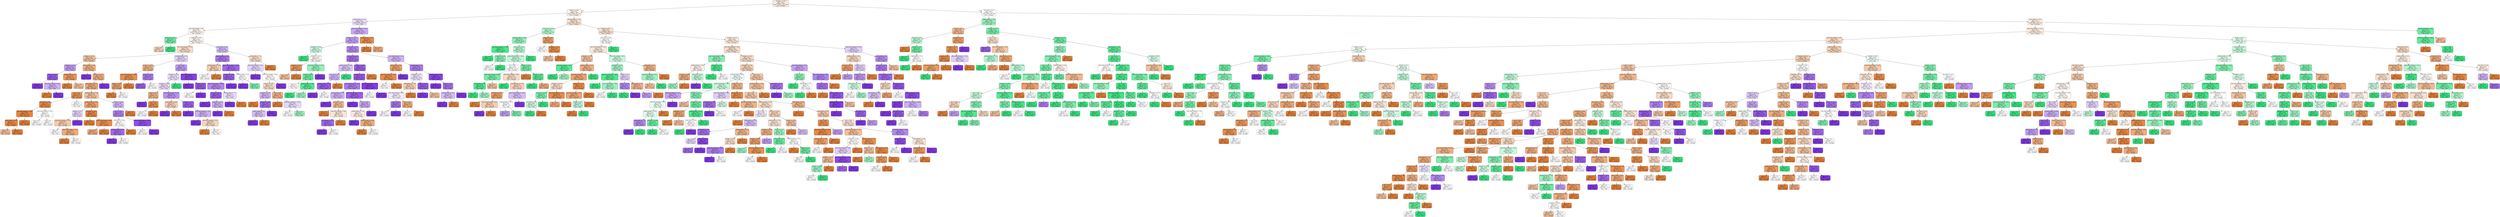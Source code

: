 digraph Tree {
node [shape=box, style="filled, rounded", color="black", fontname="helvetica"] ;
edge [fontname="helvetica"] ;
0 [label="chlorides <= 0.04\ngini = 0.65\nsamples = 2327\nvalue = [1603, 1231, 839]\nclass = Average", fillcolor="#fbece1"] ;
1 [label="density <= 0.99\ngini = 0.63\nsamples = 904\nvalue = [629, 274, 544]\nclass = Average", fillcolor="#fdf3ec"] ;
0 -> 1 [labeldistance=2.5, labelangle=45, headlabel="True"] ;
2 [label="volatile acidity <= 0.31\ngini = 0.56\nsamples = 400\nvalue = [274, 48, 337]\nclass = Good", fillcolor="#eadffb"] ;
1 -> 2 ;
3 [label="free sulfur dioxide <= 8.0\ngini = 0.56\nsamples = 237\nvalue = [190, 25, 170]\nclass = Average", fillcolor="#fdf3ed"] ;
2 -> 3 ;
4 [label="citric acid <= 0.31\ngini = 0.34\nsamples = 7\nvalue = [3, 11, 0]\nclass = Bad", fillcolor="#6feca3"] ;
3 -> 4 ;
5 [label="gini = 0.48\nsamples = 3\nvalue = [3, 2, 0]\nclass = Average", fillcolor="#f6d5bd"] ;
4 -> 5 ;
6 [label="gini = 0.0\nsamples = 4\nvalue = [0, 9, 0]\nclass = Bad", fillcolor="#39e581"] ;
4 -> 6 ;
7 [label="sulphates <= 0.55\ngini = 0.53\nsamples = 230\nvalue = [187, 14, 170]\nclass = Average", fillcolor="#fdf4ee"] ;
3 -> 7 ;
8 [label="free sulfur dioxide <= 33.5\ngini = 0.52\nsamples = 162\nvalue = [144, 9, 101]\nclass = Average", fillcolor="#f8dcc7"] ;
7 -> 8 ;
9 [label="alcohol <= 11.33\ngini = 0.47\nsamples = 98\nvalue = [107, 4, 52]\nclass = Average", fillcolor="#f2c19d"] ;
8 -> 9 ;
10 [label="sulphates <= 0.47\ngini = 0.44\nsamples = 18\nvalue = [9, 0, 18]\nclass = Good", fillcolor="#c09cf2"] ;
9 -> 10 ;
11 [label="density <= 0.99\ngini = 0.26\nsamples = 14\nvalue = [3, 0, 17]\nclass = Good", fillcolor="#975cea"] ;
10 -> 11 ;
12 [label="gini = 0.0\nsamples = 8\nvalue = [0, 0, 12]\nclass = Good", fillcolor="#8139e5"] ;
11 -> 12 ;
13 [label="total sulfur dioxide <= 96.5\ngini = 0.47\nsamples = 6\nvalue = [3, 0, 5]\nclass = Good", fillcolor="#cdb0f5"] ;
11 -> 13 ;
14 [label="gini = 0.0\nsamples = 3\nvalue = [3, 0, 0]\nclass = Average", fillcolor="#e58139"] ;
13 -> 14 ;
15 [label="gini = 0.0\nsamples = 3\nvalue = [0, 0, 5]\nclass = Good", fillcolor="#8139e5"] ;
13 -> 15 ;
16 [label="volatile acidity <= 0.2\ngini = 0.24\nsamples = 4\nvalue = [6, 0, 1]\nclass = Average", fillcolor="#e9965a"] ;
10 -> 16 ;
17 [label="gini = 0.0\nsamples = 2\nvalue = [4, 0, 0]\nclass = Average", fillcolor="#e58139"] ;
16 -> 17 ;
18 [label="gini = 0.44\nsamples = 2\nvalue = [2, 0, 1]\nclass = Average", fillcolor="#f2c09c"] ;
16 -> 18 ;
19 [label="fixed acidity <= 5.45\ngini = 0.42\nsamples = 80\nvalue = [98, 4, 34]\nclass = Average", fillcolor="#efb083"] ;
9 -> 19 ;
20 [label="gini = 0.0\nsamples = 2\nvalue = [0, 0, 3]\nclass = Good", fillcolor="#8139e5"] ;
19 -> 20 ;
21 [label="alcohol <= 13.35\ngini = 0.4\nsamples = 78\nvalue = [98, 4, 31]\nclass = Average", fillcolor="#eeac7d"] ;
19 -> 21 ;
22 [label="fixed acidity <= 6.25\ngini = 0.38\nsamples = 76\nvalue = [98, 4, 27]\nclass = Average", fillcolor="#eda775"] ;
21 -> 22 ;
23 [label="pH <= 3.39\ngini = 0.21\nsamples = 33\nvalue = [53, 2, 5]\nclass = Average", fillcolor="#e89152"] ;
22 -> 23 ;
24 [label="citric acid <= 0.39\ngini = 0.1\nsamples = 31\nvalue = [53, 0, 3]\nclass = Average", fillcolor="#e68844"] ;
23 -> 24 ;
25 [label="total sulfur dioxide <= 99.0\ngini = 0.04\nsamples = 27\nvalue = [51, 0, 1]\nclass = Average", fillcolor="#e6833d"] ;
24 -> 25 ;
26 [label="fixed acidity <= 5.65\ngini = 0.12\nsamples = 11\nvalue = [15, 0, 1]\nclass = Average", fillcolor="#e78946"] ;
25 -> 26 ;
27 [label="gini = 0.44\nsamples = 2\nvalue = [2, 0, 1]\nclass = Average", fillcolor="#f2c09c"] ;
26 -> 27 ;
28 [label="gini = 0.0\nsamples = 9\nvalue = [13, 0, 0]\nclass = Average", fillcolor="#e58139"] ;
26 -> 28 ;
29 [label="gini = 0.0\nsamples = 16\nvalue = [36, 0, 0]\nclass = Average", fillcolor="#e58139"] ;
25 -> 29 ;
30 [label="free sulfur dioxide <= 24.0\ngini = 0.5\nsamples = 4\nvalue = [2, 0, 2]\nclass = Average", fillcolor="#ffffff"] ;
24 -> 30 ;
31 [label="gini = 0.5\nsamples = 2\nvalue = [1, 0, 1]\nclass = Average", fillcolor="#ffffff"] ;
30 -> 31 ;
32 [label="gini = 0.5\nsamples = 2\nvalue = [1, 0, 1]\nclass = Average", fillcolor="#ffffff"] ;
30 -> 32 ;
33 [label="gini = 0.5\nsamples = 2\nvalue = [0, 2, 2]\nclass = Bad", fillcolor="#ffffff"] ;
23 -> 33 ;
34 [label="residual sugar <= 1.95\ngini = 0.47\nsamples = 43\nvalue = [45, 2, 22]\nclass = Average", fillcolor="#f2c19e"] ;
22 -> 34 ;
35 [label="volatile acidity <= 0.22\ngini = 0.36\nsamples = 28\nvalue = [36, 2, 8]\nclass = Average", fillcolor="#eca26d"] ;
34 -> 35 ;
36 [label="alcohol <= 12.2\ngini = 0.6\nsamples = 11\nvalue = [5, 2, 7]\nclass = Good", fillcolor="#e3d3f9"] ;
35 -> 36 ;
37 [label="total sulfur dioxide <= 77.5\ngini = 0.59\nsamples = 7\nvalue = [5, 2, 2]\nclass = Average", fillcolor="#f4c9aa"] ;
36 -> 37 ;
38 [label="gini = 0.5\nsamples = 2\nvalue = [0, 1, 1]\nclass = Bad", fillcolor="#ffffff"] ;
37 -> 38 ;
39 [label="total sulfur dioxide <= 91.5\ngini = 0.45\nsamples = 5\nvalue = [5, 1, 1]\nclass = Average", fillcolor="#eeab7b"] ;
37 -> 39 ;
40 [label="gini = 0.0\nsamples = 2\nvalue = [4, 0, 0]\nclass = Average", fillcolor="#e58139"] ;
39 -> 40 ;
41 [label="gini = 0.67\nsamples = 3\nvalue = [1, 1, 1]\nclass = Average", fillcolor="#ffffff"] ;
39 -> 41 ;
42 [label="gini = 0.0\nsamples = 4\nvalue = [0, 0, 5]\nclass = Good", fillcolor="#8139e5"] ;
36 -> 42 ;
43 [label="sulphates <= 0.47\ngini = 0.06\nsamples = 17\nvalue = [31, 0, 1]\nclass = Average", fillcolor="#e6853f"] ;
35 -> 43 ;
44 [label="gini = 0.0\nsamples = 10\nvalue = [20, 0, 0]\nclass = Average", fillcolor="#e58139"] ;
43 -> 44 ;
45 [label="free sulfur dioxide <= 28.5\ngini = 0.15\nsamples = 7\nvalue = [11, 0, 1]\nclass = Average", fillcolor="#e78c4b"] ;
43 -> 45 ;
46 [label="gini = 0.38\nsamples = 3\nvalue = [3, 0, 1]\nclass = Average", fillcolor="#eeab7b"] ;
45 -> 46 ;
47 [label="gini = 0.0\nsamples = 4\nvalue = [8, 0, 0]\nclass = Average", fillcolor="#e58139"] ;
45 -> 47 ;
48 [label="density <= 0.99\ngini = 0.48\nsamples = 15\nvalue = [9, 0, 14]\nclass = Good", fillcolor="#d2b8f6"] ;
34 -> 48 ;
49 [label="pH <= 3.15\ngini = 0.39\nsamples = 13\nvalue = [5, 0, 14]\nclass = Good", fillcolor="#ae80ee"] ;
48 -> 49 ;
50 [label="citric acid <= 0.34\ngini = 0.5\nsamples = 7\nvalue = [4, 0, 4]\nclass = Average", fillcolor="#ffffff"] ;
49 -> 50 ;
51 [label="volatile acidity <= 0.24\ngini = 0.32\nsamples = 4\nvalue = [1, 0, 4]\nclass = Good", fillcolor="#a06aec"] ;
50 -> 51 ;
52 [label="gini = 0.0\nsamples = 2\nvalue = [0, 0, 3]\nclass = Good", fillcolor="#8139e5"] ;
51 -> 52 ;
53 [label="gini = 0.5\nsamples = 2\nvalue = [1, 0, 1]\nclass = Average", fillcolor="#ffffff"] ;
51 -> 53 ;
54 [label="gini = 0.0\nsamples = 3\nvalue = [3, 0, 0]\nclass = Average", fillcolor="#e58139"] ;
50 -> 54 ;
55 [label="total sulfur dioxide <= 103.5\ngini = 0.17\nsamples = 6\nvalue = [1, 0, 10]\nclass = Good", fillcolor="#8e4de8"] ;
49 -> 55 ;
56 [label="gini = 0.5\nsamples = 2\nvalue = [1, 0, 1]\nclass = Average", fillcolor="#ffffff"] ;
55 -> 56 ;
57 [label="gini = 0.0\nsamples = 4\nvalue = [0, 0, 9]\nclass = Good", fillcolor="#8139e5"] ;
55 -> 57 ;
58 [label="gini = 0.0\nsamples = 2\nvalue = [4, 0, 0]\nclass = Average", fillcolor="#e58139"] ;
48 -> 58 ;
59 [label="gini = 0.0\nsamples = 2\nvalue = [0, 0, 4]\nclass = Good", fillcolor="#8139e5"] ;
21 -> 59 ;
60 [label="volatile acidity <= 0.2\ngini = 0.54\nsamples = 64\nvalue = [37, 5, 49]\nclass = Good", fillcolor="#e3d3f9"] ;
8 -> 60 ;
61 [label="alcohol <= 12.05\ngini = 0.41\nsamples = 18\nvalue = [20, 0, 8]\nclass = Average", fillcolor="#efb388"] ;
60 -> 61 ;
62 [label="total sulfur dioxide <= 140.5\ngini = 0.18\nsamples = 13\nvalue = [18, 0, 2]\nclass = Average", fillcolor="#e88f4f"] ;
61 -> 62 ;
63 [label="density <= 0.99\ngini = 0.32\nsamples = 8\nvalue = [8, 0, 2]\nclass = Average", fillcolor="#eca06a"] ;
62 -> 63 ;
64 [label="gini = 0.0\nsamples = 5\nvalue = [6, 0, 0]\nclass = Average", fillcolor="#e58139"] ;
63 -> 64 ;
65 [label="gini = 0.5\nsamples = 3\nvalue = [2, 0, 2]\nclass = Average", fillcolor="#ffffff"] ;
63 -> 65 ;
66 [label="gini = 0.0\nsamples = 5\nvalue = [10, 0, 0]\nclass = Average", fillcolor="#e58139"] ;
62 -> 66 ;
67 [label="alcohol <= 12.55\ngini = 0.38\nsamples = 5\nvalue = [2, 0, 6]\nclass = Good", fillcolor="#ab7bee"] ;
61 -> 67 ;
68 [label="gini = 0.28\nsamples = 3\nvalue = [1, 0, 5]\nclass = Good", fillcolor="#9a61ea"] ;
67 -> 68 ;
69 [label="gini = 0.5\nsamples = 2\nvalue = [1, 0, 1]\nclass = Average", fillcolor="#ffffff"] ;
67 -> 69 ;
70 [label="pH <= 3.26\ngini = 0.5\nsamples = 46\nvalue = [17, 5, 41]\nclass = Good", fillcolor="#bd98f1"] ;
60 -> 70 ;
71 [label="chlorides <= 0.04\ngini = 0.59\nsamples = 30\nvalue = [16, 5, 20]\nclass = Good", fillcolor="#ebdffb"] ;
70 -> 71 ;
72 [label="sulphates <= 0.38\ngini = 0.54\nsamples = 28\nvalue = [16, 2, 20]\nclass = Good", fillcolor="#e8dbfa"] ;
71 -> 72 ;
73 [label="alcohol <= 11.9\ngini = 0.46\nsamples = 10\nvalue = [9, 1, 3]\nclass = Average", fillcolor="#efb388"] ;
72 -> 73 ;
74 [label="gini = 0.0\nsamples = 2\nvalue = [0, 0, 3]\nclass = Good", fillcolor="#8139e5"] ;
73 -> 74 ;
75 [label="pH <= 2.98\ngini = 0.18\nsamples = 8\nvalue = [9, 1, 0]\nclass = Average", fillcolor="#e88f4f"] ;
73 -> 75 ;
76 [label="gini = 0.5\nsamples = 2\nvalue = [1, 1, 0]\nclass = Average", fillcolor="#ffffff"] ;
75 -> 76 ;
77 [label="gini = 0.0\nsamples = 6\nvalue = [8, 0, 0]\nclass = Average", fillcolor="#e58139"] ;
75 -> 77 ;
78 [label="free sulfur dioxide <= 37.0\ngini = 0.46\nsamples = 18\nvalue = [7, 1, 17]\nclass = Good", fillcolor="#b991f1"] ;
72 -> 78 ;
79 [label="fixed acidity <= 6.85\ngini = 0.47\nsamples = 5\nvalue = [5, 0, 3]\nclass = Average", fillcolor="#f5cdb0"] ;
78 -> 79 ;
80 [label="gini = 0.0\nsamples = 2\nvalue = [0, 0, 3]\nclass = Good", fillcolor="#8139e5"] ;
79 -> 80 ;
81 [label="gini = 0.0\nsamples = 3\nvalue = [5, 0, 0]\nclass = Average", fillcolor="#e58139"] ;
79 -> 81 ;
82 [label="chlorides <= 0.03\ngini = 0.3\nsamples = 13\nvalue = [2, 1, 14]\nclass = Good", fillcolor="#9a61ea"] ;
78 -> 82 ;
83 [label="gini = 0.0\nsamples = 7\nvalue = [0, 0, 10]\nclass = Good", fillcolor="#8139e5"] ;
82 -> 83 ;
84 [label="free sulfur dioxide <= 42.5\ngini = 0.57\nsamples = 6\nvalue = [2, 1, 4]\nclass = Good", fillcolor="#cdb0f5"] ;
82 -> 84 ;
85 [label="gini = 0.0\nsamples = 2\nvalue = [0, 0, 3]\nclass = Good", fillcolor="#8139e5"] ;
84 -> 85 ;
86 [label="free sulfur dioxide <= 47.5\ngini = 0.62\nsamples = 4\nvalue = [2, 1, 1]\nclass = Average", fillcolor="#f6d5bd"] ;
84 -> 86 ;
87 [label="gini = 0.0\nsamples = 2\nvalue = [2, 0, 0]\nclass = Average", fillcolor="#e58139"] ;
86 -> 87 ;
88 [label="gini = 0.5\nsamples = 2\nvalue = [0, 1, 1]\nclass = Bad", fillcolor="#ffffff"] ;
86 -> 88 ;
89 [label="gini = 0.0\nsamples = 2\nvalue = [0, 3, 0]\nclass = Bad", fillcolor="#39e581"] ;
71 -> 89 ;
90 [label="free sulfur dioxide <= 51.0\ngini = 0.09\nsamples = 16\nvalue = [1, 0, 21]\nclass = Good", fillcolor="#8742e6"] ;
70 -> 90 ;
91 [label="gini = 0.0\nsamples = 12\nvalue = [0, 0, 15]\nclass = Good", fillcolor="#8139e5"] ;
90 -> 91 ;
92 [label="alcohol <= 12.17\ngini = 0.24\nsamples = 4\nvalue = [1, 0, 6]\nclass = Good", fillcolor="#965ae9"] ;
90 -> 92 ;
93 [label="gini = 0.5\nsamples = 2\nvalue = [1, 0, 1]\nclass = Average", fillcolor="#ffffff"] ;
92 -> 93 ;
94 [label="gini = 0.0\nsamples = 2\nvalue = [0, 0, 5]\nclass = Good", fillcolor="#8139e5"] ;
92 -> 94 ;
95 [label="citric acid <= 0.33\ngini = 0.52\nsamples = 68\nvalue = [43, 5, 69]\nclass = Good", fillcolor="#d3b9f6"] ;
7 -> 95 ;
96 [label="volatile acidity <= 0.14\ngini = 0.39\nsamples = 36\nvalue = [13, 3, 48]\nclass = Good", fillcolor="#a977ed"] ;
95 -> 96 ;
97 [label="residual sugar <= 1.85\ngini = 0.47\nsamples = 4\nvalue = [5, 0, 3]\nclass = Average", fillcolor="#f5cdb0"] ;
96 -> 97 ;
98 [label="gini = 0.5\nsamples = 2\nvalue = [3, 0, 3]\nclass = Average", fillcolor="#ffffff"] ;
97 -> 98 ;
99 [label="gini = 0.0\nsamples = 2\nvalue = [2, 0, 0]\nclass = Average", fillcolor="#e58139"] ;
97 -> 99 ;
100 [label="total sulfur dioxide <= 138.5\ngini = 0.33\nsamples = 32\nvalue = [8, 3, 45]\nclass = Good", fillcolor="#9e66eb"] ;
96 -> 100 ;
101 [label="sulphates <= 0.62\ngini = 0.27\nsamples = 28\nvalue = [8, 0, 42]\nclass = Good", fillcolor="#995fea"] ;
100 -> 101 ;
102 [label="total sulfur dioxide <= 104.5\ngini = 0.4\nsamples = 18\nvalue = [8, 0, 21]\nclass = Good", fillcolor="#b184ef"] ;
101 -> 102 ;
103 [label="citric acid <= 0.28\ngini = 0.28\nsamples = 13\nvalue = [3, 0, 15]\nclass = Good", fillcolor="#9a61ea"] ;
102 -> 103 ;
104 [label="gini = 0.0\nsamples = 7\nvalue = [0, 0, 10]\nclass = Good", fillcolor="#8139e5"] ;
103 -> 104 ;
105 [label="sulphates <= 0.58\ngini = 0.47\nsamples = 6\nvalue = [3, 0, 5]\nclass = Good", fillcolor="#cdb0f5"] ;
103 -> 105 ;
106 [label="gini = 0.0\nsamples = 3\nvalue = [0, 0, 5]\nclass = Good", fillcolor="#8139e5"] ;
105 -> 106 ;
107 [label="gini = 0.0\nsamples = 3\nvalue = [3, 0, 0]\nclass = Average", fillcolor="#e58139"] ;
105 -> 107 ;
108 [label="residual sugar <= 2.7\ngini = 0.5\nsamples = 5\nvalue = [5, 0, 6]\nclass = Good", fillcolor="#eadefb"] ;
102 -> 108 ;
109 [label="gini = 0.0\nsamples = 3\nvalue = [0, 0, 6]\nclass = Good", fillcolor="#8139e5"] ;
108 -> 109 ;
110 [label="gini = 0.0\nsamples = 2\nvalue = [5, 0, 0]\nclass = Average", fillcolor="#e58139"] ;
108 -> 110 ;
111 [label="gini = 0.0\nsamples = 10\nvalue = [0, 0, 21]\nclass = Good", fillcolor="#8139e5"] ;
101 -> 111 ;
112 [label="residual sugar <= 2.0\ngini = 0.5\nsamples = 4\nvalue = [0, 3, 3]\nclass = Bad", fillcolor="#ffffff"] ;
100 -> 112 ;
113 [label="gini = 0.0\nsamples = 2\nvalue = [0, 0, 2]\nclass = Good", fillcolor="#8139e5"] ;
112 -> 113 ;
114 [label="gini = 0.38\nsamples = 2\nvalue = [0, 3, 1]\nclass = Bad", fillcolor="#7beeab"] ;
112 -> 114 ;
115 [label="fixed acidity <= 7.1\ngini = 0.52\nsamples = 32\nvalue = [30, 2, 21]\nclass = Average", fillcolor="#f8dcc7"] ;
95 -> 115 ;
116 [label="free sulfur dioxide <= 17.5\ngini = 0.54\nsamples = 25\nvalue = [16, 2, 21]\nclass = Good", fillcolor="#e4d4f9"] ;
115 -> 116 ;
117 [label="gini = 0.0\nsamples = 4\nvalue = [0, 0, 5]\nclass = Good", fillcolor="#8139e5"] ;
116 -> 117 ;
118 [label="free sulfur dioxide <= 58.0\ngini = 0.55\nsamples = 21\nvalue = [16, 2, 16]\nclass = Average", fillcolor="#ffffff"] ;
116 -> 118 ;
119 [label="density <= 0.99\ngini = 0.55\nsamples = 19\nvalue = [16, 2, 11]\nclass = Average", fillcolor="#f8dcc8"] ;
118 -> 119 ;
120 [label="chlorides <= 0.03\ngini = 0.47\nsamples = 9\nvalue = [5, 0, 8]\nclass = Good", fillcolor="#d0b5f5"] ;
119 -> 120 ;
121 [label="gini = 0.0\nsamples = 2\nvalue = [3, 0, 0]\nclass = Average", fillcolor="#e58139"] ;
120 -> 121 ;
122 [label="chlorides <= 0.04\ngini = 0.32\nsamples = 7\nvalue = [2, 0, 8]\nclass = Good", fillcolor="#a06aec"] ;
120 -> 122 ;
123 [label="volatile acidity <= 0.2\ngini = 0.48\nsamples = 4\nvalue = [2, 0, 3]\nclass = Good", fillcolor="#d5bdf6"] ;
122 -> 123 ;
124 [label="gini = 0.0\nsamples = 2\nvalue = [0, 0, 3]\nclass = Good", fillcolor="#8139e5"] ;
123 -> 124 ;
125 [label="gini = 0.0\nsamples = 2\nvalue = [2, 0, 0]\nclass = Average", fillcolor="#e58139"] ;
123 -> 125 ;
126 [label="gini = 0.0\nsamples = 3\nvalue = [0, 0, 5]\nclass = Good", fillcolor="#8139e5"] ;
122 -> 126 ;
127 [label="pH <= 3.23\ngini = 0.48\nsamples = 10\nvalue = [11, 2, 3]\nclass = Average", fillcolor="#efb185"] ;
119 -> 127 ;
128 [label="gini = 0.0\nsamples = 6\nvalue = [9, 0, 0]\nclass = Average", fillcolor="#e58139"] ;
127 -> 128 ;
129 [label="total sulfur dioxide <= 120.0\ngini = 0.65\nsamples = 4\nvalue = [2, 2, 3]\nclass = Good", fillcolor="#e6d7fa"] ;
127 -> 129 ;
130 [label="gini = 0.5\nsamples = 2\nvalue = [2, 0, 2]\nclass = Average", fillcolor="#ffffff"] ;
129 -> 130 ;
131 [label="gini = 0.44\nsamples = 2\nvalue = [0, 2, 1]\nclass = Bad", fillcolor="#9cf2c0"] ;
129 -> 131 ;
132 [label="gini = 0.0\nsamples = 2\nvalue = [0, 0, 5]\nclass = Good", fillcolor="#8139e5"] ;
118 -> 132 ;
133 [label="gini = 0.0\nsamples = 7\nvalue = [14, 0, 0]\nclass = Average", fillcolor="#e58139"] ;
115 -> 133 ;
134 [label="total sulfur dioxide <= 151.5\ngini = 0.53\nsamples = 163\nvalue = [84, 23, 167]\nclass = Good", fillcolor="#c8a9f4"] ;
2 -> 134 ;
135 [label="alcohol <= 11.62\ngini = 0.51\nsamples = 155\nvalue = [73, 23, 166]\nclass = Good", fillcolor="#c19ef2"] ;
134 -> 135 ;
136 [label="sulphates <= 0.34\ngini = 0.6\nsamples = 22\nvalue = [12, 18, 5]\nclass = Bad", fillcolor="#cbf8de"] ;
135 -> 136 ;
137 [label="gini = 0.0\nsamples = 5\nvalue = [0, 7, 0]\nclass = Bad", fillcolor="#39e581"] ;
136 -> 137 ;
138 [label="alcohol <= 11.15\ngini = 0.63\nsamples = 17\nvalue = [12, 11, 5]\nclass = Average", fillcolor="#fdf8f3"] ;
136 -> 138 ;
139 [label="sulphates <= 0.39\ngini = 0.27\nsamples = 8\nvalue = [11, 1, 1]\nclass = Average", fillcolor="#e9965a"] ;
138 -> 139 ;
140 [label="gini = 0.56\nsamples = 3\nvalue = [3, 1, 1]\nclass = Average", fillcolor="#f2c09c"] ;
139 -> 140 ;
141 [label="gini = 0.0\nsamples = 5\nvalue = [8, 0, 0]\nclass = Average", fillcolor="#e58139"] ;
139 -> 141 ;
142 [label="total sulfur dioxide <= 112.5\ngini = 0.48\nsamples = 9\nvalue = [1, 10, 4]\nclass = Bad", fillcolor="#93f1ba"] ;
138 -> 142 ;
143 [label="density <= 0.99\ngini = 0.38\nsamples = 7\nvalue = [1, 10, 2]\nclass = Bad", fillcolor="#6feca3"] ;
142 -> 143 ;
144 [label="gini = 0.5\nsamples = 3\nvalue = [0, 2, 2]\nclass = Bad", fillcolor="#ffffff"] ;
143 -> 144 ;
145 [label="volatile acidity <= 0.42\ngini = 0.2\nsamples = 4\nvalue = [1, 8, 0]\nclass = Bad", fillcolor="#52e891"] ;
143 -> 145 ;
146 [label="gini = 0.0\nsamples = 2\nvalue = [0, 6, 0]\nclass = Bad", fillcolor="#39e581"] ;
145 -> 146 ;
147 [label="gini = 0.44\nsamples = 2\nvalue = [1, 2, 0]\nclass = Bad", fillcolor="#9cf2c0"] ;
145 -> 147 ;
148 [label="gini = 0.0\nsamples = 2\nvalue = [0, 0, 2]\nclass = Good", fillcolor="#8139e5"] ;
142 -> 148 ;
149 [label="citric acid <= 0.31\ngini = 0.42\nsamples = 133\nvalue = [61, 5, 161]\nclass = Good", fillcolor="#b388ef"] ;
135 -> 149 ;
150 [label="citric acid <= 0.21\ngini = 0.35\nsamples = 77\nvalue = [25, 3, 102]\nclass = Good", fillcolor="#a36eec"] ;
149 -> 150 ;
151 [label="volatile acidity <= 0.59\ngini = 0.6\nsamples = 16\nvalue = [6, 3, 10]\nclass = Good", fillcolor="#d8c2f7"] ;
150 -> 151 ;
152 [label="citric acid <= 0.2\ngini = 0.53\nsamples = 14\nvalue = [6, 1, 10]\nclass = Good", fillcolor="#d1b7f6"] ;
151 -> 152 ;
153 [label="volatile acidity <= 0.53\ngini = 0.29\nsamples = 11\nvalue = [1, 1, 10]\nclass = Good", fillcolor="#985dea"] ;
152 -> 153 ;
154 [label="gini = 0.0\nsamples = 8\nvalue = [0, 0, 9]\nclass = Good", fillcolor="#8139e5"] ;
153 -> 154 ;
155 [label="gini = 0.67\nsamples = 3\nvalue = [1, 1, 1]\nclass = Average", fillcolor="#ffffff"] ;
153 -> 155 ;
156 [label="gini = 0.0\nsamples = 3\nvalue = [5, 0, 0]\nclass = Average", fillcolor="#e58139"] ;
152 -> 156 ;
157 [label="gini = 0.0\nsamples = 2\nvalue = [0, 2, 0]\nclass = Bad", fillcolor="#39e581"] ;
151 -> 157 ;
158 [label="density <= 0.99\ngini = 0.28\nsamples = 61\nvalue = [19, 0, 92]\nclass = Good", fillcolor="#9b62ea"] ;
150 -> 158 ;
159 [label="sulphates <= 0.52\ngini = 0.25\nsamples = 58\nvalue = [16, 0, 92]\nclass = Good", fillcolor="#975bea"] ;
158 -> 159 ;
160 [label="free sulfur dioxide <= 26.5\ngini = 0.37\nsamples = 37\nvalue = [15, 0, 46]\nclass = Good", fillcolor="#aa7aed"] ;
159 -> 160 ;
161 [label="volatile acidity <= 0.37\ngini = 0.47\nsamples = 16\nvalue = [9, 0, 15]\nclass = Good", fillcolor="#cdb0f5"] ;
160 -> 161 ;
162 [label="gini = 0.0\nsamples = 6\nvalue = [0, 0, 11]\nclass = Good", fillcolor="#8139e5"] ;
161 -> 162 ;
163 [label="chlorides <= 0.03\ngini = 0.43\nsamples = 10\nvalue = [9, 0, 4]\nclass = Average", fillcolor="#f1b991"] ;
161 -> 163 ;
164 [label="gini = 0.0\nsamples = 2\nvalue = [4, 0, 0]\nclass = Average", fillcolor="#e58139"] ;
163 -> 164 ;
165 [label="total sulfur dioxide <= 88.5\ngini = 0.49\nsamples = 8\nvalue = [5, 0, 4]\nclass = Average", fillcolor="#fae6d7"] ;
163 -> 165 ;
166 [label="fixed acidity <= 6.45\ngini = 0.32\nsamples = 5\nvalue = [1, 0, 4]\nclass = Good", fillcolor="#a06aec"] ;
165 -> 166 ;
167 [label="gini = 0.0\nsamples = 3\nvalue = [0, 0, 3]\nclass = Good", fillcolor="#8139e5"] ;
166 -> 167 ;
168 [label="gini = 0.5\nsamples = 2\nvalue = [1, 0, 1]\nclass = Average", fillcolor="#ffffff"] ;
166 -> 168 ;
169 [label="gini = 0.0\nsamples = 3\nvalue = [4, 0, 0]\nclass = Average", fillcolor="#e58139"] ;
165 -> 169 ;
170 [label="total sulfur dioxide <= 125.0\ngini = 0.27\nsamples = 21\nvalue = [6, 0, 31]\nclass = Good", fillcolor="#995fea"] ;
160 -> 170 ;
171 [label="gini = 0.0\nsamples = 11\nvalue = [0, 0, 20]\nclass = Good", fillcolor="#8139e5"] ;
170 -> 171 ;
172 [label="pH <= 3.24\ngini = 0.46\nsamples = 10\nvalue = [6, 0, 11]\nclass = Good", fillcolor="#c6a5f3"] ;
170 -> 172 ;
173 [label="volatile acidity <= 0.31\ngini = 0.5\nsamples = 6\nvalue = [6, 0, 5]\nclass = Average", fillcolor="#fbeade"] ;
172 -> 173 ;
174 [label="gini = 0.0\nsamples = 2\nvalue = [0, 0, 3]\nclass = Good", fillcolor="#8139e5"] ;
173 -> 174 ;
175 [label="volatile acidity <= 0.38\ngini = 0.38\nsamples = 4\nvalue = [6, 0, 2]\nclass = Average", fillcolor="#eeab7b"] ;
173 -> 175 ;
176 [label="gini = 0.0\nsamples = 2\nvalue = [4, 0, 0]\nclass = Average", fillcolor="#e58139"] ;
175 -> 176 ;
177 [label="gini = 0.5\nsamples = 2\nvalue = [2, 0, 2]\nclass = Average", fillcolor="#ffffff"] ;
175 -> 177 ;
178 [label="gini = 0.0\nsamples = 4\nvalue = [0, 0, 6]\nclass = Good", fillcolor="#8139e5"] ;
172 -> 178 ;
179 [label="total sulfur dioxide <= 79.0\ngini = 0.04\nsamples = 21\nvalue = [1, 0, 46]\nclass = Good", fillcolor="#843de6"] ;
159 -> 179 ;
180 [label="gini = 0.5\nsamples = 2\nvalue = [1, 0, 1]\nclass = Average", fillcolor="#ffffff"] ;
179 -> 180 ;
181 [label="gini = 0.0\nsamples = 19\nvalue = [0, 0, 45]\nclass = Good", fillcolor="#8139e5"] ;
179 -> 181 ;
182 [label="gini = 0.0\nsamples = 3\nvalue = [3, 0, 0]\nclass = Average", fillcolor="#e58139"] ;
158 -> 182 ;
183 [label="free sulfur dioxide <= 21.5\ngini = 0.49\nsamples = 56\nvalue = [36, 2, 59]\nclass = Good", fillcolor="#cfb4f5"] ;
149 -> 183 ;
184 [label="fixed acidity <= 8.0\ngini = 0.36\nsamples = 17\nvalue = [18, 1, 4]\nclass = Average", fillcolor="#eca26d"] ;
183 -> 184 ;
185 [label="total sulfur dioxide <= 50.0\ngini = 0.19\nsamples = 15\nvalue = [18, 1, 1]\nclass = Average", fillcolor="#e88e4e"] ;
184 -> 185 ;
186 [label="gini = 0.5\nsamples = 2\nvalue = [0, 1, 1]\nclass = Bad", fillcolor="#ffffff"] ;
185 -> 186 ;
187 [label="gini = 0.0\nsamples = 13\nvalue = [18, 0, 0]\nclass = Average", fillcolor="#e58139"] ;
185 -> 187 ;
188 [label="gini = 0.0\nsamples = 2\nvalue = [0, 0, 3]\nclass = Good", fillcolor="#8139e5"] ;
184 -> 188 ;
189 [label="residual sugar <= 3.4\ngini = 0.39\nsamples = 39\nvalue = [18, 1, 55]\nclass = Good", fillcolor="#ac7cee"] ;
183 -> 189 ;
190 [label="sulphates <= 0.5\ngini = 0.52\nsamples = 18\nvalue = [16, 1, 19]\nclass = Good", fillcolor="#ece1fb"] ;
189 -> 190 ;
191 [label="fixed acidity <= 7.15\ngini = 0.51\nsamples = 12\nvalue = [14, 1, 8]\nclass = Average", fillcolor="#f5cdb0"] ;
190 -> 191 ;
192 [label="free sulfur dioxide <= 30.0\ngini = 0.55\nsamples = 9\nvalue = [7, 1, 8]\nclass = Good", fillcolor="#f1e9fc"] ;
191 -> 192 ;
193 [label="pH <= 3.25\ngini = 0.41\nsamples = 5\nvalue = [1, 1, 6]\nclass = Good", fillcolor="#a572ec"] ;
192 -> 193 ;
194 [label="gini = 0.67\nsamples = 3\nvalue = [1, 1, 1]\nclass = Average", fillcolor="#ffffff"] ;
193 -> 194 ;
195 [label="gini = 0.0\nsamples = 2\nvalue = [0, 0, 5]\nclass = Good", fillcolor="#8139e5"] ;
193 -> 195 ;
196 [label="pH <= 3.18\ngini = 0.38\nsamples = 4\nvalue = [6, 0, 2]\nclass = Average", fillcolor="#eeab7b"] ;
192 -> 196 ;
197 [label="gini = 0.5\nsamples = 2\nvalue = [2, 0, 2]\nclass = Average", fillcolor="#ffffff"] ;
196 -> 197 ;
198 [label="gini = 0.0\nsamples = 2\nvalue = [4, 0, 0]\nclass = Average", fillcolor="#e58139"] ;
196 -> 198 ;
199 [label="gini = 0.0\nsamples = 3\nvalue = [7, 0, 0]\nclass = Average", fillcolor="#e58139"] ;
191 -> 199 ;
200 [label="density <= 0.99\ngini = 0.26\nsamples = 6\nvalue = [2, 0, 11]\nclass = Good", fillcolor="#985dea"] ;
190 -> 200 ;
201 [label="gini = 0.0\nsamples = 3\nvalue = [0, 0, 10]\nclass = Good", fillcolor="#8139e5"] ;
200 -> 201 ;
202 [label="gini = 0.44\nsamples = 3\nvalue = [2, 0, 1]\nclass = Average", fillcolor="#f2c09c"] ;
200 -> 202 ;
203 [label="residual sugar <= 5.82\ngini = 0.1\nsamples = 21\nvalue = [2, 0, 36]\nclass = Good", fillcolor="#8844e6"] ;
189 -> 203 ;
204 [label="gini = 0.0\nsamples = 15\nvalue = [0, 0, 29]\nclass = Good", fillcolor="#8139e5"] ;
203 -> 204 ;
205 [label="alcohol <= 12.6\ngini = 0.35\nsamples = 6\nvalue = [2, 0, 7]\nclass = Good", fillcolor="#a572ec"] ;
203 -> 205 ;
206 [label="volatile acidity <= 0.34\ngini = 0.48\nsamples = 4\nvalue = [2, 0, 3]\nclass = Good", fillcolor="#d5bdf6"] ;
205 -> 206 ;
207 [label="gini = 0.0\nsamples = 2\nvalue = [0, 0, 3]\nclass = Good", fillcolor="#8139e5"] ;
206 -> 207 ;
208 [label="gini = 0.0\nsamples = 2\nvalue = [2, 0, 0]\nclass = Average", fillcolor="#e58139"] ;
206 -> 208 ;
209 [label="gini = 0.0\nsamples = 2\nvalue = [0, 0, 4]\nclass = Good", fillcolor="#8139e5"] ;
205 -> 209 ;
210 [label="volatile acidity <= 0.44\ngini = 0.15\nsamples = 8\nvalue = [11, 0, 1]\nclass = Average", fillcolor="#e78c4b"] ;
134 -> 210 ;
211 [label="gini = 0.0\nsamples = 5\nvalue = [8, 0, 0]\nclass = Average", fillcolor="#e58139"] ;
210 -> 211 ;
212 [label="gini = 0.38\nsamples = 3\nvalue = [3, 0, 1]\nclass = Average", fillcolor="#eeab7b"] ;
210 -> 212 ;
213 [label="residual sugar <= 1.43\ngini = 0.65\nsamples = 504\nvalue = [355, 226, 207]\nclass = Average", fillcolor="#f9e2d2"] ;
1 -> 213 ;
214 [label="citric acid <= 0.47\ngini = 0.54\nsamples = 72\nvalue = [37, 67, 10]\nclass = Bad", fillcolor="#b2f5ce"] ;
213 -> 214 ;
215 [label="residual sugar <= 1.05\ngini = 0.49\nsamples = 63\nvalue = [25, 66, 8]\nclass = Bad", fillcolor="#91f1b9"] ;
214 -> 215 ;
216 [label="total sulfur dioxide <= 118.5\ngini = 0.15\nsamples = 17\nvalue = [2, 23, 0]\nclass = Bad", fillcolor="#4ae78c"] ;
215 -> 216 ;
217 [label="gini = 0.0\nsamples = 13\nvalue = [0, 18, 0]\nclass = Bad", fillcolor="#39e581"] ;
216 -> 217 ;
218 [label="chlorides <= 0.04\ngini = 0.41\nsamples = 4\nvalue = [2, 5, 0]\nclass = Bad", fillcolor="#88efb3"] ;
216 -> 218 ;
219 [label="gini = 0.5\nsamples = 2\nvalue = [2, 2, 0]\nclass = Average", fillcolor="#ffffff"] ;
218 -> 219 ;
220 [label="gini = 0.0\nsamples = 2\nvalue = [0, 3, 0]\nclass = Bad", fillcolor="#39e581"] ;
218 -> 220 ;
221 [label="citric acid <= 0.46\ngini = 0.55\nsamples = 46\nvalue = [23, 43, 8]\nclass = Bad", fillcolor="#b1f5ce"] ;
215 -> 221 ;
222 [label="total sulfur dioxide <= 126.0\ngini = 0.58\nsamples = 43\nvalue = [23, 37, 8]\nclass = Bad", fillcolor="#c1f7d8"] ;
221 -> 222 ;
223 [label="pH <= 3.06\ngini = 0.64\nsamples = 28\nvalue = [17, 17, 8]\nclass = Average", fillcolor="#ffffff"] ;
222 -> 223 ;
224 [label="total sulfur dioxide <= 89.5\ngini = 0.36\nsamples = 8\nvalue = [3, 10, 0]\nclass = Bad", fillcolor="#74eda7"] ;
223 -> 224 ;
225 [label="fixed acidity <= 9.2\ngini = 0.18\nsamples = 6\nvalue = [1, 9, 0]\nclass = Bad", fillcolor="#4fe88f"] ;
224 -> 225 ;
226 [label="gini = 0.0\nsamples = 4\nvalue = [0, 7, 0]\nclass = Bad", fillcolor="#39e581"] ;
225 -> 226 ;
227 [label="gini = 0.44\nsamples = 2\nvalue = [1, 2, 0]\nclass = Bad", fillcolor="#9cf2c0"] ;
225 -> 227 ;
228 [label="gini = 0.44\nsamples = 2\nvalue = [2, 1, 0]\nclass = Average", fillcolor="#f2c09c"] ;
224 -> 228 ;
229 [label="total sulfur dioxide <= 66.5\ngini = 0.63\nsamples = 20\nvalue = [14, 7, 8]\nclass = Average", fillcolor="#f8dbc6"] ;
223 -> 229 ;
230 [label="gini = 0.0\nsamples = 2\nvalue = [0, 4, 0]\nclass = Bad", fillcolor="#39e581"] ;
229 -> 230 ;
231 [label="residual sugar <= 1.25\ngini = 0.57\nsamples = 18\nvalue = [14, 3, 8]\nclass = Average", fillcolor="#f6d3b9"] ;
229 -> 231 ;
232 [label="citric acid <= 0.31\ngini = 0.3\nsamples = 10\nvalue = [13, 0, 3]\nclass = Average", fillcolor="#eb9e67"] ;
231 -> 232 ;
233 [label="gini = 0.0\nsamples = 3\nvalue = [8, 0, 0]\nclass = Average", fillcolor="#e58139"] ;
232 -> 233 ;
234 [label="total sulfur dioxide <= 92.5\ngini = 0.47\nsamples = 7\nvalue = [5, 0, 3]\nclass = Average", fillcolor="#f5cdb0"] ;
232 -> 234 ;
235 [label="gini = 0.0\nsamples = 2\nvalue = [0, 0, 3]\nclass = Good", fillcolor="#8139e5"] ;
234 -> 235 ;
236 [label="gini = 0.0\nsamples = 5\nvalue = [5, 0, 0]\nclass = Average", fillcolor="#e58139"] ;
234 -> 236 ;
237 [label="total sulfur dioxide <= 114.5\ngini = 0.57\nsamples = 8\nvalue = [1, 3, 5]\nclass = Good", fillcolor="#d5bdf6"] ;
231 -> 237 ;
238 [label="volatile acidity <= 0.21\ngini = 0.61\nsamples = 6\nvalue = [1, 3, 3]\nclass = Bad", fillcolor="#ffffff"] ;
237 -> 238 ;
239 [label="gini = 0.44\nsamples = 3\nvalue = [1, 0, 2]\nclass = Good", fillcolor="#c09cf2"] ;
238 -> 239 ;
240 [label="gini = 0.38\nsamples = 3\nvalue = [0, 3, 1]\nclass = Bad", fillcolor="#7beeab"] ;
238 -> 240 ;
241 [label="gini = 0.0\nsamples = 2\nvalue = [0, 0, 2]\nclass = Good", fillcolor="#8139e5"] ;
237 -> 241 ;
242 [label="density <= 0.99\ngini = 0.36\nsamples = 15\nvalue = [6, 20, 0]\nclass = Bad", fillcolor="#74eda7"] ;
222 -> 242 ;
243 [label="gini = 0.0\nsamples = 2\nvalue = [3, 0, 0]\nclass = Average", fillcolor="#e58139"] ;
242 -> 243 ;
244 [label="density <= 0.99\ngini = 0.23\nsamples = 13\nvalue = [3, 20, 0]\nclass = Bad", fillcolor="#57e994"] ;
242 -> 244 ;
245 [label="gini = 0.0\nsamples = 11\nvalue = [0, 19, 0]\nclass = Bad", fillcolor="#39e581"] ;
244 -> 245 ;
246 [label="gini = 0.38\nsamples = 2\nvalue = [3, 1, 0]\nclass = Average", fillcolor="#eeab7b"] ;
244 -> 246 ;
247 [label="gini = 0.0\nsamples = 3\nvalue = [0, 6, 0]\nclass = Bad", fillcolor="#39e581"] ;
221 -> 247 ;
248 [label="density <= 0.99\ngini = 0.34\nsamples = 9\nvalue = [12, 1, 2]\nclass = Average", fillcolor="#eb9e67"] ;
214 -> 248 ;
249 [label="gini = 0.5\nsamples = 2\nvalue = [0, 1, 1]\nclass = Bad", fillcolor="#ffffff"] ;
248 -> 249 ;
250 [label="sulphates <= 0.53\ngini = 0.14\nsamples = 7\nvalue = [12, 0, 1]\nclass = Average", fillcolor="#e78c49"] ;
248 -> 250 ;
251 [label="gini = 0.44\nsamples = 3\nvalue = [2, 0, 1]\nclass = Average", fillcolor="#f2c09c"] ;
250 -> 251 ;
252 [label="gini = 0.0\nsamples = 4\nvalue = [10, 0, 0]\nclass = Average", fillcolor="#e58139"] ;
250 -> 252 ;
253 [label="alcohol <= 9.75\ngini = 0.64\nsamples = 432\nvalue = [318, 159, 197]\nclass = Average", fillcolor="#f8dfcd"] ;
213 -> 253 ;
254 [label="citric acid <= 0.69\ngini = 0.55\nsamples = 92\nvalue = [64, 62, 8]\nclass = Average", fillcolor="#fefcfa"] ;
253 -> 254 ;
255 [label="total sulfur dioxide <= 170.5\ngini = 0.55\nsamples = 85\nvalue = [64, 50, 8]\nclass = Average", fillcolor="#fae7d9"] ;
254 -> 255 ;
256 [label="sulphates <= 0.34\ngini = 0.45\nsamples = 51\nvalue = [48, 25, 0]\nclass = Average", fillcolor="#f3c3a0"] ;
255 -> 256 ;
257 [label="free sulfur dioxide <= 18.5\ngini = 0.22\nsamples = 4\nvalue = [1, 7, 0]\nclass = Bad", fillcolor="#55e993"] ;
256 -> 257 ;
258 [label="gini = 0.0\nsamples = 2\nvalue = [0, 5, 0]\nclass = Bad", fillcolor="#39e581"] ;
257 -> 258 ;
259 [label="gini = 0.44\nsamples = 2\nvalue = [1, 2, 0]\nclass = Bad", fillcolor="#9cf2c0"] ;
257 -> 259 ;
260 [label="volatile acidity <= 0.35\ngini = 0.4\nsamples = 47\nvalue = [47, 18, 0]\nclass = Average", fillcolor="#efb185"] ;
256 -> 260 ;
261 [label="free sulfur dioxide <= 29.0\ngini = 0.34\nsamples = 42\nvalue = [47, 13, 0]\nclass = Average", fillcolor="#eca470"] ;
260 -> 261 ;
262 [label="chlorides <= 0.03\ngini = 0.49\nsamples = 17\nvalue = [14, 10, 0]\nclass = Average", fillcolor="#f8dbc6"] ;
261 -> 262 ;
263 [label="citric acid <= 0.36\ngini = 0.38\nsamples = 8\nvalue = [3, 9, 0]\nclass = Bad", fillcolor="#7beeab"] ;
262 -> 263 ;
264 [label="citric acid <= 0.3\ngini = 0.49\nsamples = 5\nvalue = [3, 4, 0]\nclass = Bad", fillcolor="#cef8e0"] ;
263 -> 264 ;
265 [label="gini = 0.0\nsamples = 3\nvalue = [0, 4, 0]\nclass = Bad", fillcolor="#39e581"] ;
264 -> 265 ;
266 [label="gini = 0.0\nsamples = 2\nvalue = [3, 0, 0]\nclass = Average", fillcolor="#e58139"] ;
264 -> 266 ;
267 [label="gini = 0.0\nsamples = 3\nvalue = [0, 5, 0]\nclass = Bad", fillcolor="#39e581"] ;
263 -> 267 ;
268 [label="free sulfur dioxide <= 17.5\ngini = 0.15\nsamples = 9\nvalue = [11, 1, 0]\nclass = Average", fillcolor="#e78c4b"] ;
262 -> 268 ;
269 [label="gini = 0.38\nsamples = 3\nvalue = [3, 1, 0]\nclass = Average", fillcolor="#eeab7b"] ;
268 -> 269 ;
270 [label="gini = 0.0\nsamples = 6\nvalue = [8, 0, 0]\nclass = Average", fillcolor="#e58139"] ;
268 -> 270 ;
271 [label="sulphates <= 0.42\ngini = 0.15\nsamples = 25\nvalue = [33, 3, 0]\nclass = Average", fillcolor="#e78c4b"] ;
261 -> 271 ;
272 [label="free sulfur dioxide <= 43.5\ngini = 0.36\nsamples = 11\nvalue = [10, 3, 0]\nclass = Average", fillcolor="#eda774"] ;
271 -> 272 ;
273 [label="density <= 1.0\ngini = 0.48\nsamples = 5\nvalue = [2, 3, 0]\nclass = Bad", fillcolor="#bdf6d5"] ;
272 -> 273 ;
274 [label="gini = 0.0\nsamples = 2\nvalue = [2, 0, 0]\nclass = Average", fillcolor="#e58139"] ;
273 -> 274 ;
275 [label="gini = 0.0\nsamples = 3\nvalue = [0, 3, 0]\nclass = Bad", fillcolor="#39e581"] ;
273 -> 275 ;
276 [label="gini = 0.0\nsamples = 6\nvalue = [8, 0, 0]\nclass = Average", fillcolor="#e58139"] ;
272 -> 276 ;
277 [label="gini = 0.0\nsamples = 14\nvalue = [23, 0, 0]\nclass = Average", fillcolor="#e58139"] ;
271 -> 277 ;
278 [label="gini = 0.0\nsamples = 5\nvalue = [0, 5, 0]\nclass = Bad", fillcolor="#39e581"] ;
260 -> 278 ;
279 [label="free sulfur dioxide <= 60.5\ngini = 0.61\nsamples = 34\nvalue = [16, 25, 8]\nclass = Bad", fillcolor="#c9f8dd"] ;
255 -> 279 ;
280 [label="sulphates <= 0.53\ngini = 0.56\nsamples = 24\nvalue = [6, 21, 8]\nclass = Bad", fillcolor="#a0f2c2"] ;
279 -> 280 ;
281 [label="total sulfur dioxide <= 192.0\ngini = 0.18\nsamples = 13\nvalue = [1, 19, 1]\nclass = Bad", fillcolor="#4de88e"] ;
280 -> 281 ;
282 [label="gini = 0.0\nsamples = 8\nvalue = [0, 16, 0]\nclass = Bad", fillcolor="#39e581"] ;
281 -> 282 ;
283 [label="free sulfur dioxide <= 42.0\ngini = 0.56\nsamples = 5\nvalue = [1, 3, 1]\nclass = Bad", fillcolor="#9cf2c0"] ;
281 -> 283 ;
284 [label="gini = 0.5\nsamples = 2\nvalue = [1, 0, 1]\nclass = Average", fillcolor="#ffffff"] ;
283 -> 284 ;
285 [label="gini = 0.0\nsamples = 3\nvalue = [0, 3, 0]\nclass = Bad", fillcolor="#39e581"] ;
283 -> 285 ;
286 [label="alcohol <= 9.4\ngini = 0.6\nsamples = 11\nvalue = [5, 2, 7]\nclass = Good", fillcolor="#e3d3f9"] ;
280 -> 286 ;
287 [label="alcohol <= 9.15\ngini = 0.41\nsamples = 4\nvalue = [0, 2, 5]\nclass = Good", fillcolor="#b388ef"] ;
286 -> 287 ;
288 [label="gini = 0.0\nsamples = 2\nvalue = [0, 2, 0]\nclass = Bad", fillcolor="#39e581"] ;
287 -> 288 ;
289 [label="gini = 0.0\nsamples = 2\nvalue = [0, 0, 5]\nclass = Good", fillcolor="#8139e5"] ;
287 -> 289 ;
290 [label="fixed acidity <= 7.0\ngini = 0.41\nsamples = 7\nvalue = [5, 0, 2]\nclass = Average", fillcolor="#efb388"] ;
286 -> 290 ;
291 [label="gini = 0.44\nsamples = 3\nvalue = [1, 0, 2]\nclass = Good", fillcolor="#c09cf2"] ;
290 -> 291 ;
292 [label="gini = 0.0\nsamples = 4\nvalue = [4, 0, 0]\nclass = Average", fillcolor="#e58139"] ;
290 -> 292 ;
293 [label="fixed acidity <= 6.6\ngini = 0.41\nsamples = 10\nvalue = [10, 4, 0]\nclass = Average", fillcolor="#efb388"] ;
279 -> 293 ;
294 [label="free sulfur dioxide <= 62.5\ngini = 0.44\nsamples = 4\nvalue = [2, 4, 0]\nclass = Bad", fillcolor="#9cf2c0"] ;
293 -> 294 ;
295 [label="gini = 0.44\nsamples = 2\nvalue = [2, 1, 0]\nclass = Average", fillcolor="#f2c09c"] ;
294 -> 295 ;
296 [label="gini = 0.0\nsamples = 2\nvalue = [0, 3, 0]\nclass = Bad", fillcolor="#39e581"] ;
294 -> 296 ;
297 [label="gini = 0.0\nsamples = 6\nvalue = [8, 0, 0]\nclass = Average", fillcolor="#e58139"] ;
293 -> 297 ;
298 [label="gini = 0.0\nsamples = 7\nvalue = [0, 12, 0]\nclass = Bad", fillcolor="#39e581"] ;
254 -> 298 ;
299 [label="alcohol <= 11.75\ngini = 0.62\nsamples = 340\nvalue = [254, 97, 189]\nclass = Average", fillcolor="#fae8da"] ;
253 -> 299 ;
300 [label="free sulfur dioxide <= 10.5\ngini = 0.63\nsamples = 269\nvalue = [208, 91, 125]\nclass = Average", fillcolor="#f8dcc8"] ;
299 -> 300 ;
301 [label="total sulfur dioxide <= 99.5\ngini = 0.45\nsamples = 20\nvalue = [7, 21, 2]\nclass = Bad", fillcolor="#86efb2"] ;
300 -> 301 ;
302 [label="volatile acidity <= 0.26\ngini = 0.62\nsamples = 10\nvalue = [6, 5, 2]\nclass = Average", fillcolor="#fcefe6"] ;
301 -> 302 ;
303 [label="chlorides <= 0.03\ngini = 0.38\nsamples = 6\nvalue = [6, 2, 0]\nclass = Average", fillcolor="#eeab7b"] ;
302 -> 303 ;
304 [label="gini = 0.44\nsamples = 2\nvalue = [1, 2, 0]\nclass = Bad", fillcolor="#9cf2c0"] ;
303 -> 304 ;
305 [label="gini = 0.0\nsamples = 4\nvalue = [5, 0, 0]\nclass = Average", fillcolor="#e58139"] ;
303 -> 305 ;
306 [label="citric acid <= 0.31\ngini = 0.48\nsamples = 4\nvalue = [0, 3, 2]\nclass = Bad", fillcolor="#bdf6d5"] ;
302 -> 306 ;
307 [label="gini = 0.0\nsamples = 2\nvalue = [0, 0, 2]\nclass = Good", fillcolor="#8139e5"] ;
306 -> 307 ;
308 [label="gini = 0.0\nsamples = 2\nvalue = [0, 3, 0]\nclass = Bad", fillcolor="#39e581"] ;
306 -> 308 ;
309 [label="chlorides <= 0.04\ngini = 0.11\nsamples = 10\nvalue = [1, 16, 0]\nclass = Bad", fillcolor="#45e789"] ;
301 -> 309 ;
310 [label="gini = 0.0\nsamples = 8\nvalue = [0, 15, 0]\nclass = Bad", fillcolor="#39e581"] ;
309 -> 310 ;
311 [label="gini = 0.5\nsamples = 2\nvalue = [1, 1, 0]\nclass = Average", fillcolor="#ffffff"] ;
309 -> 311 ;
312 [label="chlorides <= 0.04\ngini = 0.61\nsamples = 249\nvalue = [201, 70, 123]\nclass = Average", fillcolor="#f8dbc6"] ;
300 -> 312 ;
313 [label="sulphates <= 0.39\ngini = 0.6\nsamples = 220\nvalue = [190, 63, 96]\nclass = Average", fillcolor="#f5d0b5"] ;
312 -> 313 ;
314 [label="residual sugar <= 9.05\ngini = 0.66\nsamples = 62\nvalue = [30, 34, 24]\nclass = Bad", fillcolor="#f1fdf6"] ;
313 -> 314 ;
315 [label="free sulfur dioxide <= 29.5\ngini = 0.6\nsamples = 40\nvalue = [9, 30, 18]\nclass = Bad", fillcolor="#c2f7d8"] ;
314 -> 315 ;
316 [label="free sulfur dioxide <= 27.5\ngini = 0.54\nsamples = 17\nvalue = [3, 6, 14]\nclass = Good", fillcolor="#c4a2f3"] ;
315 -> 316 ;
317 [label="free sulfur dioxide <= 25.0\ngini = 0.64\nsamples = 11\nvalue = [3, 6, 5]\nclass = Bad", fillcolor="#e9fcf1"] ;
316 -> 317 ;
318 [label="volatile acidity <= 0.25\ngini = 0.57\nsamples = 9\nvalue = [1, 6, 5]\nclass = Bad", fillcolor="#e3fbed"] ;
317 -> 318 ;
319 [label="fixed acidity <= 7.7\ngini = 0.41\nsamples = 5\nvalue = [0, 2, 5]\nclass = Good", fillcolor="#b388ef"] ;
318 -> 319 ;
320 [label="gini = 0.0\nsamples = 3\nvalue = [0, 0, 5]\nclass = Good", fillcolor="#8139e5"] ;
319 -> 320 ;
321 [label="gini = 0.0\nsamples = 2\nvalue = [0, 2, 0]\nclass = Bad", fillcolor="#39e581"] ;
319 -> 321 ;
322 [label="chlorides <= 0.04\ngini = 0.32\nsamples = 4\nvalue = [1, 4, 0]\nclass = Bad", fillcolor="#6aeca0"] ;
318 -> 322 ;
323 [label="gini = 0.0\nsamples = 2\nvalue = [0, 3, 0]\nclass = Bad", fillcolor="#39e581"] ;
322 -> 323 ;
324 [label="gini = 0.5\nsamples = 2\nvalue = [1, 1, 0]\nclass = Average", fillcolor="#ffffff"] ;
322 -> 324 ;
325 [label="gini = 0.0\nsamples = 2\nvalue = [2, 0, 0]\nclass = Average", fillcolor="#e58139"] ;
317 -> 325 ;
326 [label="gini = 0.0\nsamples = 6\nvalue = [0, 0, 9]\nclass = Good", fillcolor="#8139e5"] ;
316 -> 326 ;
327 [label="alcohol <= 10.4\ngini = 0.46\nsamples = 23\nvalue = [6, 24, 4]\nclass = Bad", fillcolor="#80eeae"] ;
315 -> 327 ;
328 [label="gini = 0.44\nsamples = 3\nvalue = [2, 0, 1]\nclass = Average", fillcolor="#f2c09c"] ;
327 -> 328 ;
329 [label="chlorides <= 0.03\ngini = 0.37\nsamples = 20\nvalue = [4, 24, 3]\nclass = Bad", fillcolor="#6ceca2"] ;
327 -> 329 ;
330 [label="sulphates <= 0.35\ngini = 0.32\nsamples = 4\nvalue = [4, 0, 1]\nclass = Average", fillcolor="#eca06a"] ;
329 -> 330 ;
331 [label="gini = 0.0\nsamples = 2\nvalue = [2, 0, 0]\nclass = Average", fillcolor="#e58139"] ;
330 -> 331 ;
332 [label="gini = 0.44\nsamples = 2\nvalue = [2, 0, 1]\nclass = Average", fillcolor="#f2c09c"] ;
330 -> 332 ;
333 [label="volatile acidity <= 0.23\ngini = 0.14\nsamples = 16\nvalue = [0, 24, 2]\nclass = Bad", fillcolor="#49e78c"] ;
329 -> 333 ;
334 [label="citric acid <= 0.42\ngini = 0.5\nsamples = 4\nvalue = [0, 2, 2]\nclass = Bad", fillcolor="#ffffff"] ;
333 -> 334 ;
335 [label="gini = 0.0\nsamples = 2\nvalue = [0, 2, 0]\nclass = Bad", fillcolor="#39e581"] ;
334 -> 335 ;
336 [label="gini = 0.0\nsamples = 2\nvalue = [0, 0, 2]\nclass = Good", fillcolor="#8139e5"] ;
334 -> 336 ;
337 [label="gini = 0.0\nsamples = 12\nvalue = [0, 22, 0]\nclass = Bad", fillcolor="#39e581"] ;
333 -> 337 ;
338 [label="sulphates <= 0.34\ngini = 0.49\nsamples = 22\nvalue = [21, 4, 6]\nclass = Average", fillcolor="#efb388"] ;
314 -> 338 ;
339 [label="free sulfur dioxide <= 34.5\ngini = 0.64\nsamples = 8\nvalue = [3, 3, 5]\nclass = Good", fillcolor="#e0cef8"] ;
338 -> 339 ;
340 [label="fixed acidity <= 7.35\ngini = 0.32\nsamples = 5\nvalue = [1, 0, 4]\nclass = Good", fillcolor="#a06aec"] ;
339 -> 340 ;
341 [label="gini = 0.0\nsamples = 3\nvalue = [0, 0, 3]\nclass = Good", fillcolor="#8139e5"] ;
340 -> 341 ;
342 [label="gini = 0.5\nsamples = 2\nvalue = [1, 0, 1]\nclass = Average", fillcolor="#ffffff"] ;
340 -> 342 ;
343 [label="gini = 0.61\nsamples = 3\nvalue = [2, 3, 1]\nclass = Bad", fillcolor="#cef8e0"] ;
339 -> 343 ;
344 [label="fixed acidity <= 8.2\ngini = 0.19\nsamples = 14\nvalue = [18, 1, 1]\nclass = Average", fillcolor="#e88e4e"] ;
338 -> 344 ;
345 [label="gini = 0.0\nsamples = 9\nvalue = [14, 0, 0]\nclass = Average", fillcolor="#e58139"] ;
344 -> 345 ;
346 [label="free sulfur dioxide <= 64.0\ngini = 0.5\nsamples = 5\nvalue = [4, 1, 1]\nclass = Average", fillcolor="#efb388"] ;
344 -> 346 ;
347 [label="gini = 0.67\nsamples = 3\nvalue = [1, 1, 1]\nclass = Average", fillcolor="#ffffff"] ;
346 -> 347 ;
348 [label="gini = 0.0\nsamples = 2\nvalue = [3, 0, 0]\nclass = Average", fillcolor="#e58139"] ;
346 -> 348 ;
349 [label="pH <= 3.5\ngini = 0.54\nsamples = 158\nvalue = [160, 29, 72]\nclass = Average", fillcolor="#f3c4a3"] ;
313 -> 349 ;
350 [label="residual sugar <= 12.25\ngini = 0.51\nsamples = 151\nvalue = [159, 27, 62]\nclass = Average", fillcolor="#f1bd98"] ;
349 -> 350 ;
351 [label="pH <= 3.22\ngini = 0.54\nsamples = 141\nvalue = [139, 27, 62]\nclass = Average", fillcolor="#f3c5a3"] ;
350 -> 351 ;
352 [label="volatile acidity <= 0.23\ngini = 0.62\nsamples = 64\nvalue = [51, 22, 30]\nclass = Average", fillcolor="#f8dbc6"] ;
351 -> 352 ;
353 [label="pH <= 3.01\ngini = 0.58\nsamples = 29\nvalue = [22, 5, 25]\nclass = Good", fillcolor="#f2ebfc"] ;
352 -> 353 ;
354 [label="gini = 0.0\nsamples = 4\nvalue = [7, 0, 0]\nclass = Average", fillcolor="#e58139"] ;
353 -> 354 ;
355 [label="fixed acidity <= 6.75\ngini = 0.57\nsamples = 25\nvalue = [15, 5, 25]\nclass = Good", fillcolor="#d5bdf6"] ;
353 -> 355 ;
356 [label="fixed acidity <= 6.2\ngini = 0.33\nsamples = 10\nvalue = [0, 5, 19]\nclass = Good", fillcolor="#a26dec"] ;
355 -> 356 ;
357 [label="gini = 0.49\nsamples = 3\nvalue = [0, 4, 5]\nclass = Good", fillcolor="#e6d7fa"] ;
356 -> 357 ;
358 [label="density <= 0.99\ngini = 0.12\nsamples = 7\nvalue = [0, 1, 14]\nclass = Good", fillcolor="#8a47e7"] ;
356 -> 358 ;
359 [label="gini = 0.32\nsamples = 3\nvalue = [0, 1, 4]\nclass = Good", fillcolor="#a06aec"] ;
358 -> 359 ;
360 [label="gini = 0.0\nsamples = 4\nvalue = [0, 0, 10]\nclass = Good", fillcolor="#8139e5"] ;
358 -> 360 ;
361 [label="volatile acidity <= 0.21\ngini = 0.41\nsamples = 15\nvalue = [15, 0, 6]\nclass = Average", fillcolor="#efb388"] ;
355 -> 361 ;
362 [label="density <= 0.99\ngini = 0.49\nsamples = 10\nvalue = [8, 0, 6]\nclass = Average", fillcolor="#f8e0ce"] ;
361 -> 362 ;
363 [label="total sulfur dioxide <= 133.0\ngini = 0.38\nsamples = 6\nvalue = [2, 0, 6]\nclass = Good", fillcolor="#ab7bee"] ;
362 -> 363 ;
364 [label="gini = 0.0\nsamples = 3\nvalue = [0, 0, 4]\nclass = Good", fillcolor="#8139e5"] ;
363 -> 364 ;
365 [label="gini = 0.5\nsamples = 3\nvalue = [2, 0, 2]\nclass = Average", fillcolor="#ffffff"] ;
363 -> 365 ;
366 [label="gini = 0.0\nsamples = 4\nvalue = [6, 0, 0]\nclass = Average", fillcolor="#e58139"] ;
362 -> 366 ;
367 [label="gini = 0.0\nsamples = 5\nvalue = [7, 0, 0]\nclass = Average", fillcolor="#e58139"] ;
361 -> 367 ;
368 [label="alcohol <= 11.45\ngini = 0.56\nsamples = 35\nvalue = [29, 17, 5]\nclass = Average", fillcolor="#f6d3b9"] ;
352 -> 368 ;
369 [label="fixed acidity <= 7.25\ngini = 0.53\nsamples = 31\nvalue = [23, 17, 2]\nclass = Average", fillcolor="#f9e1cf"] ;
368 -> 369 ;
370 [label="sulphates <= 0.64\ngini = 0.45\nsamples = 19\nvalue = [17, 5, 2]\nclass = Average", fillcolor="#efaf82"] ;
369 -> 370 ;
371 [label="density <= 0.99\ngini = 0.31\nsamples = 16\nvalue = [17, 4, 0]\nclass = Average", fillcolor="#eb9f68"] ;
370 -> 371 ;
372 [label="gini = 0.44\nsamples = 3\nvalue = [1, 2, 0]\nclass = Bad", fillcolor="#9cf2c0"] ;
371 -> 372 ;
373 [label="free sulfur dioxide <= 20.5\ngini = 0.2\nsamples = 13\nvalue = [16, 2, 0]\nclass = Average", fillcolor="#e89152"] ;
371 -> 373 ;
374 [label="gini = 0.5\nsamples = 3\nvalue = [2, 2, 0]\nclass = Average", fillcolor="#ffffff"] ;
373 -> 374 ;
375 [label="gini = 0.0\nsamples = 10\nvalue = [14, 0, 0]\nclass = Average", fillcolor="#e58139"] ;
373 -> 375 ;
376 [label="gini = 0.44\nsamples = 3\nvalue = [0, 1, 2]\nclass = Good", fillcolor="#c09cf2"] ;
370 -> 376 ;
377 [label="density <= 1.0\ngini = 0.44\nsamples = 12\nvalue = [6, 12, 0]\nclass = Bad", fillcolor="#9cf2c0"] ;
369 -> 377 ;
378 [label="citric acid <= 0.35\ngini = 0.32\nsamples = 6\nvalue = [2, 8, 0]\nclass = Bad", fillcolor="#6aeca0"] ;
377 -> 378 ;
379 [label="gini = 0.0\nsamples = 3\nvalue = [0, 6, 0]\nclass = Bad", fillcolor="#39e581"] ;
378 -> 379 ;
380 [label="gini = 0.5\nsamples = 3\nvalue = [2, 2, 0]\nclass = Average", fillcolor="#ffffff"] ;
378 -> 380 ;
381 [label="volatile acidity <= 0.27\ngini = 0.5\nsamples = 6\nvalue = [4, 4, 0]\nclass = Average", fillcolor="#ffffff"] ;
377 -> 381 ;
382 [label="gini = 0.0\nsamples = 2\nvalue = [3, 0, 0]\nclass = Average", fillcolor="#e58139"] ;
381 -> 382 ;
383 [label="density <= 1.0\ngini = 0.32\nsamples = 4\nvalue = [1, 4, 0]\nclass = Bad", fillcolor="#6aeca0"] ;
381 -> 383 ;
384 [label="gini = 0.5\nsamples = 2\nvalue = [1, 1, 0]\nclass = Average", fillcolor="#ffffff"] ;
383 -> 384 ;
385 [label="gini = 0.0\nsamples = 2\nvalue = [0, 3, 0]\nclass = Bad", fillcolor="#39e581"] ;
383 -> 385 ;
386 [label="density <= 0.99\ngini = 0.44\nsamples = 4\nvalue = [6, 0, 3]\nclass = Average", fillcolor="#f2c09c"] ;
368 -> 386 ;
387 [label="gini = 0.0\nsamples = 2\nvalue = [4, 0, 0]\nclass = Average", fillcolor="#e58139"] ;
386 -> 387 ;
388 [label="gini = 0.48\nsamples = 2\nvalue = [2, 0, 3]\nclass = Good", fillcolor="#d5bdf6"] ;
386 -> 388 ;
389 [label="fixed acidity <= 5.75\ngini = 0.44\nsamples = 77\nvalue = [88, 5, 32]\nclass = Average", fillcolor="#efb388"] ;
351 -> 389 ;
390 [label="gini = 0.0\nsamples = 12\nvalue = [26, 0, 0]\nclass = Average", fillcolor="#e58139"] ;
389 -> 390 ;
391 [label="citric acid <= 0.25\ngini = 0.5\nsamples = 65\nvalue = [62, 5, 32]\nclass = Average", fillcolor="#f3c7a6"] ;
389 -> 391 ;
392 [label="pH <= 3.46\ngini = 0.21\nsamples = 16\nvalue = [22, 0, 3]\nclass = Average", fillcolor="#e99254"] ;
391 -> 392 ;
393 [label="total sulfur dioxide <= 128.5\ngini = 0.09\nsamples = 14\nvalue = [21, 0, 1]\nclass = Average", fillcolor="#e68742"] ;
392 -> 393 ;
394 [label="residual sugar <= 2.85\ngini = 0.32\nsamples = 4\nvalue = [4, 0, 1]\nclass = Average", fillcolor="#eca06a"] ;
393 -> 394 ;
395 [label="gini = 0.5\nsamples = 2\nvalue = [1, 0, 1]\nclass = Average", fillcolor="#ffffff"] ;
394 -> 395 ;
396 [label="gini = 0.0\nsamples = 2\nvalue = [3, 0, 0]\nclass = Average", fillcolor="#e58139"] ;
394 -> 396 ;
397 [label="gini = 0.0\nsamples = 10\nvalue = [17, 0, 0]\nclass = Average", fillcolor="#e58139"] ;
393 -> 397 ;
398 [label="gini = 0.44\nsamples = 2\nvalue = [1, 0, 2]\nclass = Good", fillcolor="#c09cf2"] ;
392 -> 398 ;
399 [label="pH <= 3.39\ngini = 0.55\nsamples = 49\nvalue = [40, 5, 29]\nclass = Average", fillcolor="#f9e0cf"] ;
391 -> 399 ;
400 [label="total sulfur dioxide <= 127.5\ngini = 0.51\nsamples = 34\nvalue = [34, 5, 14]\nclass = Average", fillcolor="#f2be99"] ;
399 -> 400 ;
401 [label="sulphates <= 0.66\ngini = 0.59\nsamples = 20\nvalue = [13, 3, 13]\nclass = Average", fillcolor="#ffffff"] ;
400 -> 401 ;
402 [label="free sulfur dioxide <= 28.0\ngini = 0.59\nsamples = 18\nvalue = [9, 3, 13]\nclass = Good", fillcolor="#e0cef8"] ;
401 -> 402 ;
403 [label="chlorides <= 0.04\ngini = 0.49\nsamples = 9\nvalue = [8, 3, 1]\nclass = Average", fillcolor="#f1b991"] ;
402 -> 403 ;
404 [label="alcohol <= 10.85\ngini = 0.56\nsamples = 5\nvalue = [1, 3, 1]\nclass = Bad", fillcolor="#9cf2c0"] ;
403 -> 404 ;
405 [label="gini = 0.67\nsamples = 3\nvalue = [1, 1, 1]\nclass = Average", fillcolor="#ffffff"] ;
404 -> 405 ;
406 [label="gini = 0.0\nsamples = 2\nvalue = [0, 2, 0]\nclass = Bad", fillcolor="#39e581"] ;
404 -> 406 ;
407 [label="gini = 0.0\nsamples = 4\nvalue = [7, 0, 0]\nclass = Average", fillcolor="#e58139"] ;
403 -> 407 ;
408 [label="free sulfur dioxide <= 29.5\ngini = 0.14\nsamples = 9\nvalue = [1, 0, 12]\nclass = Good", fillcolor="#8c49e7"] ;
402 -> 408 ;
409 [label="gini = 0.32\nsamples = 3\nvalue = [1, 0, 4]\nclass = Good", fillcolor="#a06aec"] ;
408 -> 409 ;
410 [label="gini = 0.0\nsamples = 6\nvalue = [0, 0, 8]\nclass = Good", fillcolor="#8139e5"] ;
408 -> 410 ;
411 [label="gini = 0.0\nsamples = 2\nvalue = [4, 0, 0]\nclass = Average", fillcolor="#e58139"] ;
401 -> 411 ;
412 [label="residual sugar <= 1.95\ngini = 0.23\nsamples = 14\nvalue = [21, 2, 1]\nclass = Average", fillcolor="#e99254"] ;
400 -> 412 ;
413 [label="alcohol <= 11.3\ngini = 0.44\nsamples = 4\nvalue = [4, 2, 0]\nclass = Average", fillcolor="#f2c09c"] ;
412 -> 413 ;
414 [label="gini = 0.0\nsamples = 2\nvalue = [3, 0, 0]\nclass = Average", fillcolor="#e58139"] ;
413 -> 414 ;
415 [label="gini = 0.44\nsamples = 2\nvalue = [1, 2, 0]\nclass = Bad", fillcolor="#9cf2c0"] ;
413 -> 415 ;
416 [label="fixed acidity <= 6.95\ngini = 0.1\nsamples = 10\nvalue = [17, 0, 1]\nclass = Average", fillcolor="#e78845"] ;
412 -> 416 ;
417 [label="chlorides <= 0.03\ngini = 0.28\nsamples = 5\nvalue = [5, 0, 1]\nclass = Average", fillcolor="#ea9a61"] ;
416 -> 417 ;
418 [label="gini = 0.5\nsamples = 2\nvalue = [1, 0, 1]\nclass = Average", fillcolor="#ffffff"] ;
417 -> 418 ;
419 [label="gini = 0.0\nsamples = 3\nvalue = [4, 0, 0]\nclass = Average", fillcolor="#e58139"] ;
417 -> 419 ;
420 [label="gini = 0.0\nsamples = 5\nvalue = [12, 0, 0]\nclass = Average", fillcolor="#e58139"] ;
416 -> 420 ;
421 [label="free sulfur dioxide <= 34.0\ngini = 0.41\nsamples = 15\nvalue = [6, 0, 15]\nclass = Good", fillcolor="#b388ef"] ;
399 -> 421 ;
422 [label="chlorides <= 0.03\ngini = 0.15\nsamples = 7\nvalue = [1, 0, 11]\nclass = Good", fillcolor="#8c4be7"] ;
421 -> 422 ;
423 [label="gini = 0.5\nsamples = 2\nvalue = [1, 0, 1]\nclass = Average", fillcolor="#ffffff"] ;
422 -> 423 ;
424 [label="gini = 0.0\nsamples = 5\nvalue = [0, 0, 10]\nclass = Good", fillcolor="#8139e5"] ;
422 -> 424 ;
425 [label="fixed acidity <= 6.35\ngini = 0.49\nsamples = 8\nvalue = [5, 0, 4]\nclass = Average", fillcolor="#fae6d7"] ;
421 -> 425 ;
426 [label="fixed acidity <= 6.2\ngini = 0.28\nsamples = 5\nvalue = [5, 0, 1]\nclass = Average", fillcolor="#ea9a61"] ;
425 -> 426 ;
427 [label="gini = 0.5\nsamples = 2\nvalue = [1, 0, 1]\nclass = Average", fillcolor="#ffffff"] ;
426 -> 427 ;
428 [label="gini = 0.0\nsamples = 3\nvalue = [4, 0, 0]\nclass = Average", fillcolor="#e58139"] ;
426 -> 428 ;
429 [label="gini = 0.0\nsamples = 3\nvalue = [0, 0, 3]\nclass = Good", fillcolor="#8139e5"] ;
425 -> 429 ;
430 [label="gini = 0.0\nsamples = 10\nvalue = [20, 0, 0]\nclass = Average", fillcolor="#e58139"] ;
350 -> 430 ;
431 [label="fixed acidity <= 5.95\ngini = 0.38\nsamples = 7\nvalue = [1, 2, 10]\nclass = Good", fillcolor="#a36fec"] ;
349 -> 431 ;
432 [label="gini = 0.0\nsamples = 5\nvalue = [0, 0, 10]\nclass = Good", fillcolor="#8139e5"] ;
431 -> 432 ;
433 [label="gini = 0.44\nsamples = 2\nvalue = [1, 2, 0]\nclass = Bad", fillcolor="#9cf2c0"] ;
431 -> 433 ;
434 [label="free sulfur dioxide <= 27.5\ngini = 0.56\nsamples = 29\nvalue = [11, 7, 27]\nclass = Good", fillcolor="#c4a2f3"] ;
312 -> 434 ;
435 [label="pH <= 2.99\ngini = 0.41\nsamples = 6\nvalue = [2, 5, 0]\nclass = Bad", fillcolor="#88efb3"] ;
434 -> 435 ;
436 [label="gini = 0.0\nsamples = 2\nvalue = [0, 3, 0]\nclass = Bad", fillcolor="#39e581"] ;
435 -> 436 ;
437 [label="fixed acidity <= 6.1\ngini = 0.5\nsamples = 4\nvalue = [2, 2, 0]\nclass = Average", fillcolor="#ffffff"] ;
435 -> 437 ;
438 [label="gini = 0.0\nsamples = 2\nvalue = [0, 2, 0]\nclass = Bad", fillcolor="#39e581"] ;
437 -> 438 ;
439 [label="gini = 0.0\nsamples = 2\nvalue = [2, 0, 0]\nclass = Average", fillcolor="#e58139"] ;
437 -> 439 ;
440 [label="free sulfur dioxide <= 49.5\ngini = 0.44\nsamples = 23\nvalue = [9, 2, 27]\nclass = Good", fillcolor="#b184ef"] ;
434 -> 440 ;
441 [label="citric acid <= 0.25\ngini = 0.37\nsamples = 21\nvalue = [6, 2, 27]\nclass = Good", fillcolor="#a470ec"] ;
440 -> 441 ;
442 [label="gini = 0.0\nsamples = 2\nvalue = [4, 0, 0]\nclass = Average", fillcolor="#e58139"] ;
441 -> 442 ;
443 [label="volatile acidity <= 0.28\ngini = 0.23\nsamples = 19\nvalue = [2, 2, 27]\nclass = Good", fillcolor="#9254e9"] ;
441 -> 443 ;
444 [label="volatile acidity <= 0.23\ngini = 0.07\nsamples = 17\nvalue = [0, 1, 27]\nclass = Good", fillcolor="#8640e6"] ;
443 -> 444 ;
445 [label="gini = 0.0\nsamples = 13\nvalue = [0, 0, 22]\nclass = Good", fillcolor="#8139e5"] ;
444 -> 445 ;
446 [label="citric acid <= 0.3\ngini = 0.28\nsamples = 4\nvalue = [0, 1, 5]\nclass = Good", fillcolor="#9a61ea"] ;
444 -> 446 ;
447 [label="gini = 0.0\nsamples = 2\nvalue = [0, 0, 3]\nclass = Good", fillcolor="#8139e5"] ;
446 -> 447 ;
448 [label="gini = 0.44\nsamples = 2\nvalue = [0, 1, 2]\nclass = Good", fillcolor="#c09cf2"] ;
446 -> 448 ;
449 [label="gini = 0.44\nsamples = 2\nvalue = [2, 1, 0]\nclass = Average", fillcolor="#f2c09c"] ;
443 -> 449 ;
450 [label="gini = 0.0\nsamples = 2\nvalue = [3, 0, 0]\nclass = Average", fillcolor="#e58139"] ;
440 -> 450 ;
451 [label="total sulfur dioxide <= 116.0\ngini = 0.54\nsamples = 71\nvalue = [46, 6, 64]\nclass = Good", fillcolor="#dfccf8"] ;
299 -> 451 ;
452 [label="volatile acidity <= 0.31\ngini = 0.55\nsamples = 29\nvalue = [26, 4, 16]\nclass = Average", fillcolor="#f6d5bd"] ;
451 -> 452 ;
453 [label="citric acid <= 0.44\ngini = 0.3\nsamples = 13\nvalue = [18, 0, 4]\nclass = Average", fillcolor="#eb9d65"] ;
452 -> 453 ;
454 [label="gini = 0.0\nsamples = 10\nvalue = [16, 0, 0]\nclass = Average", fillcolor="#e58139"] ;
453 -> 454 ;
455 [label="gini = 0.44\nsamples = 3\nvalue = [2, 0, 4]\nclass = Good", fillcolor="#c09cf2"] ;
453 -> 455 ;
456 [label="alcohol <= 12.7\ngini = 0.61\nsamples = 16\nvalue = [8, 4, 12]\nclass = Good", fillcolor="#e0cef8"] ;
452 -> 456 ;
457 [label="sulphates <= 0.39\ngini = 0.53\nsamples = 13\nvalue = [3, 4, 12]\nclass = Good", fillcolor="#bc95f1"] ;
456 -> 457 ;
458 [label="fixed acidity <= 7.55\ngini = 0.49\nsamples = 5\nvalue = [3, 4, 0]\nclass = Bad", fillcolor="#cef8e0"] ;
457 -> 458 ;
459 [label="gini = 0.5\nsamples = 3\nvalue = [2, 2, 0]\nclass = Average", fillcolor="#ffffff"] ;
458 -> 459 ;
460 [label="gini = 0.44\nsamples = 2\nvalue = [1, 2, 0]\nclass = Bad", fillcolor="#9cf2c0"] ;
458 -> 460 ;
461 [label="gini = 0.0\nsamples = 8\nvalue = [0, 0, 12]\nclass = Good", fillcolor="#8139e5"] ;
457 -> 461 ;
462 [label="gini = 0.0\nsamples = 3\nvalue = [5, 0, 0]\nclass = Average", fillcolor="#e58139"] ;
456 -> 462 ;
463 [label="fixed acidity <= 8.4\ngini = 0.45\nsamples = 42\nvalue = [20, 2, 48]\nclass = Good", fillcolor="#b890f0"] ;
451 -> 463 ;
464 [label="citric acid <= 0.53\ngini = 0.38\nsamples = 39\nvalue = [16, 0, 48]\nclass = Good", fillcolor="#ab7bee"] ;
463 -> 464 ;
465 [label="residual sugar <= 5.65\ngini = 0.32\nsamples = 37\nvalue = [12, 0, 48]\nclass = Good", fillcolor="#a06aec"] ;
464 -> 465 ;
466 [label="density <= 0.99\ngini = 0.48\nsamples = 7\nvalue = [6, 0, 4]\nclass = Average", fillcolor="#f6d5bd"] ;
465 -> 466 ;
467 [label="fixed acidity <= 7.05\ngini = 0.48\nsamples = 4\nvalue = [2, 0, 3]\nclass = Good", fillcolor="#d5bdf6"] ;
466 -> 467 ;
468 [label="gini = 0.0\nsamples = 2\nvalue = [2, 0, 0]\nclass = Average", fillcolor="#e58139"] ;
467 -> 468 ;
469 [label="gini = 0.0\nsamples = 2\nvalue = [0, 0, 3]\nclass = Good", fillcolor="#8139e5"] ;
467 -> 469 ;
470 [label="gini = 0.32\nsamples = 3\nvalue = [4, 0, 1]\nclass = Average", fillcolor="#eca06a"] ;
466 -> 470 ;
471 [label="citric acid <= 0.23\ngini = 0.21\nsamples = 30\nvalue = [6, 0, 44]\nclass = Good", fillcolor="#9254e9"] ;
465 -> 471 ;
472 [label="gini = 0.5\nsamples = 3\nvalue = [2, 0, 2]\nclass = Average", fillcolor="#ffffff"] ;
471 -> 472 ;
473 [label="residual sugar <= 13.35\ngini = 0.16\nsamples = 27\nvalue = [4, 0, 42]\nclass = Good", fillcolor="#8d4ce7"] ;
471 -> 473 ;
474 [label="pH <= 3.25\ngini = 0.05\nsamples = 22\nvalue = [1, 0, 37]\nclass = Good", fillcolor="#843ee6"] ;
473 -> 474 ;
475 [label="gini = 0.0\nsamples = 18\nvalue = [0, 0, 30]\nclass = Good", fillcolor="#8139e5"] ;
474 -> 475 ;
476 [label="citric acid <= 0.33\ngini = 0.22\nsamples = 4\nvalue = [1, 0, 7]\nclass = Good", fillcolor="#9355e9"] ;
474 -> 476 ;
477 [label="gini = 0.0\nsamples = 2\nvalue = [0, 0, 6]\nclass = Good", fillcolor="#8139e5"] ;
476 -> 477 ;
478 [label="gini = 0.5\nsamples = 2\nvalue = [1, 0, 1]\nclass = Average", fillcolor="#ffffff"] ;
476 -> 478 ;
479 [label="total sulfur dioxide <= 138.0\ngini = 0.47\nsamples = 5\nvalue = [3, 0, 5]\nclass = Good", fillcolor="#cdb0f5"] ;
473 -> 479 ;
480 [label="gini = 0.5\nsamples = 2\nvalue = [2, 0, 2]\nclass = Average", fillcolor="#ffffff"] ;
479 -> 480 ;
481 [label="gini = 0.38\nsamples = 3\nvalue = [1, 0, 3]\nclass = Good", fillcolor="#ab7bee"] ;
479 -> 481 ;
482 [label="gini = 0.0\nsamples = 2\nvalue = [4, 0, 0]\nclass = Average", fillcolor="#e58139"] ;
464 -> 482 ;
483 [label="gini = 0.44\nsamples = 3\nvalue = [4, 2, 0]\nclass = Average", fillcolor="#f2c09c"] ;
463 -> 483 ;
484 [label="citric acid <= 0.24\ngini = 0.61\nsamples = 1423\nvalue = [974, 957, 295]\nclass = Average", fillcolor="#fffdfc"] ;
0 -> 484 [labeldistance=2.5, labelangle=-45, headlabel="False"] ;
485 [label="volatile acidity <= 0.23\ngini = 0.48\nsamples = 251\nvalue = [111, 252, 19]\nclass = Bad", fillcolor="#98f1bd"] ;
484 -> 485 ;
486 [label="alcohol <= 9.7\ngini = 0.49\nsamples = 43\nvalue = [42, 14, 7]\nclass = Average", fillcolor="#f0b78e"] ;
485 -> 486 ;
487 [label="citric acid <= 0.2\ngini = 0.48\nsamples = 13\nvalue = [8, 12, 0]\nclass = Bad", fillcolor="#bdf6d5"] ;
486 -> 487 ;
488 [label="gini = 0.0\nsamples = 4\nvalue = [5, 0, 0]\nclass = Average", fillcolor="#e58139"] ;
487 -> 488 ;
489 [label="density <= 1.0\ngini = 0.32\nsamples = 9\nvalue = [3, 12, 0]\nclass = Bad", fillcolor="#6aeca0"] ;
487 -> 489 ;
490 [label="gini = 0.0\nsamples = 5\nvalue = [0, 9, 0]\nclass = Bad", fillcolor="#39e581"] ;
489 -> 490 ;
491 [label="fixed acidity <= 6.3\ngini = 0.5\nsamples = 4\nvalue = [3, 3, 0]\nclass = Average", fillcolor="#ffffff"] ;
489 -> 491 ;
492 [label="gini = 0.0\nsamples = 2\nvalue = [0, 3, 0]\nclass = Bad", fillcolor="#39e581"] ;
491 -> 492 ;
493 [label="gini = 0.0\nsamples = 2\nvalue = [3, 0, 0]\nclass = Average", fillcolor="#e58139"] ;
491 -> 493 ;
494 [label="chlorides <= 0.09\ngini = 0.35\nsamples = 30\nvalue = [34, 2, 7]\nclass = Average", fillcolor="#eca06a"] ;
486 -> 494 ;
495 [label="sulphates <= 0.59\ngini = 0.26\nsamples = 28\nvalue = [34, 2, 4]\nclass = Average", fillcolor="#e9965a"] ;
494 -> 495 ;
496 [label="alcohol <= 10.1\ngini = 0.11\nsamples = 23\nvalue = [31, 2, 0]\nclass = Average", fillcolor="#e78946"] ;
495 -> 496 ;
497 [label="free sulfur dioxide <= 25.5\ngini = 0.3\nsamples = 9\nvalue = [9, 2, 0]\nclass = Average", fillcolor="#eb9d65"] ;
496 -> 497 ;
498 [label="gini = 0.0\nsamples = 2\nvalue = [0, 2, 0]\nclass = Bad", fillcolor="#39e581"] ;
497 -> 498 ;
499 [label="gini = 0.0\nsamples = 7\nvalue = [9, 0, 0]\nclass = Average", fillcolor="#e58139"] ;
497 -> 499 ;
500 [label="gini = 0.0\nsamples = 14\nvalue = [22, 0, 0]\nclass = Average", fillcolor="#e58139"] ;
496 -> 500 ;
501 [label="total sulfur dioxide <= 114.0\ngini = 0.49\nsamples = 5\nvalue = [3, 0, 4]\nclass = Good", fillcolor="#e0cef8"] ;
495 -> 501 ;
502 [label="gini = 0.0\nsamples = 2\nvalue = [0, 0, 4]\nclass = Good", fillcolor="#8139e5"] ;
501 -> 502 ;
503 [label="gini = 0.0\nsamples = 3\nvalue = [3, 0, 0]\nclass = Average", fillcolor="#e58139"] ;
501 -> 503 ;
504 [label="gini = 0.0\nsamples = 2\nvalue = [0, 0, 3]\nclass = Good", fillcolor="#8139e5"] ;
494 -> 504 ;
505 [label="density <= 0.99\ngini = 0.4\nsamples = 208\nvalue = [69, 238, 12]\nclass = Bad", fillcolor="#79edaa"] ;
485 -> 505 ;
506 [label="pH <= 3.16\ngini = 0.63\nsamples = 19\nvalue = [13, 8, 6]\nclass = Average", fillcolor="#f8decb"] ;
505 -> 506 ;
507 [label="gini = 0.28\nsamples = 3\nvalue = [0, 1, 5]\nclass = Good", fillcolor="#9a61ea"] ;
506 -> 507 ;
508 [label="free sulfur dioxide <= 23.0\ngini = 0.5\nsamples = 16\nvalue = [13, 7, 1]\nclass = Average", fillcolor="#f4c9aa"] ;
506 -> 508 ;
509 [label="residual sugar <= 1.45\ngini = 0.47\nsamples = 6\nvalue = [3, 5, 0]\nclass = Bad", fillcolor="#b0f5cd"] ;
508 -> 509 ;
510 [label="gini = 0.0\nsamples = 3\nvalue = [0, 4, 0]\nclass = Bad", fillcolor="#39e581"] ;
509 -> 510 ;
511 [label="gini = 0.38\nsamples = 3\nvalue = [3, 1, 0]\nclass = Average", fillcolor="#eeab7b"] ;
509 -> 511 ;
512 [label="fixed acidity <= 6.25\ngini = 0.38\nsamples = 10\nvalue = [10, 2, 1]\nclass = Average", fillcolor="#eca36f"] ;
508 -> 512 ;
513 [label="gini = 0.0\nsamples = 6\nvalue = [9, 0, 0]\nclass = Average", fillcolor="#e58139"] ;
512 -> 513 ;
514 [label="volatile acidity <= 0.28\ngini = 0.62\nsamples = 4\nvalue = [1, 2, 1]\nclass = Bad", fillcolor="#bdf6d5"] ;
512 -> 514 ;
515 [label="gini = 0.5\nsamples = 2\nvalue = [1, 0, 1]\nclass = Average", fillcolor="#ffffff"] ;
514 -> 515 ;
516 [label="gini = 0.0\nsamples = 2\nvalue = [0, 2, 0]\nclass = Bad", fillcolor="#39e581"] ;
514 -> 516 ;
517 [label="sulphates <= 0.45\ngini = 0.34\nsamples = 189\nvalue = [56, 230, 6]\nclass = Bad", fillcolor="#6deca2"] ;
505 -> 517 ;
518 [label="density <= 1.0\ngini = 0.45\nsamples = 75\nvalue = [32, 83, 5]\nclass = Bad", fillcolor="#8cf0b6"] ;
517 -> 518 ;
519 [label="free sulfur dioxide <= 56.0\ngini = 0.42\nsamples = 71\nvalue = [27, 83, 5]\nclass = Bad", fillcolor="#81eeaf"] ;
518 -> 519 ;
520 [label="pH <= 3.21\ngini = 0.37\nsamples = 60\nvalue = [17, 74, 5]\nclass = Bad", fillcolor="#70eca4"] ;
519 -> 520 ;
521 [label="total sulfur dioxide <= 164.0\ngini = 0.46\nsamples = 33\nvalue = [14, 34, 2]\nclass = Bad", fillcolor="#91f1b9"] ;
520 -> 521 ;
522 [label="chlorides <= 0.05\ngini = 0.41\nsamples = 29\nvalue = [10, 33, 2]\nclass = Bad", fillcolor="#7deeac"] ;
521 -> 522 ;
523 [label="pH <= 3.07\ngini = 0.56\nsamples = 12\nvalue = [7, 11, 2]\nclass = Bad", fillcolor="#c2f7d8"] ;
522 -> 523 ;
524 [label="pH <= 2.88\ngini = 0.48\nsamples = 4\nvalue = [3, 0, 2]\nclass = Average", fillcolor="#f6d5bd"] ;
523 -> 524 ;
525 [label="gini = 0.0\nsamples = 2\nvalue = [2, 0, 0]\nclass = Average", fillcolor="#e58139"] ;
524 -> 525 ;
526 [label="gini = 0.44\nsamples = 2\nvalue = [1, 0, 2]\nclass = Good", fillcolor="#c09cf2"] ;
524 -> 526 ;
527 [label="chlorides <= 0.05\ngini = 0.39\nsamples = 8\nvalue = [4, 11, 0]\nclass = Bad", fillcolor="#81eeaf"] ;
523 -> 527 ;
528 [label="total sulfur dioxide <= 64.0\ngini = 0.18\nsamples = 5\nvalue = [1, 9, 0]\nclass = Bad", fillcolor="#4fe88f"] ;
527 -> 528 ;
529 [label="gini = 0.0\nsamples = 2\nvalue = [0, 6, 0]\nclass = Bad", fillcolor="#39e581"] ;
528 -> 529 ;
530 [label="gini = 0.38\nsamples = 3\nvalue = [1, 3, 0]\nclass = Bad", fillcolor="#7beeab"] ;
528 -> 530 ;
531 [label="gini = 0.48\nsamples = 3\nvalue = [3, 2, 0]\nclass = Average", fillcolor="#f6d5bd"] ;
527 -> 531 ;
532 [label="free sulfur dioxide <= 21.0\ngini = 0.21\nsamples = 17\nvalue = [3, 22, 0]\nclass = Bad", fillcolor="#54e992"] ;
522 -> 532 ;
533 [label="alcohol <= 9.35\ngini = 0.38\nsamples = 8\nvalue = [2, 6, 0]\nclass = Bad", fillcolor="#7beeab"] ;
532 -> 533 ;
534 [label="gini = 0.44\nsamples = 3\nvalue = [2, 1, 0]\nclass = Average", fillcolor="#f2c09c"] ;
533 -> 534 ;
535 [label="gini = 0.0\nsamples = 5\nvalue = [0, 5, 0]\nclass = Bad", fillcolor="#39e581"] ;
533 -> 535 ;
536 [label="residual sugar <= 2.4\ngini = 0.11\nsamples = 9\nvalue = [1, 16, 0]\nclass = Bad", fillcolor="#45e789"] ;
532 -> 536 ;
537 [label="gini = 0.5\nsamples = 2\nvalue = [1, 1, 0]\nclass = Average", fillcolor="#ffffff"] ;
536 -> 537 ;
538 [label="gini = 0.0\nsamples = 7\nvalue = [0, 15, 0]\nclass = Bad", fillcolor="#39e581"] ;
536 -> 538 ;
539 [label="total sulfur dioxide <= 170.0\ngini = 0.32\nsamples = 4\nvalue = [4, 1, 0]\nclass = Average", fillcolor="#eca06a"] ;
521 -> 539 ;
540 [label="gini = 0.0\nsamples = 2\nvalue = [3, 0, 0]\nclass = Average", fillcolor="#e58139"] ;
539 -> 540 ;
541 [label="gini = 0.5\nsamples = 2\nvalue = [1, 1, 0]\nclass = Average", fillcolor="#ffffff"] ;
539 -> 541 ;
542 [label="density <= 0.99\ngini = 0.24\nsamples = 27\nvalue = [3, 40, 3]\nclass = Bad", fillcolor="#55e993"] ;
520 -> 542 ;
543 [label="gini = 0.5\nsamples = 2\nvalue = [2, 2, 0]\nclass = Average", fillcolor="#ffffff"] ;
542 -> 543 ;
544 [label="residual sugar <= 6.1\ngini = 0.18\nsamples = 25\nvalue = [1, 38, 3]\nclass = Bad", fillcolor="#4de88e"] ;
542 -> 544 ;
545 [label="residual sugar <= 4.7\ngini = 0.32\nsamples = 10\nvalue = [0, 12, 3]\nclass = Bad", fillcolor="#6aeca0"] ;
544 -> 545 ;
546 [label="gini = 0.0\nsamples = 8\nvalue = [0, 11, 0]\nclass = Bad", fillcolor="#39e581"] ;
545 -> 546 ;
547 [label="gini = 0.38\nsamples = 2\nvalue = [0, 1, 3]\nclass = Good", fillcolor="#ab7bee"] ;
545 -> 547 ;
548 [label="pH <= 3.35\ngini = 0.07\nsamples = 15\nvalue = [1, 26, 0]\nclass = Bad", fillcolor="#41e686"] ;
544 -> 548 ;
549 [label="gini = 0.0\nsamples = 11\nvalue = [0, 23, 0]\nclass = Bad", fillcolor="#39e581"] ;
548 -> 549 ;
550 [label="volatile acidity <= 0.48\ngini = 0.38\nsamples = 4\nvalue = [1, 3, 0]\nclass = Bad", fillcolor="#7beeab"] ;
548 -> 550 ;
551 [label="gini = 0.5\nsamples = 2\nvalue = [1, 1, 0]\nclass = Average", fillcolor="#ffffff"] ;
550 -> 551 ;
552 [label="gini = 0.0\nsamples = 2\nvalue = [0, 2, 0]\nclass = Bad", fillcolor="#39e581"] ;
550 -> 552 ;
553 [label="volatile acidity <= 0.29\ngini = 0.5\nsamples = 11\nvalue = [10, 9, 0]\nclass = Average", fillcolor="#fcf2eb"] ;
519 -> 553 ;
554 [label="gini = 0.28\nsamples = 3\nvalue = [1, 5, 0]\nclass = Bad", fillcolor="#61ea9a"] ;
553 -> 554 ;
555 [label="total sulfur dioxide <= 211.5\ngini = 0.43\nsamples = 8\nvalue = [9, 4, 0]\nclass = Average", fillcolor="#f1b991"] ;
553 -> 555 ;
556 [label="gini = 0.0\nsamples = 5\nvalue = [7, 0, 0]\nclass = Average", fillcolor="#e58139"] ;
555 -> 556 ;
557 [label="gini = 0.44\nsamples = 3\nvalue = [2, 4, 0]\nclass = Bad", fillcolor="#9cf2c0"] ;
555 -> 557 ;
558 [label="gini = 0.0\nsamples = 4\nvalue = [5, 0, 0]\nclass = Average", fillcolor="#e58139"] ;
518 -> 558 ;
559 [label="fixed acidity <= 7.65\ngini = 0.25\nsamples = 114\nvalue = [24, 147, 1]\nclass = Bad", fillcolor="#5ae996"] ;
517 -> 559 ;
560 [label="pH <= 3.0\ngini = 0.23\nsamples = 107\nvalue = [20, 142, 1]\nclass = Bad", fillcolor="#56e994"] ;
559 -> 560 ;
561 [label="total sulfur dioxide <= 98.0\ngini = 0.5\nsamples = 5\nvalue = [4, 4, 0]\nclass = Average", fillcolor="#ffffff"] ;
560 -> 561 ;
562 [label="gini = 0.0\nsamples = 2\nvalue = [0, 4, 0]\nclass = Bad", fillcolor="#39e581"] ;
561 -> 562 ;
563 [label="gini = 0.0\nsamples = 3\nvalue = [4, 0, 0]\nclass = Average", fillcolor="#e58139"] ;
561 -> 563 ;
564 [label="residual sugar <= 11.3\ngini = 0.2\nsamples = 102\nvalue = [16, 138, 1]\nclass = Bad", fillcolor="#51e890"] ;
560 -> 564 ;
565 [label="citric acid <= 0.08\ngini = 0.11\nsamples = 70\nvalue = [5, 101, 1]\nclass = Bad", fillcolor="#45e788"] ;
564 -> 565 ;
566 [label="free sulfur dioxide <= 35.0\ngini = 0.42\nsamples = 7\nvalue = [3, 7, 0]\nclass = Bad", fillcolor="#8ef0b7"] ;
565 -> 566 ;
567 [label="free sulfur dioxide <= 31.5\ngini = 0.22\nsamples = 5\nvalue = [1, 7, 0]\nclass = Bad", fillcolor="#55e993"] ;
566 -> 567 ;
568 [label="gini = 0.0\nsamples = 3\nvalue = [0, 4, 0]\nclass = Bad", fillcolor="#39e581"] ;
567 -> 568 ;
569 [label="gini = 0.38\nsamples = 2\nvalue = [1, 3, 0]\nclass = Bad", fillcolor="#7beeab"] ;
567 -> 569 ;
570 [label="gini = 0.0\nsamples = 2\nvalue = [2, 0, 0]\nclass = Average", fillcolor="#e58139"] ;
566 -> 570 ;
571 [label="pH <= 3.43\ngini = 0.06\nsamples = 63\nvalue = [2, 94, 1]\nclass = Bad", fillcolor="#3fe685"] ;
565 -> 571 ;
572 [label="total sulfur dioxide <= 97.5\ngini = 0.04\nsamples = 58\nvalue = [2, 89, 0]\nclass = Bad", fillcolor="#3de684"] ;
571 -> 572 ;
573 [label="citric acid <= 0.18\ngini = 0.24\nsamples = 5\nvalue = [1, 6, 0]\nclass = Bad", fillcolor="#5ae996"] ;
572 -> 573 ;
574 [label="gini = 0.0\nsamples = 3\nvalue = [0, 5, 0]\nclass = Bad", fillcolor="#39e581"] ;
573 -> 574 ;
575 [label="gini = 0.5\nsamples = 2\nvalue = [1, 1, 0]\nclass = Average", fillcolor="#ffffff"] ;
573 -> 575 ;
576 [label="alcohol <= 8.75\ngini = 0.02\nsamples = 53\nvalue = [1, 83, 0]\nclass = Bad", fillcolor="#3be583"] ;
572 -> 576 ;
577 [label="chlorides <= 0.06\ngini = 0.28\nsamples = 4\nvalue = [1, 5, 0]\nclass = Bad", fillcolor="#61ea9a"] ;
576 -> 577 ;
578 [label="gini = 0.0\nsamples = 2\nvalue = [0, 4, 0]\nclass = Bad", fillcolor="#39e581"] ;
577 -> 578 ;
579 [label="gini = 0.5\nsamples = 2\nvalue = [1, 1, 0]\nclass = Average", fillcolor="#ffffff"] ;
577 -> 579 ;
580 [label="gini = 0.0\nsamples = 49\nvalue = [0, 78, 0]\nclass = Bad", fillcolor="#39e581"] ;
576 -> 580 ;
581 [label="density <= 1.0\ngini = 0.28\nsamples = 5\nvalue = [0, 5, 1]\nclass = Bad", fillcolor="#61ea9a"] ;
571 -> 581 ;
582 [label="gini = 0.0\nsamples = 3\nvalue = [0, 4, 0]\nclass = Bad", fillcolor="#39e581"] ;
581 -> 582 ;
583 [label="gini = 0.5\nsamples = 2\nvalue = [0, 1, 1]\nclass = Bad", fillcolor="#ffffff"] ;
581 -> 583 ;
584 [label="free sulfur dioxide <= 50.0\ngini = 0.35\nsamples = 32\nvalue = [11, 37, 0]\nclass = Bad", fillcolor="#74eda6"] ;
564 -> 584 ;
585 [label="alcohol <= 9.75\ngini = 0.23\nsamples = 24\nvalue = [5, 32, 0]\nclass = Bad", fillcolor="#58e995"] ;
584 -> 585 ;
586 [label="gini = 0.0\nsamples = 17\nvalue = [0, 27, 0]\nclass = Bad", fillcolor="#39e581"] ;
585 -> 586 ;
587 [label="sulphates <= 0.51\ngini = 0.5\nsamples = 7\nvalue = [5, 5, 0]\nclass = Average", fillcolor="#ffffff"] ;
585 -> 587 ;
588 [label="gini = 0.0\nsamples = 4\nvalue = [0, 5, 0]\nclass = Bad", fillcolor="#39e581"] ;
587 -> 588 ;
589 [label="gini = 0.0\nsamples = 3\nvalue = [5, 0, 0]\nclass = Average", fillcolor="#e58139"] ;
587 -> 589 ;
590 [label="pH <= 3.1\ngini = 0.5\nsamples = 8\nvalue = [6, 5, 0]\nclass = Average", fillcolor="#fbeade"] ;
584 -> 590 ;
591 [label="gini = 0.0\nsamples = 4\nvalue = [0, 5, 0]\nclass = Bad", fillcolor="#39e581"] ;
590 -> 591 ;
592 [label="gini = 0.0\nsamples = 4\nvalue = [6, 0, 0]\nclass = Average", fillcolor="#e58139"] ;
590 -> 592 ;
593 [label="sulphates <= 0.58\ngini = 0.49\nsamples = 7\nvalue = [4, 5, 0]\nclass = Bad", fillcolor="#d7fae6"] ;
559 -> 593 ;
594 [label="free sulfur dioxide <= 26.5\ngini = 0.44\nsamples = 5\nvalue = [4, 2, 0]\nclass = Average", fillcolor="#f2c09c"] ;
593 -> 594 ;
595 [label="gini = 0.0\nsamples = 2\nvalue = [0, 2, 0]\nclass = Bad", fillcolor="#39e581"] ;
594 -> 595 ;
596 [label="gini = 0.0\nsamples = 3\nvalue = [4, 0, 0]\nclass = Average", fillcolor="#e58139"] ;
594 -> 596 ;
597 [label="gini = 0.0\nsamples = 2\nvalue = [0, 3, 0]\nclass = Bad", fillcolor="#39e581"] ;
593 -> 597 ;
598 [label="fixed acidity <= 9.05\ngini = 0.61\nsamples = 1172\nvalue = [863, 705, 276]\nclass = Average", fillcolor="#fbeee4"] ;
484 -> 598 ;
599 [label="total sulfur dioxide <= 172.5\ngini = 0.61\nsamples = 1149\nvalue = [855, 673, 276]\nclass = Average", fillcolor="#fbebdf"] ;
598 -> 599 ;
600 [label="free sulfur dioxide <= 22.5\ngini = 0.62\nsamples = 774\nvalue = [608, 367, 231]\nclass = Average", fillcolor="#f8dbc6"] ;
599 -> 600 ;
601 [label="alcohol <= 9.75\ngini = 0.59\nsamples = 196\nvalue = [123, 140, 31]\nclass = Bad", fillcolor="#ebfcf2"] ;
600 -> 601 ;
602 [label="total sulfur dioxide <= 167.5\ngini = 0.41\nsamples = 69\nvalue = [18, 80, 9]\nclass = Bad", fillcolor="#75eda7"] ;
601 -> 602 ;
603 [label="sulphates <= 0.41\ngini = 0.33\nsamples = 63\nvalue = [18, 77, 2]\nclass = Bad", fillcolor="#6beca1"] ;
602 -> 603 ;
604 [label="chlorides <= 0.09\ngini = 0.06\nsamples = 17\nvalue = [1, 31, 0]\nclass = Bad", fillcolor="#3fe685"] ;
603 -> 604 ;
605 [label="gini = 0.0\nsamples = 15\nvalue = [0, 26, 0]\nclass = Bad", fillcolor="#39e581"] ;
604 -> 605 ;
606 [label="gini = 0.28\nsamples = 2\nvalue = [1, 5, 0]\nclass = Bad", fillcolor="#61ea9a"] ;
604 -> 606 ;
607 [label="volatile acidity <= 0.24\ngini = 0.43\nsamples = 46\nvalue = [17, 46, 2]\nclass = Bad", fillcolor="#87efb3"] ;
603 -> 607 ;
608 [label="total sulfur dioxide <= 107.0\ngini = 0.5\nsamples = 20\nvalue = [13, 13, 0]\nclass = Average", fillcolor="#ffffff"] ;
607 -> 608 ;
609 [label="pH <= 2.98\ngini = 0.44\nsamples = 13\nvalue = [6, 12, 0]\nclass = Bad", fillcolor="#9cf2c0"] ;
608 -> 609 ;
610 [label="gini = 0.38\nsamples = 3\nvalue = [3, 1, 0]\nclass = Average", fillcolor="#eeab7b"] ;
609 -> 610 ;
611 [label="pH <= 3.21\ngini = 0.34\nsamples = 10\nvalue = [3, 11, 0]\nclass = Bad", fillcolor="#6feca3"] ;
609 -> 611 ;
612 [label="gini = 0.0\nsamples = 5\nvalue = [0, 8, 0]\nclass = Bad", fillcolor="#39e581"] ;
611 -> 612 ;
613 [label="free sulfur dioxide <= 18.5\ngini = 0.5\nsamples = 5\nvalue = [3, 3, 0]\nclass = Average", fillcolor="#ffffff"] ;
611 -> 613 ;
614 [label="gini = 0.0\nsamples = 2\nvalue = [0, 3, 0]\nclass = Bad", fillcolor="#39e581"] ;
613 -> 614 ;
615 [label="gini = 0.0\nsamples = 3\nvalue = [3, 0, 0]\nclass = Average", fillcolor="#e58139"] ;
613 -> 615 ;
616 [label="sulphates <= 0.5\ngini = 0.22\nsamples = 7\nvalue = [7, 1, 0]\nclass = Average", fillcolor="#e99355"] ;
608 -> 616 ;
617 [label="gini = 0.0\nsamples = 4\nvalue = [5, 0, 0]\nclass = Average", fillcolor="#e58139"] ;
616 -> 617 ;
618 [label="gini = 0.44\nsamples = 3\nvalue = [2, 1, 0]\nclass = Average", fillcolor="#f2c09c"] ;
616 -> 618 ;
619 [label="citric acid <= 0.34\ngini = 0.27\nsamples = 26\nvalue = [4, 33, 2]\nclass = Bad", fillcolor="#5be997"] ;
607 -> 619 ;
620 [label="fixed acidity <= 6.5\ngini = 0.5\nsamples = 12\nvalue = [3, 10, 2]\nclass = Bad", fillcolor="#8cf0b6"] ;
619 -> 620 ;
621 [label="sulphates <= 0.5\ngini = 0.66\nsamples = 6\nvalue = [3, 3, 2]\nclass = Average", fillcolor="#ffffff"] ;
620 -> 621 ;
622 [label="gini = 0.38\nsamples = 3\nvalue = [3, 1, 0]\nclass = Average", fillcolor="#eeab7b"] ;
621 -> 622 ;
623 [label="gini = 0.5\nsamples = 3\nvalue = [0, 2, 2]\nclass = Bad", fillcolor="#ffffff"] ;
621 -> 623 ;
624 [label="gini = 0.0\nsamples = 6\nvalue = [0, 7, 0]\nclass = Bad", fillcolor="#39e581"] ;
620 -> 624 ;
625 [label="pH <= 3.29\ngini = 0.08\nsamples = 14\nvalue = [1, 23, 0]\nclass = Bad", fillcolor="#42e686"] ;
619 -> 625 ;
626 [label="gini = 0.0\nsamples = 11\nvalue = [0, 19, 0]\nclass = Bad", fillcolor="#39e581"] ;
625 -> 626 ;
627 [label="gini = 0.32\nsamples = 3\nvalue = [1, 4, 0]\nclass = Bad", fillcolor="#6aeca0"] ;
625 -> 627 ;
628 [label="alcohol <= 9.35\ngini = 0.42\nsamples = 6\nvalue = [0, 3, 7]\nclass = Good", fillcolor="#b78ef0"] ;
602 -> 628 ;
629 [label="gini = 0.0\nsamples = 4\nvalue = [0, 0, 7]\nclass = Good", fillcolor="#8139e5"] ;
628 -> 629 ;
630 [label="gini = 0.0\nsamples = 2\nvalue = [0, 3, 0]\nclass = Bad", fillcolor="#39e581"] ;
628 -> 630 ;
631 [label="fixed acidity <= 7.05\ngini = 0.57\nsamples = 127\nvalue = [105, 60, 22]\nclass = Average", fillcolor="#f6d2b9"] ;
601 -> 631 ;
632 [label="sulphates <= 0.34\ngini = 0.45\nsamples = 64\nvalue = [64, 11, 15]\nclass = Average", fillcolor="#eead7e"] ;
631 -> 632 ;
633 [label="pH <= 3.19\ngini = 0.45\nsamples = 5\nvalue = [1, 1, 5]\nclass = Good", fillcolor="#ab7bee"] ;
632 -> 633 ;
634 [label="gini = 0.0\nsamples = 2\nvalue = [0, 0, 3]\nclass = Good", fillcolor="#8139e5"] ;
633 -> 634 ;
635 [label="gini = 0.62\nsamples = 3\nvalue = [1, 1, 2]\nclass = Good", fillcolor="#d5bdf6"] ;
633 -> 635 ;
636 [label="sulphates <= 0.53\ngini = 0.39\nsamples = 59\nvalue = [63, 10, 10]\nclass = Average", fillcolor="#eca46f"] ;
632 -> 636 ;
637 [label="density <= 0.99\ngini = 0.47\nsamples = 37\nvalue = [38, 10, 7]\nclass = Average", fillcolor="#efb184"] ;
636 -> 637 ;
638 [label="residual sugar <= 2.55\ngini = 0.56\nsamples = 24\nvalue = [22, 9, 6]\nclass = Average", fillcolor="#f3c4a3"] ;
637 -> 638 ;
639 [label="citric acid <= 0.34\ngini = 0.59\nsamples = 19\nvalue = [15, 9, 4]\nclass = Average", fillcolor="#f7d7c0"] ;
638 -> 639 ;
640 [label="volatile acidity <= 0.3\ngini = 0.43\nsamples = 11\nvalue = [13, 4, 1]\nclass = Average", fillcolor="#eeae80"] ;
639 -> 640 ;
641 [label="fixed acidity <= 6.9\ngini = 0.26\nsamples = 8\nvalue = [11, 2, 0]\nclass = Average", fillcolor="#ea985d"] ;
640 -> 641 ;
642 [label="residual sugar <= 1.75\ngini = 0.17\nsamples = 6\nvalue = [10, 1, 0]\nclass = Average", fillcolor="#e88e4d"] ;
641 -> 642 ;
643 [label="gini = 0.0\nsamples = 4\nvalue = [9, 0, 0]\nclass = Average", fillcolor="#e58139"] ;
642 -> 643 ;
644 [label="gini = 0.5\nsamples = 2\nvalue = [1, 1, 0]\nclass = Average", fillcolor="#ffffff"] ;
642 -> 644 ;
645 [label="gini = 0.5\nsamples = 2\nvalue = [1, 1, 0]\nclass = Average", fillcolor="#ffffff"] ;
641 -> 645 ;
646 [label="gini = 0.64\nsamples = 3\nvalue = [2, 2, 1]\nclass = Average", fillcolor="#ffffff"] ;
640 -> 646 ;
647 [label="alcohol <= 11.05\ngini = 0.62\nsamples = 8\nvalue = [2, 5, 3]\nclass = Bad", fillcolor="#c6f8db"] ;
639 -> 647 ;
648 [label="volatile acidity <= 0.29\ngini = 0.28\nsamples = 5\nvalue = [0, 5, 1]\nclass = Bad", fillcolor="#61ea9a"] ;
647 -> 648 ;
649 [label="gini = 0.5\nsamples = 2\nvalue = [0, 1, 1]\nclass = Bad", fillcolor="#ffffff"] ;
648 -> 649 ;
650 [label="gini = 0.0\nsamples = 3\nvalue = [0, 4, 0]\nclass = Bad", fillcolor="#39e581"] ;
648 -> 650 ;
651 [label="gini = 0.5\nsamples = 3\nvalue = [2, 0, 2]\nclass = Average", fillcolor="#ffffff"] ;
647 -> 651 ;
652 [label="volatile acidity <= 0.29\ngini = 0.35\nsamples = 5\nvalue = [7, 0, 2]\nclass = Average", fillcolor="#eca572"] ;
638 -> 652 ;
653 [label="gini = 0.5\nsamples = 3\nvalue = [2, 0, 2]\nclass = Average", fillcolor="#ffffff"] ;
652 -> 653 ;
654 [label="gini = 0.0\nsamples = 2\nvalue = [5, 0, 0]\nclass = Average", fillcolor="#e58139"] ;
652 -> 654 ;
655 [label="fixed acidity <= 6.65\ngini = 0.2\nsamples = 13\nvalue = [16, 1, 1]\nclass = Average", fillcolor="#e89050"] ;
637 -> 655 ;
656 [label="gini = 0.0\nsamples = 8\nvalue = [10, 0, 0]\nclass = Average", fillcolor="#e58139"] ;
655 -> 656 ;
657 [label="fixed acidity <= 6.9\ngini = 0.41\nsamples = 5\nvalue = [6, 1, 1]\nclass = Average", fillcolor="#eca572"] ;
655 -> 657 ;
658 [label="gini = 0.67\nsamples = 3\nvalue = [1, 1, 1]\nclass = Average", fillcolor="#ffffff"] ;
657 -> 658 ;
659 [label="gini = 0.0\nsamples = 2\nvalue = [5, 0, 0]\nclass = Average", fillcolor="#e58139"] ;
657 -> 659 ;
660 [label="free sulfur dioxide <= 9.5\ngini = 0.19\nsamples = 22\nvalue = [25, 0, 3]\nclass = Average", fillcolor="#e89051"] ;
636 -> 660 ;
661 [label="gini = 0.5\nsamples = 2\nvalue = [1, 0, 1]\nclass = Average", fillcolor="#ffffff"] ;
660 -> 661 ;
662 [label="volatile acidity <= 0.13\ngini = 0.14\nsamples = 20\nvalue = [24, 0, 2]\nclass = Average", fillcolor="#e78c49"] ;
660 -> 662 ;
663 [label="gini = 0.5\nsamples = 2\nvalue = [1, 0, 1]\nclass = Average", fillcolor="#ffffff"] ;
662 -> 663 ;
664 [label="sulphates <= 0.63\ngini = 0.08\nsamples = 18\nvalue = [23, 0, 1]\nclass = Average", fillcolor="#e68642"] ;
662 -> 664 ;
665 [label="gini = 0.0\nsamples = 12\nvalue = [16, 0, 0]\nclass = Average", fillcolor="#e58139"] ;
664 -> 665 ;
666 [label="volatile acidity <= 0.26\ngini = 0.22\nsamples = 6\nvalue = [7, 0, 1]\nclass = Average", fillcolor="#e99355"] ;
664 -> 666 ;
667 [label="gini = 0.44\nsamples = 3\nvalue = [2, 0, 1]\nclass = Average", fillcolor="#f2c09c"] ;
666 -> 667 ;
668 [label="gini = 0.0\nsamples = 3\nvalue = [5, 0, 0]\nclass = Average", fillcolor="#e58139"] ;
666 -> 668 ;
669 [label="density <= 1.0\ngini = 0.56\nsamples = 63\nvalue = [41, 49, 7]\nclass = Bad", fillcolor="#e3fbed"] ;
631 -> 669 ;
670 [label="density <= 0.99\ngini = 0.53\nsamples = 53\nvalue = [28, 46, 5]\nclass = Bad", fillcolor="#b9f6d3"] ;
669 -> 670 ;
671 [label="free sulfur dioxide <= 13.0\ngini = 0.5\nsamples = 28\nvalue = [23, 14, 1]\nclass = Average", fillcolor="#f5d0b5"] ;
670 -> 671 ;
672 [label="volatile acidity <= 0.28\ngini = 0.49\nsamples = 8\nvalue = [2, 6, 1]\nclass = Bad", fillcolor="#8ef0b7"] ;
671 -> 672 ;
673 [label="residual sugar <= 1.15\ngini = 0.24\nsamples = 6\nvalue = [0, 6, 1]\nclass = Bad", fillcolor="#5ae996"] ;
672 -> 673 ;
674 [label="gini = 0.0\nsamples = 3\nvalue = [0, 4, 0]\nclass = Bad", fillcolor="#39e581"] ;
673 -> 674 ;
675 [label="gini = 0.44\nsamples = 3\nvalue = [0, 2, 1]\nclass = Bad", fillcolor="#9cf2c0"] ;
673 -> 675 ;
676 [label="gini = 0.0\nsamples = 2\nvalue = [2, 0, 0]\nclass = Average", fillcolor="#e58139"] ;
672 -> 676 ;
677 [label="density <= 0.99\ngini = 0.4\nsamples = 20\nvalue = [21, 8, 0]\nclass = Average", fillcolor="#efb184"] ;
671 -> 677 ;
678 [label="volatile acidity <= 0.17\ngini = 0.49\nsamples = 12\nvalue = [10, 8, 0]\nclass = Average", fillcolor="#fae6d7"] ;
677 -> 678 ;
679 [label="gini = 0.0\nsamples = 3\nvalue = [4, 0, 0]\nclass = Average", fillcolor="#e58139"] ;
678 -> 679 ;
680 [label="total sulfur dioxide <= 97.0\ngini = 0.49\nsamples = 9\nvalue = [6, 8, 0]\nclass = Bad", fillcolor="#cef8e0"] ;
678 -> 680 ;
681 [label="volatile acidity <= 0.19\ngini = 0.38\nsamples = 5\nvalue = [6, 2, 0]\nclass = Average", fillcolor="#eeab7b"] ;
680 -> 681 ;
682 [label="gini = 0.44\nsamples = 2\nvalue = [1, 2, 0]\nclass = Bad", fillcolor="#9cf2c0"] ;
681 -> 682 ;
683 [label="gini = 0.0\nsamples = 3\nvalue = [5, 0, 0]\nclass = Average", fillcolor="#e58139"] ;
681 -> 683 ;
684 [label="gini = 0.0\nsamples = 4\nvalue = [0, 6, 0]\nclass = Bad", fillcolor="#39e581"] ;
680 -> 684 ;
685 [label="gini = 0.0\nsamples = 8\nvalue = [11, 0, 0]\nclass = Average", fillcolor="#e58139"] ;
677 -> 685 ;
686 [label="citric acid <= 0.37\ngini = 0.37\nsamples = 25\nvalue = [5, 32, 4]\nclass = Bad", fillcolor="#6aeca0"] ;
670 -> 686 ;
687 [label="residual sugar <= 2.65\ngini = 0.59\nsamples = 7\nvalue = [4, 3, 1]\nclass = Average", fillcolor="#fae6d7"] ;
686 -> 687 ;
688 [label="sulphates <= 0.44\ngini = 0.62\nsamples = 4\nvalue = [1, 2, 1]\nclass = Bad", fillcolor="#bdf6d5"] ;
687 -> 688 ;
689 [label="gini = 0.0\nsamples = 2\nvalue = [0, 2, 0]\nclass = Bad", fillcolor="#39e581"] ;
688 -> 689 ;
690 [label="gini = 0.5\nsamples = 2\nvalue = [1, 0, 1]\nclass = Average", fillcolor="#ffffff"] ;
688 -> 690 ;
691 [label="gini = 0.38\nsamples = 3\nvalue = [3, 1, 0]\nclass = Average", fillcolor="#eeab7b"] ;
687 -> 691 ;
692 [label="density <= 0.99\ngini = 0.22\nsamples = 18\nvalue = [1, 29, 3]\nclass = Bad", fillcolor="#53e892"] ;
686 -> 692 ;
693 [label="gini = 0.0\nsamples = 14\nvalue = [0, 25, 0]\nclass = Bad", fillcolor="#39e581"] ;
692 -> 693 ;
694 [label="chlorides <= 0.05\ngini = 0.59\nsamples = 4\nvalue = [1, 4, 3]\nclass = Bad", fillcolor="#d7fae6"] ;
692 -> 694 ;
695 [label="gini = 0.0\nsamples = 2\nvalue = [0, 4, 0]\nclass = Bad", fillcolor="#39e581"] ;
694 -> 695 ;
696 [label="gini = 0.38\nsamples = 2\nvalue = [1, 0, 3]\nclass = Good", fillcolor="#ab7bee"] ;
694 -> 696 ;
697 [label="total sulfur dioxide <= 92.0\ngini = 0.44\nsamples = 10\nvalue = [13, 3, 2]\nclass = Average", fillcolor="#eeab7b"] ;
669 -> 697 ;
698 [label="gini = 0.62\nsamples = 3\nvalue = [1, 1, 2]\nclass = Good", fillcolor="#d5bdf6"] ;
697 -> 698 ;
699 [label="pH <= 3.27\ngini = 0.24\nsamples = 7\nvalue = [12, 2, 0]\nclass = Average", fillcolor="#e9965a"] ;
697 -> 699 ;
700 [label="gini = 0.0\nsamples = 3\nvalue = [10, 0, 0]\nclass = Average", fillcolor="#e58139"] ;
699 -> 700 ;
701 [label="pH <= 3.35\ngini = 0.5\nsamples = 4\nvalue = [2, 2, 0]\nclass = Average", fillcolor="#ffffff"] ;
699 -> 701 ;
702 [label="gini = 0.0\nsamples = 2\nvalue = [0, 2, 0]\nclass = Bad", fillcolor="#39e581"] ;
701 -> 702 ;
703 [label="gini = 0.0\nsamples = 2\nvalue = [2, 0, 0]\nclass = Average", fillcolor="#e58139"] ;
701 -> 703 ;
704 [label="volatile acidity <= 0.31\ngini = 0.61\nsamples = 578\nvalue = [485, 227, 200]\nclass = Average", fillcolor="#f5d0b4"] ;
600 -> 704 ;
705 [label="alcohol <= 10.93\ngini = 0.59\nsamples = 481\nvalue = [430, 164, 178]\nclass = Average", fillcolor="#f4caab"] ;
704 -> 705 ;
706 [label="alcohol <= 8.85\ngini = 0.56\nsamples = 363\nvalue = [344, 138, 92]\nclass = Average", fillcolor="#f3c3a1"] ;
705 -> 706 ;
707 [label="volatile acidity <= 0.2\ngini = 0.62\nsamples = 39\nvalue = [17, 34, 17]\nclass = Bad", fillcolor="#bdf6d5"] ;
706 -> 707 ;
708 [label="density <= 1.0\ngini = 0.42\nsamples = 12\nvalue = [6, 0, 14]\nclass = Good", fillcolor="#b78ef0"] ;
707 -> 708 ;
709 [label="gini = 0.0\nsamples = 2\nvalue = [3, 0, 0]\nclass = Average", fillcolor="#e58139"] ;
708 -> 709 ;
710 [label="residual sugar <= 14.7\ngini = 0.29\nsamples = 10\nvalue = [3, 0, 14]\nclass = Good", fillcolor="#9c63eb"] ;
708 -> 710 ;
711 [label="gini = 0.0\nsamples = 7\nvalue = [0, 0, 12]\nclass = Good", fillcolor="#8139e5"] ;
710 -> 711 ;
712 [label="gini = 0.48\nsamples = 3\nvalue = [3, 0, 2]\nclass = Average", fillcolor="#f6d5bd"] ;
710 -> 712 ;
713 [label="total sulfur dioxide <= 155.5\ngini = 0.44\nsamples = 27\nvalue = [11, 34, 3]\nclass = Bad", fillcolor="#84efb1"] ;
707 -> 713 ;
714 [label="gini = 0.0\nsamples = 14\nvalue = [0, 27, 0]\nclass = Bad", fillcolor="#39e581"] ;
713 -> 714 ;
715 [label="pH <= 2.99\ngini = 0.59\nsamples = 13\nvalue = [11, 7, 3]\nclass = Average", fillcolor="#f8dbc6"] ;
713 -> 715 ;
716 [label="gini = 0.0\nsamples = 3\nvalue = [0, 6, 0]\nclass = Bad", fillcolor="#39e581"] ;
715 -> 716 ;
717 [label="free sulfur dioxide <= 38.0\ngini = 0.42\nsamples = 10\nvalue = [11, 1, 3]\nclass = Average", fillcolor="#eeab7b"] ;
715 -> 717 ;
718 [label="gini = 0.0\nsamples = 2\nvalue = [0, 0, 2]\nclass = Good", fillcolor="#8139e5"] ;
717 -> 718 ;
719 [label="residual sugar <= 13.95\ngini = 0.27\nsamples = 8\nvalue = [11, 1, 1]\nclass = Average", fillcolor="#e9965a"] ;
717 -> 719 ;
720 [label="gini = 0.44\nsamples = 2\nvalue = [2, 1, 0]\nclass = Average", fillcolor="#f2c09c"] ;
719 -> 720 ;
721 [label="density <= 1.0\ngini = 0.18\nsamples = 6\nvalue = [9, 0, 1]\nclass = Average", fillcolor="#e88f4f"] ;
719 -> 721 ;
722 [label="gini = 0.0\nsamples = 3\nvalue = [7, 0, 0]\nclass = Average", fillcolor="#e58139"] ;
721 -> 722 ;
723 [label="gini = 0.44\nsamples = 3\nvalue = [2, 0, 1]\nclass = Average", fillcolor="#f2c09c"] ;
721 -> 723 ;
724 [label="total sulfur dioxide <= 166.5\ngini = 0.52\nsamples = 324\nvalue = [327, 104, 75]\nclass = Average", fillcolor="#f1b991"] ;
706 -> 724 ;
725 [label="volatile acidity <= 0.16\ngini = 0.49\nsamples = 296\nvalue = [311, 89, 63]\nclass = Average", fillcolor="#f0b489"] ;
724 -> 725 ;
726 [label="pH <= 2.97\ngini = 0.53\nsamples = 40\nvalue = [38, 5, 20]\nclass = Average", fillcolor="#f4caac"] ;
725 -> 726 ;
727 [label="gini = 0.0\nsamples = 4\nvalue = [0, 0, 7]\nclass = Good", fillcolor="#8139e5"] ;
726 -> 727 ;
728 [label="pH <= 3.29\ngini = 0.48\nsamples = 36\nvalue = [38, 5, 13]\nclass = Average", fillcolor="#f0b68c"] ;
726 -> 728 ;
729 [label="density <= 0.99\ngini = 0.3\nsamples = 20\nvalue = [24, 3, 2]\nclass = Average", fillcolor="#ea995f"] ;
728 -> 729 ;
730 [label="gini = 0.5\nsamples = 3\nvalue = [2, 2, 0]\nclass = Average", fillcolor="#ffffff"] ;
729 -> 730 ;
731 [label="free sulfur dioxide <= 55.0\ngini = 0.22\nsamples = 17\nvalue = [22, 1, 2]\nclass = Average", fillcolor="#e89153"] ;
729 -> 731 ;
732 [label="density <= 1.0\ngini = 0.09\nsamples = 14\nvalue = [21, 0, 1]\nclass = Average", fillcolor="#e68742"] ;
731 -> 732 ;
733 [label="gini = 0.0\nsamples = 11\nvalue = [16, 0, 0]\nclass = Average", fillcolor="#e58139"] ;
732 -> 733 ;
734 [label="gini = 0.28\nsamples = 3\nvalue = [5, 0, 1]\nclass = Average", fillcolor="#ea9a61"] ;
732 -> 734 ;
735 [label="gini = 0.67\nsamples = 3\nvalue = [1, 1, 1]\nclass = Average", fillcolor="#ffffff"] ;
731 -> 735 ;
736 [label="fixed acidity <= 6.75\ngini = 0.56\nsamples = 16\nvalue = [14, 2, 11]\nclass = Average", fillcolor="#fae7da"] ;
728 -> 736 ;
737 [label="pH <= 3.38\ngini = 0.39\nsamples = 10\nvalue = [13, 2, 2]\nclass = Average", fillcolor="#eca36e"] ;
736 -> 737 ;
738 [label="gini = 0.5\nsamples = 2\nvalue = [0, 2, 2]\nclass = Bad", fillcolor="#ffffff"] ;
737 -> 738 ;
739 [label="gini = 0.0\nsamples = 8\nvalue = [13, 0, 0]\nclass = Average", fillcolor="#e58139"] ;
737 -> 739 ;
740 [label="chlorides <= 0.05\ngini = 0.18\nsamples = 6\nvalue = [1, 0, 9]\nclass = Good", fillcolor="#8f4fe8"] ;
736 -> 740 ;
741 [label="gini = 0.0\nsamples = 4\nvalue = [0, 0, 8]\nclass = Good", fillcolor="#8139e5"] ;
740 -> 741 ;
742 [label="gini = 0.5\nsamples = 2\nvalue = [1, 0, 1]\nclass = Average", fillcolor="#ffffff"] ;
740 -> 742 ;
743 [label="pH <= 3.41\ngini = 0.48\nsamples = 256\nvalue = [273, 84, 43]\nclass = Average", fillcolor="#efb489"] ;
725 -> 743 ;
744 [label="fixed acidity <= 8.15\ngini = 0.44\nsamples = 226\nvalue = [254, 73, 30]\nclass = Average", fillcolor="#eeaf81"] ;
743 -> 744 ;
745 [label="chlorides <= 0.06\ngini = 0.43\nsamples = 214\nvalue = [248, 64, 30]\nclass = Average", fillcolor="#eeac7c"] ;
744 -> 745 ;
746 [label="alcohol <= 9.85\ngini = 0.39\nsamples = 187\nvalue = [225, 46, 24]\nclass = Average", fillcolor="#eca471"] ;
745 -> 746 ;
747 [label="citric acid <= 0.34\ngini = 0.43\nsamples = 85\nvalue = [94, 30, 7]\nclass = Average", fillcolor="#efaf82"] ;
746 -> 747 ;
748 [label="fixed acidity <= 7.55\ngini = 0.33\nsamples = 55\nvalue = [65, 12, 4]\nclass = Average", fillcolor="#eb9e67"] ;
747 -> 748 ;
749 [label="total sulfur dioxide <= 160.5\ngini = 0.44\nsamples = 42\nvalue = [40, 12, 4]\nclass = Average", fillcolor="#eeaf81"] ;
748 -> 749 ;
750 [label="fixed acidity <= 7.15\ngini = 0.4\nsamples = 38\nvalue = [39, 9, 4]\nclass = Average", fillcolor="#eda775"] ;
749 -> 750 ;
751 [label="chlorides <= 0.05\ngini = 0.24\nsamples = 30\nvalue = [36, 6, 0]\nclass = Average", fillcolor="#e9965a"] ;
750 -> 751 ;
752 [label="residual sugar <= 9.0\ngini = 0.09\nsamples = 16\nvalue = [21, 1, 0]\nclass = Average", fillcolor="#e68742"] ;
751 -> 752 ;
753 [label="pH <= 3.27\ngini = 0.22\nsamples = 6\nvalue = [7, 1, 0]\nclass = Average", fillcolor="#e99355"] ;
752 -> 753 ;
754 [label="gini = 0.44\nsamples = 3\nvalue = [2, 1, 0]\nclass = Average", fillcolor="#f2c09c"] ;
753 -> 754 ;
755 [label="gini = 0.0\nsamples = 3\nvalue = [5, 0, 0]\nclass = Average", fillcolor="#e58139"] ;
753 -> 755 ;
756 [label="gini = 0.0\nsamples = 10\nvalue = [14, 0, 0]\nclass = Average", fillcolor="#e58139"] ;
752 -> 756 ;
757 [label="pH <= 3.32\ngini = 0.38\nsamples = 14\nvalue = [15, 5, 0]\nclass = Average", fillcolor="#eeab7b"] ;
751 -> 757 ;
758 [label="density <= 1.0\ngini = 0.49\nsamples = 10\nvalue = [7, 5, 0]\nclass = Average", fillcolor="#f8dbc6"] ;
757 -> 758 ;
759 [label="gini = 0.0\nsamples = 3\nvalue = [4, 0, 0]\nclass = Average", fillcolor="#e58139"] ;
758 -> 759 ;
760 [label="citric acid <= 0.29\ngini = 0.47\nsamples = 7\nvalue = [3, 5, 0]\nclass = Bad", fillcolor="#b0f5cd"] ;
758 -> 760 ;
761 [label="sulphates <= 0.38\ngini = 0.28\nsamples = 5\nvalue = [1, 5, 0]\nclass = Bad", fillcolor="#61ea9a"] ;
760 -> 761 ;
762 [label="gini = 0.5\nsamples = 2\nvalue = [1, 1, 0]\nclass = Average", fillcolor="#ffffff"] ;
761 -> 762 ;
763 [label="gini = 0.0\nsamples = 3\nvalue = [0, 4, 0]\nclass = Bad", fillcolor="#39e581"] ;
761 -> 763 ;
764 [label="gini = 0.0\nsamples = 2\nvalue = [2, 0, 0]\nclass = Average", fillcolor="#e58139"] ;
760 -> 764 ;
765 [label="gini = 0.0\nsamples = 4\nvalue = [8, 0, 0]\nclass = Average", fillcolor="#e58139"] ;
757 -> 765 ;
766 [label="chlorides <= 0.05\ngini = 0.66\nsamples = 8\nvalue = [3, 3, 4]\nclass = Good", fillcolor="#ede3fb"] ;
750 -> 766 ;
767 [label="gini = 0.5\nsamples = 2\nvalue = [2, 2, 0]\nclass = Average", fillcolor="#ffffff"] ;
766 -> 767 ;
768 [label="volatile acidity <= 0.19\ngini = 0.5\nsamples = 6\nvalue = [1, 1, 4]\nclass = Good", fillcolor="#b388ef"] ;
766 -> 768 ;
769 [label="gini = 0.0\nsamples = 3\nvalue = [0, 0, 3]\nclass = Good", fillcolor="#8139e5"] ;
768 -> 769 ;
770 [label="gini = 0.67\nsamples = 3\nvalue = [1, 1, 1]\nclass = Average", fillcolor="#ffffff"] ;
768 -> 770 ;
771 [label="total sulfur dioxide <= 164.5\ngini = 0.38\nsamples = 4\nvalue = [1, 3, 0]\nclass = Bad", fillcolor="#7beeab"] ;
749 -> 771 ;
772 [label="gini = 0.0\nsamples = 2\nvalue = [0, 2, 0]\nclass = Bad", fillcolor="#39e581"] ;
771 -> 772 ;
773 [label="gini = 0.5\nsamples = 2\nvalue = [1, 1, 0]\nclass = Average", fillcolor="#ffffff"] ;
771 -> 773 ;
774 [label="gini = 0.0\nsamples = 13\nvalue = [25, 0, 0]\nclass = Average", fillcolor="#e58139"] ;
748 -> 774 ;
775 [label="pH <= 3.07\ngini = 0.53\nsamples = 30\nvalue = [29, 18, 3]\nclass = Average", fillcolor="#f6d4bb"] ;
747 -> 775 ;
776 [label="sulphates <= 0.44\ngini = 0.35\nsamples = 13\nvalue = [21, 6, 0]\nclass = Average", fillcolor="#eca572"] ;
775 -> 776 ;
777 [label="gini = 0.48\nsamples = 3\nvalue = [2, 3, 0]\nclass = Bad", fillcolor="#bdf6d5"] ;
776 -> 777 ;
778 [label="volatile acidity <= 0.24\ngini = 0.24\nsamples = 10\nvalue = [19, 3, 0]\nclass = Average", fillcolor="#e99558"] ;
776 -> 778 ;
779 [label="gini = 0.48\nsamples = 2\nvalue = [2, 3, 0]\nclass = Bad", fillcolor="#bdf6d5"] ;
778 -> 779 ;
780 [label="gini = 0.0\nsamples = 8\nvalue = [17, 0, 0]\nclass = Average", fillcolor="#e58139"] ;
778 -> 780 ;
781 [label="total sulfur dioxide <= 155.0\ngini = 0.59\nsamples = 17\nvalue = [8, 12, 3]\nclass = Bad", fillcolor="#caf8dd"] ;
775 -> 781 ;
782 [label="residual sugar <= 6.15\ngini = 0.44\nsamples = 10\nvalue = [1, 10, 3]\nclass = Bad", fillcolor="#81eeaf"] ;
781 -> 782 ;
783 [label="chlorides <= 0.04\ngini = 0.49\nsamples = 5\nvalue = [0, 4, 3]\nclass = Bad", fillcolor="#cef8e0"] ;
782 -> 783 ;
784 [label="gini = 0.0\nsamples = 2\nvalue = [0, 0, 3]\nclass = Good", fillcolor="#8139e5"] ;
783 -> 784 ;
785 [label="gini = 0.0\nsamples = 3\nvalue = [0, 4, 0]\nclass = Bad", fillcolor="#39e581"] ;
783 -> 785 ;
786 [label="chlorides <= 0.05\ngini = 0.24\nsamples = 5\nvalue = [1, 6, 0]\nclass = Bad", fillcolor="#5ae996"] ;
782 -> 786 ;
787 [label="gini = 0.5\nsamples = 2\nvalue = [1, 1, 0]\nclass = Average", fillcolor="#ffffff"] ;
786 -> 787 ;
788 [label="gini = 0.0\nsamples = 3\nvalue = [0, 5, 0]\nclass = Bad", fillcolor="#39e581"] ;
786 -> 788 ;
789 [label="pH <= 3.34\ngini = 0.35\nsamples = 7\nvalue = [7, 2, 0]\nclass = Average", fillcolor="#eca572"] ;
781 -> 789 ;
790 [label="gini = 0.0\nsamples = 5\nvalue = [7, 0, 0]\nclass = Average", fillcolor="#e58139"] ;
789 -> 790 ;
791 [label="gini = 0.0\nsamples = 2\nvalue = [0, 2, 0]\nclass = Bad", fillcolor="#39e581"] ;
789 -> 791 ;
792 [label="citric acid <= 0.31\ngini = 0.34\nsamples = 102\nvalue = [131, 16, 17]\nclass = Average", fillcolor="#eb9d65"] ;
746 -> 792 ;
793 [label="density <= 0.99\ngini = 0.15\nsamples = 41\nvalue = [59, 3, 2]\nclass = Average", fillcolor="#e78b49"] ;
792 -> 793 ;
794 [label="fixed acidity <= 5.9\ngini = 0.38\nsamples = 6\nvalue = [6, 0, 2]\nclass = Average", fillcolor="#eeab7b"] ;
793 -> 794 ;
795 [label="gini = 0.0\nsamples = 2\nvalue = [0, 0, 2]\nclass = Good", fillcolor="#8139e5"] ;
794 -> 795 ;
796 [label="gini = 0.0\nsamples = 4\nvalue = [6, 0, 0]\nclass = Average", fillcolor="#e58139"] ;
794 -> 796 ;
797 [label="fixed acidity <= 7.5\ngini = 0.1\nsamples = 35\nvalue = [53, 3, 0]\nclass = Average", fillcolor="#e68844"] ;
793 -> 797 ;
798 [label="alcohol <= 9.95\ngini = 0.07\nsamples = 33\nvalue = [52, 2, 0]\nclass = Average", fillcolor="#e68641"] ;
797 -> 798 ;
799 [label="gini = 0.41\nsamples = 3\nvalue = [5, 2, 0]\nclass = Average", fillcolor="#efb388"] ;
798 -> 799 ;
800 [label="gini = 0.0\nsamples = 30\nvalue = [47, 0, 0]\nclass = Average", fillcolor="#e58139"] ;
798 -> 800 ;
801 [label="gini = 0.5\nsamples = 2\nvalue = [1, 1, 0]\nclass = Average", fillcolor="#ffffff"] ;
797 -> 801 ;
802 [label="pH <= 3.2\ngini = 0.44\nsamples = 61\nvalue = [72, 13, 15]\nclass = Average", fillcolor="#eeab7a"] ;
792 -> 802 ;
803 [label="total sulfur dioxide <= 157.5\ngini = 0.59\nsamples = 30\nvalue = [27, 10, 11]\nclass = Average", fillcolor="#f4c9a9"] ;
802 -> 803 ;
804 [label="sulphates <= 0.78\ngini = 0.54\nsamples = 26\nvalue = [26, 10, 6]\nclass = Average", fillcolor="#f2c09c"] ;
803 -> 804 ;
805 [label="citric acid <= 0.36\ngini = 0.61\nsamples = 22\nvalue = [17, 10, 6]\nclass = Average", fillcolor="#f7d9c3"] ;
804 -> 805 ;
806 [label="residual sugar <= 1.55\ngini = 0.54\nsamples = 9\nvalue = [2, 8, 3]\nclass = Bad", fillcolor="#9cf2c0"] ;
805 -> 806 ;
807 [label="gini = 0.44\nsamples = 3\nvalue = [2, 0, 1]\nclass = Average", fillcolor="#f2c09c"] ;
806 -> 807 ;
808 [label="volatile acidity <= 0.21\ngini = 0.32\nsamples = 6\nvalue = [0, 8, 2]\nclass = Bad", fillcolor="#6aeca0"] ;
806 -> 808 ;
809 [label="gini = 0.5\nsamples = 2\nvalue = [0, 2, 2]\nclass = Bad", fillcolor="#ffffff"] ;
808 -> 809 ;
810 [label="gini = 0.0\nsamples = 4\nvalue = [0, 6, 0]\nclass = Bad", fillcolor="#39e581"] ;
808 -> 810 ;
811 [label="fixed acidity <= 6.65\ngini = 0.4\nsamples = 13\nvalue = [15, 2, 3]\nclass = Average", fillcolor="#eda673"] ;
805 -> 811 ;
812 [label="gini = 0.44\nsamples = 2\nvalue = [1, 0, 2]\nclass = Good", fillcolor="#c09cf2"] ;
811 -> 812 ;
813 [label="residual sugar <= 4.5\ngini = 0.3\nsamples = 11\nvalue = [14, 2, 1]\nclass = Average", fillcolor="#ea9a61"] ;
811 -> 813 ;
814 [label="volatile acidity <= 0.23\ngini = 0.46\nsamples = 7\nvalue = [7, 2, 1]\nclass = Average", fillcolor="#efb083"] ;
813 -> 814 ;
815 [label="sulphates <= 0.46\ngini = 0.64\nsamples = 4\nvalue = [2, 2, 1]\nclass = Average", fillcolor="#ffffff"] ;
814 -> 815 ;
816 [label="gini = 0.44\nsamples = 2\nvalue = [2, 1, 0]\nclass = Average", fillcolor="#f2c09c"] ;
815 -> 816 ;
817 [label="gini = 0.5\nsamples = 2\nvalue = [0, 1, 1]\nclass = Bad", fillcolor="#ffffff"] ;
815 -> 817 ;
818 [label="gini = 0.0\nsamples = 3\nvalue = [5, 0, 0]\nclass = Average", fillcolor="#e58139"] ;
814 -> 818 ;
819 [label="gini = 0.0\nsamples = 4\nvalue = [7, 0, 0]\nclass = Average", fillcolor="#e58139"] ;
813 -> 819 ;
820 [label="gini = 0.0\nsamples = 4\nvalue = [9, 0, 0]\nclass = Average", fillcolor="#e58139"] ;
804 -> 820 ;
821 [label="chlorides <= 0.04\ngini = 0.28\nsamples = 4\nvalue = [1, 0, 5]\nclass = Good", fillcolor="#9a61ea"] ;
803 -> 821 ;
822 [label="gini = 0.5\nsamples = 2\nvalue = [1, 0, 1]\nclass = Average", fillcolor="#ffffff"] ;
821 -> 822 ;
823 [label="gini = 0.0\nsamples = 2\nvalue = [0, 0, 4]\nclass = Good", fillcolor="#8139e5"] ;
821 -> 823 ;
824 [label="chlorides <= 0.05\ngini = 0.24\nsamples = 31\nvalue = [45, 3, 4]\nclass = Average", fillcolor="#e99356"] ;
802 -> 824 ;
825 [label="free sulfur dioxide <= 34.0\ngini = 0.44\nsamples = 17\nvalue = [18, 3, 4]\nclass = Average", fillcolor="#eeab7b"] ;
824 -> 825 ;
826 [label="sulphates <= 0.52\ngini = 0.59\nsamples = 8\nvalue = [4, 1, 4]\nclass = Average", fillcolor="#ffffff"] ;
825 -> 826 ;
827 [label="gini = 0.0\nsamples = 4\nvalue = [4, 0, 0]\nclass = Average", fillcolor="#e58139"] ;
826 -> 827 ;
828 [label="sulphates <= 0.57\ngini = 0.32\nsamples = 4\nvalue = [0, 1, 4]\nclass = Good", fillcolor="#a06aec"] ;
826 -> 828 ;
829 [label="gini = 0.0\nsamples = 2\nvalue = [0, 0, 3]\nclass = Good", fillcolor="#8139e5"] ;
828 -> 829 ;
830 [label="gini = 0.5\nsamples = 2\nvalue = [0, 1, 1]\nclass = Bad", fillcolor="#ffffff"] ;
828 -> 830 ;
831 [label="volatile acidity <= 0.23\ngini = 0.22\nsamples = 9\nvalue = [14, 2, 0]\nclass = Average", fillcolor="#e99355"] ;
825 -> 831 ;
832 [label="fixed acidity <= 6.35\ngini = 0.35\nsamples = 5\nvalue = [7, 2, 0]\nclass = Average", fillcolor="#eca572"] ;
831 -> 832 ;
833 [label="gini = 0.0\nsamples = 2\nvalue = [5, 0, 0]\nclass = Average", fillcolor="#e58139"] ;
832 -> 833 ;
834 [label="gini = 0.5\nsamples = 3\nvalue = [2, 2, 0]\nclass = Average", fillcolor="#ffffff"] ;
832 -> 834 ;
835 [label="gini = 0.0\nsamples = 4\nvalue = [7, 0, 0]\nclass = Average", fillcolor="#e58139"] ;
831 -> 835 ;
836 [label="gini = 0.0\nsamples = 14\nvalue = [27, 0, 0]\nclass = Average", fillcolor="#e58139"] ;
824 -> 836 ;
837 [label="fixed acidity <= 7.3\ngini = 0.6\nsamples = 27\nvalue = [23, 18, 6]\nclass = Average", fillcolor="#fbe9dd"] ;
745 -> 837 ;
838 [label="chlorides <= 0.06\ngini = 0.56\nsamples = 22\nvalue = [23, 10, 6]\nclass = Average", fillcolor="#f3c7a6"] ;
837 -> 838 ;
839 [label="gini = 0.0\nsamples = 2\nvalue = [0, 3, 0]\nclass = Bad", fillcolor="#39e581"] ;
838 -> 839 ;
840 [label="volatile acidity <= 0.18\ngini = 0.53\nsamples = 20\nvalue = [23, 7, 6]\nclass = Average", fillcolor="#f1b992"] ;
838 -> 840 ;
841 [label="gini = 0.0\nsamples = 2\nvalue = [0, 0, 4]\nclass = Good", fillcolor="#8139e5"] ;
840 -> 841 ;
842 [label="alcohol <= 9.25\ngini = 0.43\nsamples = 18\nvalue = [23, 7, 2]\nclass = Average", fillcolor="#eeae80"] ;
840 -> 842 ;
843 [label="chlorides <= 0.1\ngini = 0.13\nsamples = 9\nvalue = [13, 1, 0]\nclass = Average", fillcolor="#e78b48"] ;
842 -> 843 ;
844 [label="gini = 0.5\nsamples = 2\nvalue = [1, 1, 0]\nclass = Average", fillcolor="#ffffff"] ;
843 -> 844 ;
845 [label="gini = 0.0\nsamples = 7\nvalue = [12, 0, 0]\nclass = Average", fillcolor="#e58139"] ;
843 -> 845 ;
846 [label="pH <= 3.21\ngini = 0.57\nsamples = 9\nvalue = [10, 6, 2]\nclass = Average", fillcolor="#f6d5bd"] ;
842 -> 846 ;
847 [label="alcohol <= 9.35\ngini = 0.45\nsamples = 7\nvalue = [10, 2, 2]\nclass = Average", fillcolor="#eeab7b"] ;
846 -> 847 ;
848 [label="gini = 0.65\nsamples = 3\nvalue = [3, 2, 2]\nclass = Average", fillcolor="#fae6d7"] ;
847 -> 848 ;
849 [label="gini = 0.0\nsamples = 4\nvalue = [7, 0, 0]\nclass = Average", fillcolor="#e58139"] ;
847 -> 849 ;
850 [label="gini = 0.0\nsamples = 2\nvalue = [0, 4, 0]\nclass = Bad", fillcolor="#39e581"] ;
846 -> 850 ;
851 [label="gini = 0.0\nsamples = 5\nvalue = [0, 8, 0]\nclass = Bad", fillcolor="#39e581"] ;
837 -> 851 ;
852 [label="chlorides <= 0.04\ngini = 0.48\nsamples = 12\nvalue = [6, 9, 0]\nclass = Bad", fillcolor="#bdf6d5"] ;
744 -> 852 ;
853 [label="gini = 0.0\nsamples = 2\nvalue = [3, 0, 0]\nclass = Average", fillcolor="#e58139"] ;
852 -> 853 ;
854 [label="alcohol <= 10.05\ngini = 0.38\nsamples = 10\nvalue = [3, 9, 0]\nclass = Bad", fillcolor="#7beeab"] ;
852 -> 854 ;
855 [label="gini = 0.0\nsamples = 5\nvalue = [0, 6, 0]\nclass = Bad", fillcolor="#39e581"] ;
854 -> 855 ;
856 [label="alcohol <= 10.4\ngini = 0.5\nsamples = 5\nvalue = [3, 3, 0]\nclass = Average", fillcolor="#ffffff"] ;
854 -> 856 ;
857 [label="gini = 0.0\nsamples = 3\nvalue = [3, 0, 0]\nclass = Average", fillcolor="#e58139"] ;
856 -> 857 ;
858 [label="gini = 0.0\nsamples = 2\nvalue = [0, 3, 0]\nclass = Bad", fillcolor="#39e581"] ;
856 -> 858 ;
859 [label="fixed acidity <= 6.25\ngini = 0.65\nsamples = 30\nvalue = [19, 11, 13]\nclass = Average", fillcolor="#fae6d7"] ;
743 -> 859 ;
860 [label="sulphates <= 0.48\ngini = 0.28\nsamples = 4\nvalue = [1, 5, 0]\nclass = Bad", fillcolor="#61ea9a"] ;
859 -> 860 ;
861 [label="gini = 0.0\nsamples = 2\nvalue = [0, 4, 0]\nclass = Bad", fillcolor="#39e581"] ;
860 -> 861 ;
862 [label="gini = 0.5\nsamples = 2\nvalue = [1, 1, 0]\nclass = Average", fillcolor="#ffffff"] ;
860 -> 862 ;
863 [label="volatile acidity <= 0.23\ngini = 0.61\nsamples = 26\nvalue = [18, 6, 13]\nclass = Average", fillcolor="#fae5d6"] ;
859 -> 863 ;
864 [label="residual sugar <= 1.45\ngini = 0.53\nsamples = 17\nvalue = [17, 5, 5]\nclass = Average", fillcolor="#f1ba93"] ;
863 -> 864 ;
865 [label="pH <= 3.46\ngini = 0.17\nsamples = 6\nvalue = [10, 1, 0]\nclass = Average", fillcolor="#e88e4d"] ;
864 -> 865 ;
866 [label="gini = 0.44\nsamples = 2\nvalue = [2, 1, 0]\nclass = Average", fillcolor="#f2c09c"] ;
865 -> 866 ;
867 [label="gini = 0.0\nsamples = 4\nvalue = [8, 0, 0]\nclass = Average", fillcolor="#e58139"] ;
865 -> 867 ;
868 [label="total sulfur dioxide <= 153.5\ngini = 0.65\nsamples = 11\nvalue = [7, 4, 5]\nclass = Average", fillcolor="#fae8db"] ;
864 -> 868 ;
869 [label="pH <= 3.44\ngini = 0.58\nsamples = 6\nvalue = [1, 4, 5]\nclass = Good", fillcolor="#eadefb"] ;
868 -> 869 ;
870 [label="gini = 0.0\nsamples = 2\nvalue = [0, 0, 4]\nclass = Good", fillcolor="#8139e5"] ;
869 -> 870 ;
871 [label="citric acid <= 0.32\ngini = 0.5\nsamples = 4\nvalue = [1, 4, 1]\nclass = Bad", fillcolor="#88efb3"] ;
869 -> 871 ;
872 [label="gini = 0.5\nsamples = 2\nvalue = [1, 0, 1]\nclass = Average", fillcolor="#ffffff"] ;
871 -> 872 ;
873 [label="gini = 0.0\nsamples = 2\nvalue = [0, 4, 0]\nclass = Bad", fillcolor="#39e581"] ;
871 -> 873 ;
874 [label="gini = 0.0\nsamples = 5\nvalue = [6, 0, 0]\nclass = Average", fillcolor="#e58139"] ;
868 -> 874 ;
875 [label="sulphates <= 0.5\ngini = 0.34\nsamples = 9\nvalue = [1, 1, 8]\nclass = Good", fillcolor="#9d65eb"] ;
863 -> 875 ;
876 [label="gini = 0.5\nsamples = 2\nvalue = [0, 1, 1]\nclass = Bad", fillcolor="#ffffff"] ;
875 -> 876 ;
877 [label="sulphates <= 0.57\ngini = 0.22\nsamples = 7\nvalue = [1, 0, 7]\nclass = Good", fillcolor="#9355e9"] ;
875 -> 877 ;
878 [label="gini = 0.0\nsamples = 5\nvalue = [0, 0, 6]\nclass = Good", fillcolor="#8139e5"] ;
877 -> 878 ;
879 [label="gini = 0.5\nsamples = 2\nvalue = [1, 0, 1]\nclass = Average", fillcolor="#ffffff"] ;
877 -> 879 ;
880 [label="volatile acidity <= 0.24\ngini = 0.66\nsamples = 28\nvalue = [16, 15, 12]\nclass = Average", fillcolor="#fefaf8"] ;
724 -> 880 ;
881 [label="free sulfur dioxide <= 46.5\ngini = 0.58\nsamples = 17\nvalue = [13, 3, 8]\nclass = Average", fillcolor="#f7d8c1"] ;
880 -> 881 ;
882 [label="residual sugar <= 6.6\ngini = 0.46\nsamples = 8\nvalue = [2, 1, 7]\nclass = Good", fillcolor="#b083ef"] ;
881 -> 882 ;
883 [label="residual sugar <= 1.8\ngini = 0.24\nsamples = 6\nvalue = [0, 1, 6]\nclass = Good", fillcolor="#965ae9"] ;
882 -> 883 ;
884 [label="gini = 0.5\nsamples = 2\nvalue = [0, 1, 1]\nclass = Bad", fillcolor="#ffffff"] ;
883 -> 884 ;
885 [label="gini = 0.0\nsamples = 4\nvalue = [0, 0, 5]\nclass = Good", fillcolor="#8139e5"] ;
883 -> 885 ;
886 [label="gini = 0.44\nsamples = 2\nvalue = [2, 0, 1]\nclass = Average", fillcolor="#f2c09c"] ;
882 -> 886 ;
887 [label="free sulfur dioxide <= 53.5\ngini = 0.36\nsamples = 9\nvalue = [11, 2, 1]\nclass = Average", fillcolor="#eca06b"] ;
881 -> 887 ;
888 [label="gini = 0.0\nsamples = 6\nvalue = [10, 0, 0]\nclass = Average", fillcolor="#e58139"] ;
887 -> 888 ;
889 [label="gini = 0.62\nsamples = 3\nvalue = [1, 2, 1]\nclass = Bad", fillcolor="#bdf6d5"] ;
887 -> 889 ;
890 [label="sulphates <= 0.56\ngini = 0.53\nsamples = 11\nvalue = [3, 12, 4]\nclass = Bad", fillcolor="#95f1bc"] ;
880 -> 890 ;
891 [label="fixed acidity <= 6.9\ngini = 0.34\nsamples = 8\nvalue = [2, 12, 1]\nclass = Bad", fillcolor="#67eb9e"] ;
890 -> 891 ;
892 [label="residual sugar <= 7.2\ngini = 0.15\nsamples = 5\nvalue = [1, 11, 0]\nclass = Bad", fillcolor="#4be78c"] ;
891 -> 892 ;
893 [label="gini = 0.44\nsamples = 2\nvalue = [1, 2, 0]\nclass = Bad", fillcolor="#9cf2c0"] ;
892 -> 893 ;
894 [label="gini = 0.0\nsamples = 3\nvalue = [0, 9, 0]\nclass = Bad", fillcolor="#39e581"] ;
892 -> 894 ;
895 [label="gini = 0.67\nsamples = 3\nvalue = [1, 1, 1]\nclass = Average", fillcolor="#ffffff"] ;
891 -> 895 ;
896 [label="gini = 0.38\nsamples = 3\nvalue = [1, 0, 3]\nclass = Good", fillcolor="#ab7bee"] ;
890 -> 896 ;
897 [label="density <= 0.99\ngini = 0.61\nsamples = 118\nvalue = [86, 26, 86]\nclass = Average", fillcolor="#ffffff"] ;
705 -> 897 ;
898 [label="sulphates <= 0.71\ngini = 0.6\nsamples = 98\nvalue = [79, 22, 52]\nclass = Average", fillcolor="#f8ddca"] ;
897 -> 898 ;
899 [label="chlorides <= 0.04\ngini = 0.58\nsamples = 90\nvalue = [79, 22, 40]\nclass = Average", fillcolor="#f5ceb3"] ;
898 -> 899 ;
900 [label="alcohol <= 11.25\ngini = 0.63\nsamples = 26\nvalue = [11, 8, 18]\nclass = Good", fillcolor="#ddcaf8"] ;
899 -> 900 ;
901 [label="fixed acidity <= 6.9\ngini = 0.44\nsamples = 4\nvalue = [4, 2, 0]\nclass = Average", fillcolor="#f2c09c"] ;
900 -> 901 ;
902 [label="gini = 0.44\nsamples = 2\nvalue = [1, 2, 0]\nclass = Bad", fillcolor="#9cf2c0"] ;
901 -> 902 ;
903 [label="gini = 0.0\nsamples = 2\nvalue = [3, 0, 0]\nclass = Average", fillcolor="#e58139"] ;
901 -> 903 ;
904 [label="pH <= 3.18\ngini = 0.57\nsamples = 22\nvalue = [7, 6, 18]\nclass = Good", fillcolor="#c5a4f3"] ;
900 -> 904 ;
905 [label="volatile acidity <= 0.21\ngini = 0.66\nsamples = 11\nvalue = [5, 6, 5]\nclass = Bad", fillcolor="#edfdf4"] ;
904 -> 905 ;
906 [label="sulphates <= 0.45\ngini = 0.5\nsamples = 6\nvalue = [0, 5, 5]\nclass = Bad", fillcolor="#ffffff"] ;
905 -> 906 ;
907 [label="gini = 0.0\nsamples = 3\nvalue = [0, 5, 0]\nclass = Bad", fillcolor="#39e581"] ;
906 -> 907 ;
908 [label="gini = 0.0\nsamples = 3\nvalue = [0, 0, 5]\nclass = Good", fillcolor="#8139e5"] ;
906 -> 908 ;
909 [label="fixed acidity <= 7.35\ngini = 0.28\nsamples = 5\nvalue = [5, 1, 0]\nclass = Average", fillcolor="#ea9a61"] ;
905 -> 909 ;
910 [label="gini = 0.0\nsamples = 3\nvalue = [4, 0, 0]\nclass = Average", fillcolor="#e58139"] ;
909 -> 910 ;
911 [label="gini = 0.5\nsamples = 2\nvalue = [1, 1, 0]\nclass = Average", fillcolor="#ffffff"] ;
909 -> 911 ;
912 [label="volatile acidity <= 0.21\ngini = 0.23\nsamples = 11\nvalue = [2, 0, 13]\nclass = Good", fillcolor="#9457e9"] ;
904 -> 912 ;
913 [label="density <= 0.99\ngini = 0.48\nsamples = 4\nvalue = [2, 0, 3]\nclass = Good", fillcolor="#d5bdf6"] ;
912 -> 913 ;
914 [label="gini = 0.0\nsamples = 2\nvalue = [2, 0, 0]\nclass = Average", fillcolor="#e58139"] ;
913 -> 914 ;
915 [label="gini = 0.0\nsamples = 2\nvalue = [0, 0, 3]\nclass = Good", fillcolor="#8139e5"] ;
913 -> 915 ;
916 [label="gini = 0.0\nsamples = 7\nvalue = [0, 0, 10]\nclass = Good", fillcolor="#8139e5"] ;
912 -> 916 ;
917 [label="alcohol <= 12.55\ngini = 0.51\nsamples = 64\nvalue = [68, 14, 22]\nclass = Average", fillcolor="#f0b890"] ;
899 -> 917 ;
918 [label="density <= 0.99\ngini = 0.49\nsamples = 58\nvalue = [66, 14, 17]\nclass = Average", fillcolor="#efb286"] ;
917 -> 918 ;
919 [label="free sulfur dioxide <= 28.5\ngini = 0.43\nsamples = 55\nvalue = [66, 8, 17]\nclass = Average", fillcolor="#eeac7c"] ;
918 -> 919 ;
920 [label="alcohol <= 11.15\ngini = 0.18\nsamples = 15\nvalue = [27, 3, 0]\nclass = Average", fillcolor="#e88f4f"] ;
919 -> 920 ;
921 [label="citric acid <= 0.35\ngini = 0.49\nsamples = 4\nvalue = [4, 3, 0]\nclass = Average", fillcolor="#f8e0ce"] ;
920 -> 921 ;
922 [label="gini = 0.0\nsamples = 2\nvalue = [4, 0, 0]\nclass = Average", fillcolor="#e58139"] ;
921 -> 922 ;
923 [label="gini = 0.0\nsamples = 2\nvalue = [0, 3, 0]\nclass = Bad", fillcolor="#39e581"] ;
921 -> 923 ;
924 [label="gini = 0.0\nsamples = 11\nvalue = [23, 0, 0]\nclass = Average", fillcolor="#e58139"] ;
920 -> 924 ;
925 [label="chlorides <= 0.05\ngini = 0.51\nsamples = 40\nvalue = [39, 5, 17]\nclass = Average", fillcolor="#f2c09c"] ;
919 -> 925 ;
926 [label="sulphates <= 0.47\ngini = 0.48\nsamples = 36\nvalue = [38, 5, 13]\nclass = Average", fillcolor="#f0b68c"] ;
925 -> 926 ;
927 [label="fixed acidity <= 7.0\ngini = 0.24\nsamples = 14\nvalue = [18, 3, 0]\nclass = Average", fillcolor="#e9965a"] ;
926 -> 927 ;
928 [label="gini = 0.0\nsamples = 6\nvalue = [11, 0, 0]\nclass = Average", fillcolor="#e58139"] ;
927 -> 928 ;
929 [label="density <= 0.99\ngini = 0.42\nsamples = 8\nvalue = [7, 3, 0]\nclass = Average", fillcolor="#f0b78e"] ;
927 -> 929 ;
930 [label="citric acid <= 0.34\ngini = 0.47\nsamples = 6\nvalue = [5, 3, 0]\nclass = Average", fillcolor="#f5cdb0"] ;
929 -> 930 ;
931 [label="volatile acidity <= 0.22\ngini = 0.28\nsamples = 4\nvalue = [5, 1, 0]\nclass = Average", fillcolor="#ea9a61"] ;
930 -> 931 ;
932 [label="gini = 0.0\nsamples = 2\nvalue = [4, 0, 0]\nclass = Average", fillcolor="#e58139"] ;
931 -> 932 ;
933 [label="gini = 0.5\nsamples = 2\nvalue = [1, 1, 0]\nclass = Average", fillcolor="#ffffff"] ;
931 -> 933 ;
934 [label="gini = 0.0\nsamples = 2\nvalue = [0, 2, 0]\nclass = Bad", fillcolor="#39e581"] ;
930 -> 934 ;
935 [label="gini = 0.0\nsamples = 2\nvalue = [2, 0, 0]\nclass = Average", fillcolor="#e58139"] ;
929 -> 935 ;
936 [label="volatile acidity <= 0.29\ngini = 0.53\nsamples = 22\nvalue = [20, 2, 13]\nclass = Average", fillcolor="#f7d7c0"] ;
926 -> 936 ;
937 [label="residual sugar <= 3.35\ngini = 0.5\nsamples = 19\nvalue = [20, 2, 9]\nclass = Average", fillcolor="#f2c09c"] ;
936 -> 937 ;
938 [label="free sulfur dioxide <= 39.5\ngini = 0.58\nsamples = 13\nvalue = [10, 2, 9]\nclass = Average", fillcolor="#fdf4ee"] ;
937 -> 938 ;
939 [label="residual sugar <= 1.4\ngini = 0.47\nsamples = 7\nvalue = [9, 2, 2]\nclass = Average", fillcolor="#eeaf81"] ;
938 -> 939 ;
940 [label="fixed acidity <= 6.45\ngini = 0.22\nsamples = 4\nvalue = [7, 0, 1]\nclass = Average", fillcolor="#e99355"] ;
939 -> 940 ;
941 [label="gini = 0.0\nsamples = 2\nvalue = [4, 0, 0]\nclass = Average", fillcolor="#e58139"] ;
940 -> 941 ;
942 [label="gini = 0.38\nsamples = 2\nvalue = [3, 0, 1]\nclass = Average", fillcolor="#eeab7b"] ;
940 -> 942 ;
943 [label="gini = 0.64\nsamples = 3\nvalue = [2, 2, 1]\nclass = Average", fillcolor="#ffffff"] ;
939 -> 943 ;
944 [label="pH <= 3.22\ngini = 0.22\nsamples = 6\nvalue = [1, 0, 7]\nclass = Good", fillcolor="#9355e9"] ;
938 -> 944 ;
945 [label="gini = 0.5\nsamples = 2\nvalue = [1, 0, 1]\nclass = Average", fillcolor="#ffffff"] ;
944 -> 945 ;
946 [label="gini = 0.0\nsamples = 4\nvalue = [0, 0, 6]\nclass = Good", fillcolor="#8139e5"] ;
944 -> 946 ;
947 [label="gini = 0.0\nsamples = 6\nvalue = [10, 0, 0]\nclass = Average", fillcolor="#e58139"] ;
937 -> 947 ;
948 [label="gini = 0.0\nsamples = 3\nvalue = [0, 0, 4]\nclass = Good", fillcolor="#8139e5"] ;
936 -> 948 ;
949 [label="sulphates <= 0.52\ngini = 0.32\nsamples = 4\nvalue = [1, 0, 4]\nclass = Good", fillcolor="#a06aec"] ;
925 -> 949 ;
950 [label="gini = 0.0\nsamples = 2\nvalue = [0, 0, 3]\nclass = Good", fillcolor="#8139e5"] ;
949 -> 950 ;
951 [label="gini = 0.5\nsamples = 2\nvalue = [1, 0, 1]\nclass = Average", fillcolor="#ffffff"] ;
949 -> 951 ;
952 [label="gini = 0.0\nsamples = 3\nvalue = [0, 6, 0]\nclass = Bad", fillcolor="#39e581"] ;
918 -> 952 ;
953 [label="citric acid <= 0.43\ngini = 0.41\nsamples = 6\nvalue = [2, 0, 5]\nclass = Good", fillcolor="#b388ef"] ;
917 -> 953 ;
954 [label="gini = 0.0\nsamples = 4\nvalue = [0, 0, 5]\nclass = Good", fillcolor="#8139e5"] ;
953 -> 954 ;
955 [label="gini = 0.0\nsamples = 2\nvalue = [2, 0, 0]\nclass = Average", fillcolor="#e58139"] ;
953 -> 955 ;
956 [label="gini = 0.0\nsamples = 8\nvalue = [0, 0, 12]\nclass = Good", fillcolor="#8139e5"] ;
898 -> 956 ;
957 [label="citric acid <= 0.42\ngini = 0.4\nsamples = 20\nvalue = [7, 4, 34]\nclass = Good", fillcolor="#a572ed"] ;
897 -> 957 ;
958 [label="residual sugar <= 3.2\ngini = 0.27\nsamples = 17\nvalue = [3, 3, 34]\nclass = Good", fillcolor="#9559e9"] ;
957 -> 958 ;
959 [label="gini = 0.0\nsamples = 2\nvalue = [2, 0, 0]\nclass = Average", fillcolor="#e58139"] ;
958 -> 959 ;
960 [label="alcohol <= 11.15\ngini = 0.19\nsamples = 15\nvalue = [1, 3, 34]\nclass = Good", fillcolor="#8f50e8"] ;
958 -> 960 ;
961 [label="gini = 0.0\nsamples = 7\nvalue = [0, 0, 21]\nclass = Good", fillcolor="#8139e5"] ;
960 -> 961 ;
962 [label="alcohol <= 11.43\ngini = 0.38\nsamples = 8\nvalue = [1, 3, 13]\nclass = Good", fillcolor="#a572ec"] ;
960 -> 962 ;
963 [label="free sulfur dioxide <= 34.5\ngini = 0.61\nsamples = 4\nvalue = [1, 3, 3]\nclass = Bad", fillcolor="#ffffff"] ;
962 -> 963 ;
964 [label="gini = 0.38\nsamples = 2\nvalue = [1, 3, 0]\nclass = Bad", fillcolor="#7beeab"] ;
963 -> 964 ;
965 [label="gini = 0.0\nsamples = 2\nvalue = [0, 0, 3]\nclass = Good", fillcolor="#8139e5"] ;
963 -> 965 ;
966 [label="gini = 0.0\nsamples = 4\nvalue = [0, 0, 10]\nclass = Good", fillcolor="#8139e5"] ;
962 -> 966 ;
967 [label="gini = 0.32\nsamples = 3\nvalue = [4, 1, 0]\nclass = Average", fillcolor="#eca06a"] ;
957 -> 967 ;
968 [label="density <= 0.99\ngini = 0.62\nsamples = 97\nvalue = [55, 63, 22]\nclass = Bad", fillcolor="#ecfdf3"] ;
704 -> 968 ;
969 [label="total sulfur dioxide <= 156.0\ngini = 0.55\nsamples = 45\nvalue = [36, 7, 18]\nclass = Average", fillcolor="#f4caac"] ;
968 -> 969 ;
970 [label="fixed acidity <= 6.35\ngini = 0.59\nsamples = 38\nvalue = [24, 6, 18]\nclass = Average", fillcolor="#fae6d7"] ;
969 -> 970 ;
971 [label="total sulfur dioxide <= 141.5\ngini = 0.4\nsamples = 9\nvalue = [8, 3, 0]\nclass = Average", fillcolor="#efb083"] ;
970 -> 971 ;
972 [label="gini = 0.0\nsamples = 7\nvalue = [8, 0, 0]\nclass = Average", fillcolor="#e58139"] ;
971 -> 972 ;
973 [label="gini = 0.0\nsamples = 2\nvalue = [0, 3, 0]\nclass = Bad", fillcolor="#39e581"] ;
971 -> 973 ;
974 [label="chlorides <= 0.05\ngini = 0.57\nsamples = 29\nvalue = [16, 3, 18]\nclass = Good", fillcolor="#f3ecfd"] ;
970 -> 974 ;
975 [label="free sulfur dioxide <= 38.0\ngini = 0.43\nsamples = 19\nvalue = [6, 1, 17]\nclass = Good", fillcolor="#b286ef"] ;
974 -> 975 ;
976 [label="density <= 0.99\ngini = 0.32\nsamples = 17\nvalue = [3, 1, 17]\nclass = Good", fillcolor="#9d65eb"] ;
975 -> 976 ;
977 [label="gini = 0.0\nsamples = 10\nvalue = [0, 0, 12]\nclass = Good", fillcolor="#8139e5"] ;
976 -> 977 ;
978 [label="citric acid <= 0.31\ngini = 0.57\nsamples = 7\nvalue = [3, 1, 5]\nclass = Good", fillcolor="#d5bdf6"] ;
976 -> 978 ;
979 [label="gini = 0.44\nsamples = 3\nvalue = [2, 1, 0]\nclass = Average", fillcolor="#f2c09c"] ;
978 -> 979 ;
980 [label="density <= 0.99\ngini = 0.28\nsamples = 4\nvalue = [1, 0, 5]\nclass = Good", fillcolor="#9a61ea"] ;
978 -> 980 ;
981 [label="gini = 0.38\nsamples = 2\nvalue = [1, 0, 3]\nclass = Good", fillcolor="#ab7bee"] ;
980 -> 981 ;
982 [label="gini = 0.0\nsamples = 2\nvalue = [0, 0, 2]\nclass = Good", fillcolor="#8139e5"] ;
980 -> 982 ;
983 [label="gini = 0.0\nsamples = 2\nvalue = [3, 0, 0]\nclass = Average", fillcolor="#e58139"] ;
975 -> 983 ;
984 [label="citric acid <= 0.81\ngini = 0.38\nsamples = 10\nvalue = [10, 2, 1]\nclass = Average", fillcolor="#eca36f"] ;
974 -> 984 ;
985 [label="sulphates <= 0.48\ngini = 0.17\nsamples = 8\nvalue = [10, 0, 1]\nclass = Average", fillcolor="#e88e4d"] ;
984 -> 985 ;
986 [label="gini = 0.44\nsamples = 3\nvalue = [2, 0, 1]\nclass = Average", fillcolor="#f2c09c"] ;
985 -> 986 ;
987 [label="gini = 0.0\nsamples = 5\nvalue = [8, 0, 0]\nclass = Average", fillcolor="#e58139"] ;
985 -> 987 ;
988 [label="gini = 0.0\nsamples = 2\nvalue = [0, 2, 0]\nclass = Bad", fillcolor="#39e581"] ;
984 -> 988 ;
989 [label="pH <= 3.14\ngini = 0.14\nsamples = 7\nvalue = [12, 1, 0]\nclass = Average", fillcolor="#e78c49"] ;
969 -> 989 ;
990 [label="gini = 0.5\nsamples = 2\nvalue = [1, 1, 0]\nclass = Average", fillcolor="#ffffff"] ;
989 -> 990 ;
991 [label="gini = 0.0\nsamples = 5\nvalue = [11, 0, 0]\nclass = Average", fillcolor="#e58139"] ;
989 -> 991 ;
992 [label="alcohol <= 10.55\ngini = 0.44\nsamples = 52\nvalue = [19, 56, 4]\nclass = Bad", fillcolor="#85efb1"] ;
968 -> 992 ;
993 [label="volatile acidity <= 0.34\ngini = 0.33\nsamples = 46\nvalue = [15, 56, 0]\nclass = Bad", fillcolor="#6eeca3"] ;
992 -> 993 ;
994 [label="alcohol <= 9.35\ngini = 0.45\nsamples = 21\nvalue = [12, 23, 0]\nclass = Bad", fillcolor="#a0f3c3"] ;
993 -> 994 ;
995 [label="free sulfur dioxide <= 34.0\ngini = 0.47\nsamples = 12\nvalue = [12, 7, 0]\nclass = Average", fillcolor="#f4caac"] ;
994 -> 995 ;
996 [label="gini = 0.0\nsamples = 4\nvalue = [9, 0, 0]\nclass = Average", fillcolor="#e58139"] ;
995 -> 996 ;
997 [label="sulphates <= 0.46\ngini = 0.42\nsamples = 8\nvalue = [3, 7, 0]\nclass = Bad", fillcolor="#8ef0b7"] ;
995 -> 997 ;
998 [label="gini = 0.0\nsamples = 4\nvalue = [0, 5, 0]\nclass = Bad", fillcolor="#39e581"] ;
997 -> 998 ;
999 [label="citric acid <= 0.55\ngini = 0.48\nsamples = 4\nvalue = [3, 2, 0]\nclass = Average", fillcolor="#f6d5bd"] ;
997 -> 999 ;
1000 [label="gini = 0.0\nsamples = 2\nvalue = [3, 0, 0]\nclass = Average", fillcolor="#e58139"] ;
999 -> 1000 ;
1001 [label="gini = 0.0\nsamples = 2\nvalue = [0, 2, 0]\nclass = Bad", fillcolor="#39e581"] ;
999 -> 1001 ;
1002 [label="gini = 0.0\nsamples = 9\nvalue = [0, 16, 0]\nclass = Bad", fillcolor="#39e581"] ;
994 -> 1002 ;
1003 [label="alcohol <= 8.85\ngini = 0.15\nsamples = 25\nvalue = [3, 33, 0]\nclass = Bad", fillcolor="#4be78c"] ;
993 -> 1003 ;
1004 [label="citric acid <= 0.62\ngini = 0.48\nsamples = 5\nvalue = [2, 3, 0]\nclass = Bad", fillcolor="#bdf6d5"] ;
1003 -> 1004 ;
1005 [label="gini = 0.0\nsamples = 3\nvalue = [0, 3, 0]\nclass = Bad", fillcolor="#39e581"] ;
1004 -> 1005 ;
1006 [label="gini = 0.0\nsamples = 2\nvalue = [2, 0, 0]\nclass = Average", fillcolor="#e58139"] ;
1004 -> 1006 ;
1007 [label="chlorides <= 0.07\ngini = 0.06\nsamples = 20\nvalue = [1, 30, 0]\nclass = Bad", fillcolor="#40e685"] ;
1003 -> 1007 ;
1008 [label="gini = 0.0\nsamples = 18\nvalue = [0, 28, 0]\nclass = Bad", fillcolor="#39e581"] ;
1007 -> 1008 ;
1009 [label="gini = 0.44\nsamples = 2\nvalue = [1, 2, 0]\nclass = Bad", fillcolor="#9cf2c0"] ;
1007 -> 1009 ;
1010 [label="alcohol <= 11.1\ngini = 0.5\nsamples = 6\nvalue = [4, 0, 4]\nclass = Average", fillcolor="#ffffff"] ;
992 -> 1010 ;
1011 [label="gini = 0.0\nsamples = 2\nvalue = [2, 0, 0]\nclass = Average", fillcolor="#e58139"] ;
1010 -> 1011 ;
1012 [label="total sulfur dioxide <= 152.5\ngini = 0.44\nsamples = 4\nvalue = [2, 0, 4]\nclass = Good", fillcolor="#c09cf2"] ;
1010 -> 1012 ;
1013 [label="gini = 0.0\nsamples = 2\nvalue = [2, 0, 0]\nclass = Average", fillcolor="#e58139"] ;
1012 -> 1013 ;
1014 [label="gini = 0.0\nsamples = 2\nvalue = [0, 0, 4]\nclass = Good", fillcolor="#8139e5"] ;
1012 -> 1014 ;
1015 [label="alcohol <= 9.95\ngini = 0.56\nsamples = 375\nvalue = [247, 306, 45]\nclass = Bad", fillcolor="#defbea"] ;
599 -> 1015 ;
1016 [label="citric acid <= 0.44\ngini = 0.55\nsamples = 281\nvalue = [163, 252, 33]\nclass = Bad", fillcolor="#c1f7d8"] ;
1015 -> 1016 ;
1017 [label="volatile acidity <= 0.28\ngini = 0.58\nsamples = 196\nvalue = [125, 155, 31]\nclass = Bad", fillcolor="#dffbeb"] ;
1016 -> 1017 ;
1018 [label="citric acid <= 0.28\ngini = 0.6\nsamples = 112\nvalue = [91, 54, 30]\nclass = Average", fillcolor="#f7d8c2"] ;
1017 -> 1018 ;
1019 [label="chlorides <= 0.14\ngini = 0.47\nsamples = 21\nvalue = [11, 23, 1]\nclass = Bad", fillcolor="#9cf2c0"] ;
1018 -> 1019 ;
1020 [label="citric acid <= 0.25\ngini = 0.37\nsamples = 19\nvalue = [6, 23, 1]\nclass = Bad", fillcolor="#73eda6"] ;
1019 -> 1020 ;
1021 [label="sulphates <= 0.47\ngini = 0.28\nsamples = 4\nvalue = [5, 0, 1]\nclass = Average", fillcolor="#ea9a61"] ;
1020 -> 1021 ;
1022 [label="gini = 0.44\nsamples = 2\nvalue = [2, 0, 1]\nclass = Average", fillcolor="#f2c09c"] ;
1021 -> 1022 ;
1023 [label="gini = 0.0\nsamples = 2\nvalue = [3, 0, 0]\nclass = Average", fillcolor="#e58139"] ;
1021 -> 1023 ;
1024 [label="volatile acidity <= 0.24\ngini = 0.08\nsamples = 15\nvalue = [1, 23, 0]\nclass = Bad", fillcolor="#42e686"] ;
1020 -> 1024 ;
1025 [label="total sulfur dioxide <= 185.5\ngini = 0.38\nsamples = 4\nvalue = [1, 3, 0]\nclass = Bad", fillcolor="#7beeab"] ;
1024 -> 1025 ;
1026 [label="gini = 0.0\nsamples = 2\nvalue = [0, 2, 0]\nclass = Bad", fillcolor="#39e581"] ;
1025 -> 1026 ;
1027 [label="gini = 0.5\nsamples = 2\nvalue = [1, 1, 0]\nclass = Average", fillcolor="#ffffff"] ;
1025 -> 1027 ;
1028 [label="gini = 0.0\nsamples = 11\nvalue = [0, 20, 0]\nclass = Bad", fillcolor="#39e581"] ;
1024 -> 1028 ;
1029 [label="gini = 0.0\nsamples = 2\nvalue = [5, 0, 0]\nclass = Average", fillcolor="#e58139"] ;
1019 -> 1029 ;
1030 [label="alcohol <= 9.15\ngini = 0.58\nsamples = 91\nvalue = [80, 31, 29]\nclass = Average", fillcolor="#f3c6a6"] ;
1018 -> 1030 ;
1031 [label="residual sugar <= 9.55\ngini = 0.64\nsamples = 44\nvalue = [28, 14, 24]\nclass = Average", fillcolor="#fdf3ec"] ;
1030 -> 1031 ;
1032 [label="free sulfur dioxide <= 53.5\ngini = 0.36\nsamples = 8\nvalue = [3, 10, 0]\nclass = Bad", fillcolor="#74eda7"] ;
1031 -> 1032 ;
1033 [label="alcohol <= 8.9\ngini = 0.48\nsamples = 4\nvalue = [3, 2, 0]\nclass = Average", fillcolor="#f6d5bd"] ;
1032 -> 1033 ;
1034 [label="gini = 0.0\nsamples = 2\nvalue = [0, 2, 0]\nclass = Bad", fillcolor="#39e581"] ;
1033 -> 1034 ;
1035 [label="gini = 0.0\nsamples = 2\nvalue = [3, 0, 0]\nclass = Average", fillcolor="#e58139"] ;
1033 -> 1035 ;
1036 [label="gini = 0.0\nsamples = 4\nvalue = [0, 8, 0]\nclass = Bad", fillcolor="#39e581"] ;
1032 -> 1036 ;
1037 [label="free sulfur dioxide <= 58.0\ngini = 0.57\nsamples = 36\nvalue = [25, 4, 24]\nclass = Average", fillcolor="#fefbf8"] ;
1031 -> 1037 ;
1038 [label="pH <= 2.96\ngini = 0.55\nsamples = 31\nvalue = [18, 3, 24]\nclass = Good", fillcolor="#e3d3f9"] ;
1037 -> 1038 ;
1039 [label="gini = 0.0\nsamples = 4\nvalue = [6, 0, 0]\nclass = Average", fillcolor="#e58139"] ;
1038 -> 1039 ;
1040 [label="residual sugar <= 14.45\ngini = 0.52\nsamples = 27\nvalue = [12, 3, 24]\nclass = Good", fillcolor="#c7a7f3"] ;
1038 -> 1040 ;
1041 [label="pH <= 3.06\ngini = 0.28\nsamples = 19\nvalue = [3, 1, 21]\nclass = Good", fillcolor="#985dea"] ;
1040 -> 1041 ;
1042 [label="fixed acidity <= 7.35\ngini = 0.51\nsamples = 8\nvalue = [3, 1, 7]\nclass = Good", fillcolor="#c09cf2"] ;
1041 -> 1042 ;
1043 [label="gini = 0.0\nsamples = 4\nvalue = [0, 0, 7]\nclass = Good", fillcolor="#8139e5"] ;
1042 -> 1043 ;
1044 [label="sulphates <= 0.5\ngini = 0.38\nsamples = 4\nvalue = [3, 1, 0]\nclass = Average", fillcolor="#eeab7b"] ;
1042 -> 1044 ;
1045 [label="gini = 0.5\nsamples = 2\nvalue = [1, 1, 0]\nclass = Average", fillcolor="#ffffff"] ;
1044 -> 1045 ;
1046 [label="gini = 0.0\nsamples = 2\nvalue = [2, 0, 0]\nclass = Average", fillcolor="#e58139"] ;
1044 -> 1046 ;
1047 [label="gini = 0.0\nsamples = 11\nvalue = [0, 0, 14]\nclass = Good", fillcolor="#8139e5"] ;
1041 -> 1047 ;
1048 [label="residual sugar <= 17.57\ngini = 0.52\nsamples = 8\nvalue = [9, 2, 3]\nclass = Average", fillcolor="#f1ba93"] ;
1040 -> 1048 ;
1049 [label="gini = 0.0\nsamples = 5\nvalue = [9, 0, 0]\nclass = Average", fillcolor="#e58139"] ;
1048 -> 1049 ;
1050 [label="gini = 0.48\nsamples = 3\nvalue = [0, 2, 3]\nclass = Good", fillcolor="#d5bdf6"] ;
1048 -> 1050 ;
1051 [label="total sulfur dioxide <= 204.0\ngini = 0.22\nsamples = 5\nvalue = [7, 1, 0]\nclass = Average", fillcolor="#e99355"] ;
1037 -> 1051 ;
1052 [label="gini = 0.0\nsamples = 3\nvalue = [6, 0, 0]\nclass = Average", fillcolor="#e58139"] ;
1051 -> 1052 ;
1053 [label="gini = 0.5\nsamples = 2\nvalue = [1, 1, 0]\nclass = Average", fillcolor="#ffffff"] ;
1051 -> 1053 ;
1054 [label="sulphates <= 0.73\ngini = 0.45\nsamples = 47\nvalue = [52, 17, 5]\nclass = Average", fillcolor="#efb285"] ;
1030 -> 1054 ;
1055 [label="density <= 0.99\ngini = 0.4\nsamples = 45\nvalue = [52, 12, 5]\nclass = Average", fillcolor="#eda774"] ;
1054 -> 1055 ;
1056 [label="fixed acidity <= 7.1\ngini = 0.61\nsamples = 5\nvalue = [1, 2, 3]\nclass = Good", fillcolor="#e0cef8"] ;
1055 -> 1056 ;
1057 [label="gini = 0.62\nsamples = 3\nvalue = [1, 2, 1]\nclass = Bad", fillcolor="#bdf6d5"] ;
1056 -> 1057 ;
1058 [label="gini = 0.0\nsamples = 2\nvalue = [0, 0, 2]\nclass = Good", fillcolor="#8139e5"] ;
1056 -> 1058 ;
1059 [label="total sulfur dioxide <= 183.5\ngini = 0.32\nsamples = 40\nvalue = [51, 10, 2]\nclass = Average", fillcolor="#eb9e66"] ;
1055 -> 1059 ;
1060 [label="sulphates <= 0.51\ngini = 0.49\nsamples = 9\nvalue = [8, 6, 0]\nclass = Average", fillcolor="#f8e0ce"] ;
1059 -> 1060 ;
1061 [label="sulphates <= 0.44\ngini = 0.24\nsamples = 5\nvalue = [1, 6, 0]\nclass = Bad", fillcolor="#5ae996"] ;
1060 -> 1061 ;
1062 [label="gini = 0.0\nsamples = 3\nvalue = [0, 5, 0]\nclass = Bad", fillcolor="#39e581"] ;
1061 -> 1062 ;
1063 [label="gini = 0.5\nsamples = 2\nvalue = [1, 1, 0]\nclass = Average", fillcolor="#ffffff"] ;
1061 -> 1063 ;
1064 [label="gini = 0.0\nsamples = 4\nvalue = [7, 0, 0]\nclass = Average", fillcolor="#e58139"] ;
1060 -> 1064 ;
1065 [label="free sulfur dioxide <= 35.5\ngini = 0.22\nsamples = 31\nvalue = [43, 4, 2]\nclass = Average", fillcolor="#e89253"] ;
1059 -> 1065 ;
1066 [label="gini = 0.67\nsamples = 3\nvalue = [1, 1, 1]\nclass = Average", fillcolor="#ffffff"] ;
1065 -> 1066 ;
1067 [label="volatile acidity <= 0.25\ngini = 0.16\nsamples = 28\nvalue = [42, 3, 1]\nclass = Average", fillcolor="#e78d4b"] ;
1065 -> 1067 ;
1068 [label="fixed acidity <= 6.75\ngini = 0.1\nsamples = 21\nvalue = [36, 1, 1]\nclass = Average", fillcolor="#e68844"] ;
1067 -> 1068 ;
1069 [label="gini = 0.44\nsamples = 2\nvalue = [2, 1, 0]\nclass = Average", fillcolor="#f2c09c"] ;
1068 -> 1069 ;
1070 [label="sulphates <= 0.54\ngini = 0.06\nsamples = 19\nvalue = [34, 0, 1]\nclass = Average", fillcolor="#e6853f"] ;
1068 -> 1070 ;
1071 [label="gini = 0.0\nsamples = 15\nvalue = [31, 0, 0]\nclass = Average", fillcolor="#e58139"] ;
1070 -> 1071 ;
1072 [label="residual sugar <= 13.0\ngini = 0.38\nsamples = 4\nvalue = [3, 0, 1]\nclass = Average", fillcolor="#eeab7b"] ;
1070 -> 1072 ;
1073 [label="gini = 0.5\nsamples = 2\nvalue = [1, 0, 1]\nclass = Average", fillcolor="#ffffff"] ;
1072 -> 1073 ;
1074 [label="gini = 0.0\nsamples = 2\nvalue = [2, 0, 0]\nclass = Average", fillcolor="#e58139"] ;
1072 -> 1074 ;
1075 [label="free sulfur dioxide <= 55.5\ngini = 0.38\nsamples = 7\nvalue = [6, 2, 0]\nclass = Average", fillcolor="#eeab7b"] ;
1067 -> 1075 ;
1076 [label="gini = 0.0\nsamples = 2\nvalue = [0, 2, 0]\nclass = Bad", fillcolor="#39e581"] ;
1075 -> 1076 ;
1077 [label="gini = 0.0\nsamples = 5\nvalue = [6, 0, 0]\nclass = Average", fillcolor="#e58139"] ;
1075 -> 1077 ;
1078 [label="gini = 0.0\nsamples = 2\nvalue = [0, 5, 0]\nclass = Bad", fillcolor="#39e581"] ;
1054 -> 1078 ;
1079 [label="total sulfur dioxide <= 210.5\ngini = 0.39\nsamples = 84\nvalue = [34, 101, 1]\nclass = Bad", fillcolor="#7deeac"] ;
1017 -> 1079 ;
1080 [label="citric acid <= 0.3\ngini = 0.31\nsamples = 62\nvalue = [18, 81, 1]\nclass = Bad", fillcolor="#67eb9e"] ;
1079 -> 1080 ;
1081 [label="fixed acidity <= 7.6\ngini = 0.46\nsamples = 26\nvalue = [14, 30, 1]\nclass = Bad", fillcolor="#99f2be"] ;
1080 -> 1081 ;
1082 [label="volatile acidity <= 0.34\ngini = 0.32\nsamples = 23\nvalue = [6, 30, 1]\nclass = Bad", fillcolor="#66eb9d"] ;
1081 -> 1082 ;
1083 [label="residual sugar <= 12.4\ngini = 0.15\nsamples = 15\nvalue = [2, 22, 0]\nclass = Bad", fillcolor="#4be78c"] ;
1082 -> 1083 ;
1084 [label="gini = 0.0\nsamples = 7\nvalue = [0, 13, 0]\nclass = Bad", fillcolor="#39e581"] ;
1083 -> 1084 ;
1085 [label="fixed acidity <= 7.3\ngini = 0.3\nsamples = 8\nvalue = [2, 9, 0]\nclass = Bad", fillcolor="#65eb9d"] ;
1083 -> 1085 ;
1086 [label="free sulfur dioxide <= 42.0\ngini = 0.44\nsamples = 5\nvalue = [2, 4, 0]\nclass = Bad", fillcolor="#9cf2c0"] ;
1085 -> 1086 ;
1087 [label="gini = 0.0\nsamples = 2\nvalue = [0, 3, 0]\nclass = Bad", fillcolor="#39e581"] ;
1086 -> 1087 ;
1088 [label="gini = 0.44\nsamples = 3\nvalue = [2, 1, 0]\nclass = Average", fillcolor="#f2c09c"] ;
1086 -> 1088 ;
1089 [label="gini = 0.0\nsamples = 3\nvalue = [0, 5, 0]\nclass = Bad", fillcolor="#39e581"] ;
1085 -> 1089 ;
1090 [label="density <= 1.0\ngini = 0.52\nsamples = 8\nvalue = [4, 8, 1]\nclass = Bad", fillcolor="#a7f3c7"] ;
1082 -> 1090 ;
1091 [label="gini = 0.0\nsamples = 5\nvalue = [0, 8, 0]\nclass = Bad", fillcolor="#39e581"] ;
1090 -> 1091 ;
1092 [label="gini = 0.32\nsamples = 3\nvalue = [4, 0, 1]\nclass = Average", fillcolor="#eca06a"] ;
1090 -> 1092 ;
1093 [label="gini = 0.0\nsamples = 3\nvalue = [8, 0, 0]\nclass = Average", fillcolor="#e58139"] ;
1081 -> 1093 ;
1094 [label="total sulfur dioxide <= 204.5\ngini = 0.13\nsamples = 36\nvalue = [4, 51, 0]\nclass = Bad", fillcolor="#49e78b"] ;
1080 -> 1094 ;
1095 [label="residual sugar <= 15.0\ngini = 0.08\nsamples = 32\nvalue = [2, 49, 0]\nclass = Bad", fillcolor="#41e686"] ;
1094 -> 1095 ;
1096 [label="alcohol <= 9.15\ngini = 0.04\nsamples = 27\nvalue = [1, 45, 0]\nclass = Bad", fillcolor="#3de684"] ;
1095 -> 1096 ;
1097 [label="density <= 1.0\ngini = 0.14\nsamples = 6\nvalue = [1, 12, 0]\nclass = Bad", fillcolor="#49e78c"] ;
1096 -> 1097 ;
1098 [label="gini = 0.0\nsamples = 4\nvalue = [0, 9, 0]\nclass = Bad", fillcolor="#39e581"] ;
1097 -> 1098 ;
1099 [label="gini = 0.38\nsamples = 2\nvalue = [1, 3, 0]\nclass = Bad", fillcolor="#7beeab"] ;
1097 -> 1099 ;
1100 [label="gini = 0.0\nsamples = 21\nvalue = [0, 33, 0]\nclass = Bad", fillcolor="#39e581"] ;
1096 -> 1100 ;
1101 [label="alcohol <= 9.2\ngini = 0.32\nsamples = 5\nvalue = [1, 4, 0]\nclass = Bad", fillcolor="#6aeca0"] ;
1095 -> 1101 ;
1102 [label="gini = 0.0\nsamples = 3\nvalue = [0, 3, 0]\nclass = Bad", fillcolor="#39e581"] ;
1101 -> 1102 ;
1103 [label="gini = 0.5\nsamples = 2\nvalue = [1, 1, 0]\nclass = Average", fillcolor="#ffffff"] ;
1101 -> 1103 ;
1104 [label="free sulfur dioxide <= 49.0\ngini = 0.5\nsamples = 4\nvalue = [2, 2, 0]\nclass = Average", fillcolor="#ffffff"] ;
1094 -> 1104 ;
1105 [label="gini = 0.5\nsamples = 2\nvalue = [1, 1, 0]\nclass = Average", fillcolor="#ffffff"] ;
1104 -> 1105 ;
1106 [label="gini = 0.5\nsamples = 2\nvalue = [1, 1, 0]\nclass = Average", fillcolor="#ffffff"] ;
1104 -> 1106 ;
1107 [label="chlorides <= 0.06\ngini = 0.49\nsamples = 22\nvalue = [16, 20, 0]\nclass = Bad", fillcolor="#d7fae6"] ;
1079 -> 1107 ;
1108 [label="free sulfur dioxide <= 56.0\ngini = 0.5\nsamples = 18\nvalue = [16, 14, 0]\nclass = Average", fillcolor="#fcefe6"] ;
1107 -> 1108 ;
1109 [label="residual sugar <= 11.05\ngini = 0.45\nsamples = 12\nvalue = [15, 8, 0]\nclass = Average", fillcolor="#f3c4a3"] ;
1108 -> 1109 ;
1110 [label="gini = 0.0\nsamples = 5\nvalue = [10, 0, 0]\nclass = Average", fillcolor="#e58139"] ;
1109 -> 1110 ;
1111 [label="sulphates <= 0.5\ngini = 0.47\nsamples = 7\nvalue = [5, 8, 0]\nclass = Bad", fillcolor="#b5f5d0"] ;
1109 -> 1111 ;
1112 [label="gini = 0.38\nsamples = 3\nvalue = [2, 6, 0]\nclass = Bad", fillcolor="#7beeab"] ;
1111 -> 1112 ;
1113 [label="alcohol <= 9.05\ngini = 0.48\nsamples = 4\nvalue = [3, 2, 0]\nclass = Average", fillcolor="#f6d5bd"] ;
1111 -> 1113 ;
1114 [label="gini = 0.0\nsamples = 2\nvalue = [2, 0, 0]\nclass = Average", fillcolor="#e58139"] ;
1113 -> 1114 ;
1115 [label="gini = 0.44\nsamples = 2\nvalue = [1, 2, 0]\nclass = Bad", fillcolor="#9cf2c0"] ;
1113 -> 1115 ;
1116 [label="pH <= 3.12\ngini = 0.24\nsamples = 6\nvalue = [1, 6, 0]\nclass = Bad", fillcolor="#5ae996"] ;
1108 -> 1116 ;
1117 [label="gini = 0.0\nsamples = 4\nvalue = [0, 5, 0]\nclass = Bad", fillcolor="#39e581"] ;
1116 -> 1117 ;
1118 [label="gini = 0.5\nsamples = 2\nvalue = [1, 1, 0]\nclass = Average", fillcolor="#ffffff"] ;
1116 -> 1118 ;
1119 [label="gini = 0.0\nsamples = 4\nvalue = [0, 6, 0]\nclass = Bad", fillcolor="#39e581"] ;
1107 -> 1119 ;
1120 [label="volatile acidity <= 0.23\ngini = 0.42\nsamples = 85\nvalue = [38, 97, 2]\nclass = Bad", fillcolor="#89f0b4"] ;
1016 -> 1120 ;
1121 [label="alcohol <= 9.15\ngini = 0.44\nsamples = 10\nvalue = [10, 5, 0]\nclass = Average", fillcolor="#f2c09c"] ;
1120 -> 1121 ;
1122 [label="sulphates <= 0.55\ngini = 0.17\nsamples = 7\nvalue = [10, 1, 0]\nclass = Average", fillcolor="#e88e4d"] ;
1121 -> 1122 ;
1123 [label="gini = 0.32\nsamples = 2\nvalue = [4, 1, 0]\nclass = Average", fillcolor="#eca06a"] ;
1122 -> 1123 ;
1124 [label="gini = 0.0\nsamples = 5\nvalue = [6, 0, 0]\nclass = Average", fillcolor="#e58139"] ;
1122 -> 1124 ;
1125 [label="gini = 0.0\nsamples = 3\nvalue = [0, 4, 0]\nclass = Bad", fillcolor="#39e581"] ;
1121 -> 1125 ;
1126 [label="pH <= 3.24\ngini = 0.38\nsamples = 75\nvalue = [28, 92, 2]\nclass = Bad", fillcolor="#78eda9"] ;
1120 -> 1126 ;
1127 [label="fixed acidity <= 6.55\ngini = 0.3\nsamples = 68\nvalue = [20, 90, 0]\nclass = Bad", fillcolor="#65eb9d"] ;
1126 -> 1127 ;
1128 [label="residual sugar <= 12.2\ngini = 0.42\nsamples = 29\nvalue = [15, 34, 0]\nclass = Bad", fillcolor="#90f0b9"] ;
1127 -> 1128 ;
1129 [label="fixed acidity <= 6.45\ngini = 0.26\nsamples = 24\nvalue = [6, 34, 0]\nclass = Bad", fillcolor="#5cea97"] ;
1128 -> 1129 ;
1130 [label="alcohol <= 9.55\ngini = 0.15\nsamples = 21\nvalue = [3, 33, 0]\nclass = Bad", fillcolor="#4be78c"] ;
1129 -> 1130 ;
1131 [label="sulphates <= 0.59\ngini = 0.06\nsamples = 16\nvalue = [1, 29, 0]\nclass = Bad", fillcolor="#40e685"] ;
1130 -> 1131 ;
1132 [label="gini = 0.0\nsamples = 13\nvalue = [0, 24, 0]\nclass = Bad", fillcolor="#39e581"] ;
1131 -> 1132 ;
1133 [label="gini = 0.28\nsamples = 3\nvalue = [1, 5, 0]\nclass = Bad", fillcolor="#61ea9a"] ;
1131 -> 1133 ;
1134 [label="pH <= 3.15\ngini = 0.44\nsamples = 5\nvalue = [2, 4, 0]\nclass = Bad", fillcolor="#9cf2c0"] ;
1130 -> 1134 ;
1135 [label="gini = 0.0\nsamples = 3\nvalue = [0, 4, 0]\nclass = Bad", fillcolor="#39e581"] ;
1134 -> 1135 ;
1136 [label="gini = 0.0\nsamples = 2\nvalue = [2, 0, 0]\nclass = Average", fillcolor="#e58139"] ;
1134 -> 1136 ;
1137 [label="gini = 0.38\nsamples = 3\nvalue = [3, 1, 0]\nclass = Average", fillcolor="#eeab7b"] ;
1129 -> 1137 ;
1138 [label="gini = 0.0\nsamples = 5\nvalue = [9, 0, 0]\nclass = Average", fillcolor="#e58139"] ;
1128 -> 1138 ;
1139 [label="volatile acidity <= 0.28\ngini = 0.15\nsamples = 39\nvalue = [5, 56, 0]\nclass = Bad", fillcolor="#4be78c"] ;
1127 -> 1139 ;
1140 [label="pH <= 3.07\ngini = 0.44\nsamples = 10\nvalue = [4, 8, 0]\nclass = Bad", fillcolor="#9cf2c0"] ;
1139 -> 1140 ;
1141 [label="gini = 0.0\nsamples = 3\nvalue = [0, 3, 0]\nclass = Bad", fillcolor="#39e581"] ;
1140 -> 1141 ;
1142 [label="alcohol <= 9.25\ngini = 0.49\nsamples = 7\nvalue = [4, 5, 0]\nclass = Bad", fillcolor="#d7fae6"] ;
1140 -> 1142 ;
1143 [label="gini = 0.0\nsamples = 2\nvalue = [0, 3, 0]\nclass = Bad", fillcolor="#39e581"] ;
1142 -> 1143 ;
1144 [label="citric acid <= 0.45\ngini = 0.44\nsamples = 5\nvalue = [4, 2, 0]\nclass = Average", fillcolor="#f2c09c"] ;
1142 -> 1144 ;
1145 [label="gini = 0.0\nsamples = 2\nvalue = [0, 2, 0]\nclass = Bad", fillcolor="#39e581"] ;
1144 -> 1145 ;
1146 [label="gini = 0.0\nsamples = 3\nvalue = [4, 0, 0]\nclass = Average", fillcolor="#e58139"] ;
1144 -> 1146 ;
1147 [label="density <= 1.0\ngini = 0.04\nsamples = 29\nvalue = [1, 48, 0]\nclass = Bad", fillcolor="#3de684"] ;
1139 -> 1147 ;
1148 [label="gini = 0.0\nsamples = 27\nvalue = [0, 47, 0]\nclass = Bad", fillcolor="#39e581"] ;
1147 -> 1148 ;
1149 [label="gini = 0.5\nsamples = 2\nvalue = [1, 1, 0]\nclass = Average", fillcolor="#ffffff"] ;
1147 -> 1149 ;
1150 [label="fixed acidity <= 6.35\ngini = 0.5\nsamples = 7\nvalue = [8, 2, 2]\nclass = Average", fillcolor="#efb388"] ;
1126 -> 1150 ;
1151 [label="gini = 0.0\nsamples = 2\nvalue = [0, 2, 0]\nclass = Bad", fillcolor="#39e581"] ;
1150 -> 1151 ;
1152 [label="total sulfur dioxide <= 217.0\ngini = 0.32\nsamples = 5\nvalue = [8, 0, 2]\nclass = Average", fillcolor="#eca06a"] ;
1150 -> 1152 ;
1153 [label="gini = 0.0\nsamples = 3\nvalue = [7, 0, 0]\nclass = Average", fillcolor="#e58139"] ;
1152 -> 1153 ;
1154 [label="gini = 0.44\nsamples = 2\nvalue = [1, 0, 2]\nclass = Good", fillcolor="#c09cf2"] ;
1152 -> 1154 ;
1155 [label="citric acid <= 0.41\ngini = 0.55\nsamples = 94\nvalue = [84, 54, 12]\nclass = Average", fillcolor="#f7d8c1"] ;
1015 -> 1155 ;
1156 [label="volatile acidity <= 0.27\ngini = 0.55\nsamples = 75\nvalue = [62, 51, 7]\nclass = Average", fillcolor="#fbebdf"] ;
1155 -> 1156 ;
1157 [label="residual sugar <= 7.85\ngini = 0.49\nsamples = 40\nvalue = [39, 13, 6]\nclass = Average", fillcolor="#f0b68d"] ;
1156 -> 1157 ;
1158 [label="volatile acidity <= 0.23\ngini = 0.61\nsamples = 28\nvalue = [19, 13, 6]\nclass = Average", fillcolor="#f9e1cf"] ;
1157 -> 1158 ;
1159 [label="alcohol <= 10.8\ngini = 0.54\nsamples = 15\nvalue = [7, 10, 1]\nclass = Bad", fillcolor="#c9f8dd"] ;
1158 -> 1159 ;
1160 [label="total sulfur dioxide <= 235.5\ngini = 0.56\nsamples = 13\nvalue = [7, 6, 1]\nclass = Average", fillcolor="#fcefe6"] ;
1159 -> 1160 ;
1161 [label="chlorides <= 0.04\ngini = 0.51\nsamples = 10\nvalue = [7, 3, 1]\nclass = Average", fillcolor="#f2c09c"] ;
1160 -> 1161 ;
1162 [label="gini = 0.38\nsamples = 3\nvalue = [1, 3, 0]\nclass = Bad", fillcolor="#7beeab"] ;
1161 -> 1162 ;
1163 [label="fixed acidity <= 6.8\ngini = 0.24\nsamples = 7\nvalue = [6, 0, 1]\nclass = Average", fillcolor="#e9965a"] ;
1161 -> 1163 ;
1164 [label="gini = 0.5\nsamples = 2\nvalue = [1, 0, 1]\nclass = Average", fillcolor="#ffffff"] ;
1163 -> 1164 ;
1165 [label="gini = 0.0\nsamples = 5\nvalue = [5, 0, 0]\nclass = Average", fillcolor="#e58139"] ;
1163 -> 1165 ;
1166 [label="gini = 0.0\nsamples = 3\nvalue = [0, 3, 0]\nclass = Bad", fillcolor="#39e581"] ;
1160 -> 1166 ;
1167 [label="gini = 0.0\nsamples = 2\nvalue = [0, 4, 0]\nclass = Bad", fillcolor="#39e581"] ;
1159 -> 1167 ;
1168 [label="citric acid <= 0.26\ngini = 0.55\nsamples = 13\nvalue = [12, 3, 5]\nclass = Average", fillcolor="#f3c4a3"] ;
1158 -> 1168 ;
1169 [label="gini = 0.56\nsamples = 3\nvalue = [1, 1, 3]\nclass = Good", fillcolor="#c09cf2"] ;
1168 -> 1169 ;
1170 [label="free sulfur dioxide <= 81.5\ngini = 0.43\nsamples = 10\nvalue = [11, 2, 2]\nclass = Average", fillcolor="#eda876"] ;
1168 -> 1170 ;
1171 [label="fixed acidity <= 6.65\ngini = 0.26\nsamples = 8\nvalue = [11, 2, 0]\nclass = Average", fillcolor="#ea985d"] ;
1170 -> 1171 ;
1172 [label="gini = 0.5\nsamples = 2\nvalue = [2, 2, 0]\nclass = Average", fillcolor="#ffffff"] ;
1171 -> 1172 ;
1173 [label="gini = 0.0\nsamples = 6\nvalue = [9, 0, 0]\nclass = Average", fillcolor="#e58139"] ;
1171 -> 1173 ;
1174 [label="gini = 0.0\nsamples = 2\nvalue = [0, 0, 2]\nclass = Good", fillcolor="#8139e5"] ;
1170 -> 1174 ;
1175 [label="gini = 0.0\nsamples = 12\nvalue = [20, 0, 0]\nclass = Average", fillcolor="#e58139"] ;
1157 -> 1175 ;
1176 [label="total sulfur dioxide <= 177.5\ngini = 0.49\nsamples = 35\nvalue = [23, 38, 1]\nclass = Bad", fillcolor="#b3f5cf"] ;
1156 -> 1176 ;
1177 [label="sulphates <= 0.59\ngini = 0.11\nsamples = 9\nvalue = [0, 16, 1]\nclass = Bad", fillcolor="#45e789"] ;
1176 -> 1177 ;
1178 [label="gini = 0.0\nsamples = 6\nvalue = [0, 14, 0]\nclass = Bad", fillcolor="#39e581"] ;
1177 -> 1178 ;
1179 [label="gini = 0.44\nsamples = 3\nvalue = [0, 2, 1]\nclass = Bad", fillcolor="#9cf2c0"] ;
1177 -> 1179 ;
1180 [label="citric acid <= 0.33\ngini = 0.5\nsamples = 26\nvalue = [23, 22, 0]\nclass = Average", fillcolor="#fefaf6"] ;
1176 -> 1180 ;
1181 [label="total sulfur dioxide <= 202.5\ngini = 0.43\nsamples = 14\nvalue = [20, 9, 0]\nclass = Average", fillcolor="#f1ba92"] ;
1180 -> 1181 ;
1182 [label="total sulfur dioxide <= 197.0\ngini = 0.49\nsamples = 11\nvalue = [12, 9, 0]\nclass = Average", fillcolor="#f8e0ce"] ;
1181 -> 1182 ;
1183 [label="density <= 1.0\ngini = 0.38\nsamples = 9\nvalue = [12, 4, 0]\nclass = Average", fillcolor="#eeab7b"] ;
1182 -> 1183 ;
1184 [label="volatile acidity <= 0.34\ngini = 0.48\nsamples = 5\nvalue = [6, 4, 0]\nclass = Average", fillcolor="#f6d5bd"] ;
1183 -> 1184 ;
1185 [label="gini = 0.0\nsamples = 3\nvalue = [6, 0, 0]\nclass = Average", fillcolor="#e58139"] ;
1184 -> 1185 ;
1186 [label="gini = 0.0\nsamples = 2\nvalue = [0, 4, 0]\nclass = Bad", fillcolor="#39e581"] ;
1184 -> 1186 ;
1187 [label="gini = 0.0\nsamples = 4\nvalue = [6, 0, 0]\nclass = Average", fillcolor="#e58139"] ;
1183 -> 1187 ;
1188 [label="gini = 0.0\nsamples = 2\nvalue = [0, 5, 0]\nclass = Bad", fillcolor="#39e581"] ;
1182 -> 1188 ;
1189 [label="gini = 0.0\nsamples = 3\nvalue = [8, 0, 0]\nclass = Average", fillcolor="#e58139"] ;
1181 -> 1189 ;
1190 [label="free sulfur dioxide <= 41.25\ngini = 0.3\nsamples = 12\nvalue = [3, 13, 0]\nclass = Bad", fillcolor="#67eb9e"] ;
1180 -> 1190 ;
1191 [label="gini = 0.0\nsamples = 5\nvalue = [0, 8, 0]\nclass = Bad", fillcolor="#39e581"] ;
1190 -> 1191 ;
1192 [label="fixed acidity <= 7.3\ngini = 0.47\nsamples = 7\nvalue = [3, 5, 0]\nclass = Bad", fillcolor="#b0f5cd"] ;
1190 -> 1192 ;
1193 [label="sulphates <= 0.53\ngini = 0.28\nsamples = 5\nvalue = [1, 5, 0]\nclass = Bad", fillcolor="#61ea9a"] ;
1192 -> 1193 ;
1194 [label="gini = 0.44\nsamples = 2\nvalue = [1, 2, 0]\nclass = Bad", fillcolor="#9cf2c0"] ;
1193 -> 1194 ;
1195 [label="gini = 0.0\nsamples = 3\nvalue = [0, 3, 0]\nclass = Bad", fillcolor="#39e581"] ;
1193 -> 1195 ;
1196 [label="gini = 0.0\nsamples = 2\nvalue = [2, 0, 0]\nclass = Average", fillcolor="#e58139"] ;
1192 -> 1196 ;
1197 [label="citric acid <= 0.5\ngini = 0.42\nsamples = 19\nvalue = [22, 3, 5]\nclass = Average", fillcolor="#eda978"] ;
1155 -> 1197 ;
1198 [label="residual sugar <= 3.65\ngini = 0.19\nsamples = 12\nvalue = [17, 1, 1]\nclass = Average", fillcolor="#e88f4f"] ;
1197 -> 1198 ;
1199 [label="gini = 0.44\nsamples = 2\nvalue = [2, 0, 1]\nclass = Average", fillcolor="#f2c09c"] ;
1198 -> 1199 ;
1200 [label="volatile acidity <= 0.41\ngini = 0.12\nsamples = 10\nvalue = [15, 1, 0]\nclass = Average", fillcolor="#e78946"] ;
1198 -> 1200 ;
1201 [label="gini = 0.0\nsamples = 8\nvalue = [14, 0, 0]\nclass = Average", fillcolor="#e58139"] ;
1200 -> 1201 ;
1202 [label="gini = 0.5\nsamples = 2\nvalue = [1, 1, 0]\nclass = Average", fillcolor="#ffffff"] ;
1200 -> 1202 ;
1203 [label="citric acid <= 0.65\ngini = 0.63\nsamples = 7\nvalue = [5, 2, 4]\nclass = Average", fillcolor="#fbede3"] ;
1197 -> 1203 ;
1204 [label="pH <= 3.23\ngini = 0.57\nsamples = 5\nvalue = [1, 2, 4]\nclass = Good", fillcolor="#cdb0f5"] ;
1203 -> 1204 ;
1205 [label="gini = 0.0\nsamples = 2\nvalue = [0, 2, 0]\nclass = Bad", fillcolor="#39e581"] ;
1204 -> 1205 ;
1206 [label="gini = 0.32\nsamples = 3\nvalue = [1, 0, 4]\nclass = Good", fillcolor="#a06aec"] ;
1204 -> 1206 ;
1207 [label="gini = 0.0\nsamples = 2\nvalue = [4, 0, 0]\nclass = Average", fillcolor="#e58139"] ;
1203 -> 1207 ;
1208 [label="free sulfur dioxide <= 42.5\ngini = 0.32\nsamples = 23\nvalue = [8, 32, 0]\nclass = Bad", fillcolor="#6aeca0"] ;
598 -> 1208 ;
1209 [label="total sulfur dioxide <= 100.5\ngini = 0.27\nsamples = 20\nvalue = [6, 31, 0]\nclass = Bad", fillcolor="#5fea99"] ;
1208 -> 1209 ;
1210 [label="gini = 0.0\nsamples = 2\nvalue = [4, 0, 0]\nclass = Average", fillcolor="#e58139"] ;
1209 -> 1210 ;
1211 [label="pH <= 2.96\ngini = 0.11\nsamples = 18\nvalue = [2, 31, 0]\nclass = Bad", fillcolor="#46e789"] ;
1209 -> 1211 ;
1212 [label="gini = 0.5\nsamples = 2\nvalue = [2, 2, 0]\nclass = Average", fillcolor="#ffffff"] ;
1211 -> 1212 ;
1213 [label="gini = 0.0\nsamples = 16\nvalue = [0, 29, 0]\nclass = Bad", fillcolor="#39e581"] ;
1211 -> 1213 ;
1214 [label="gini = 0.44\nsamples = 3\nvalue = [2, 1, 0]\nclass = Average", fillcolor="#f2c09c"] ;
1208 -> 1214 ;
}